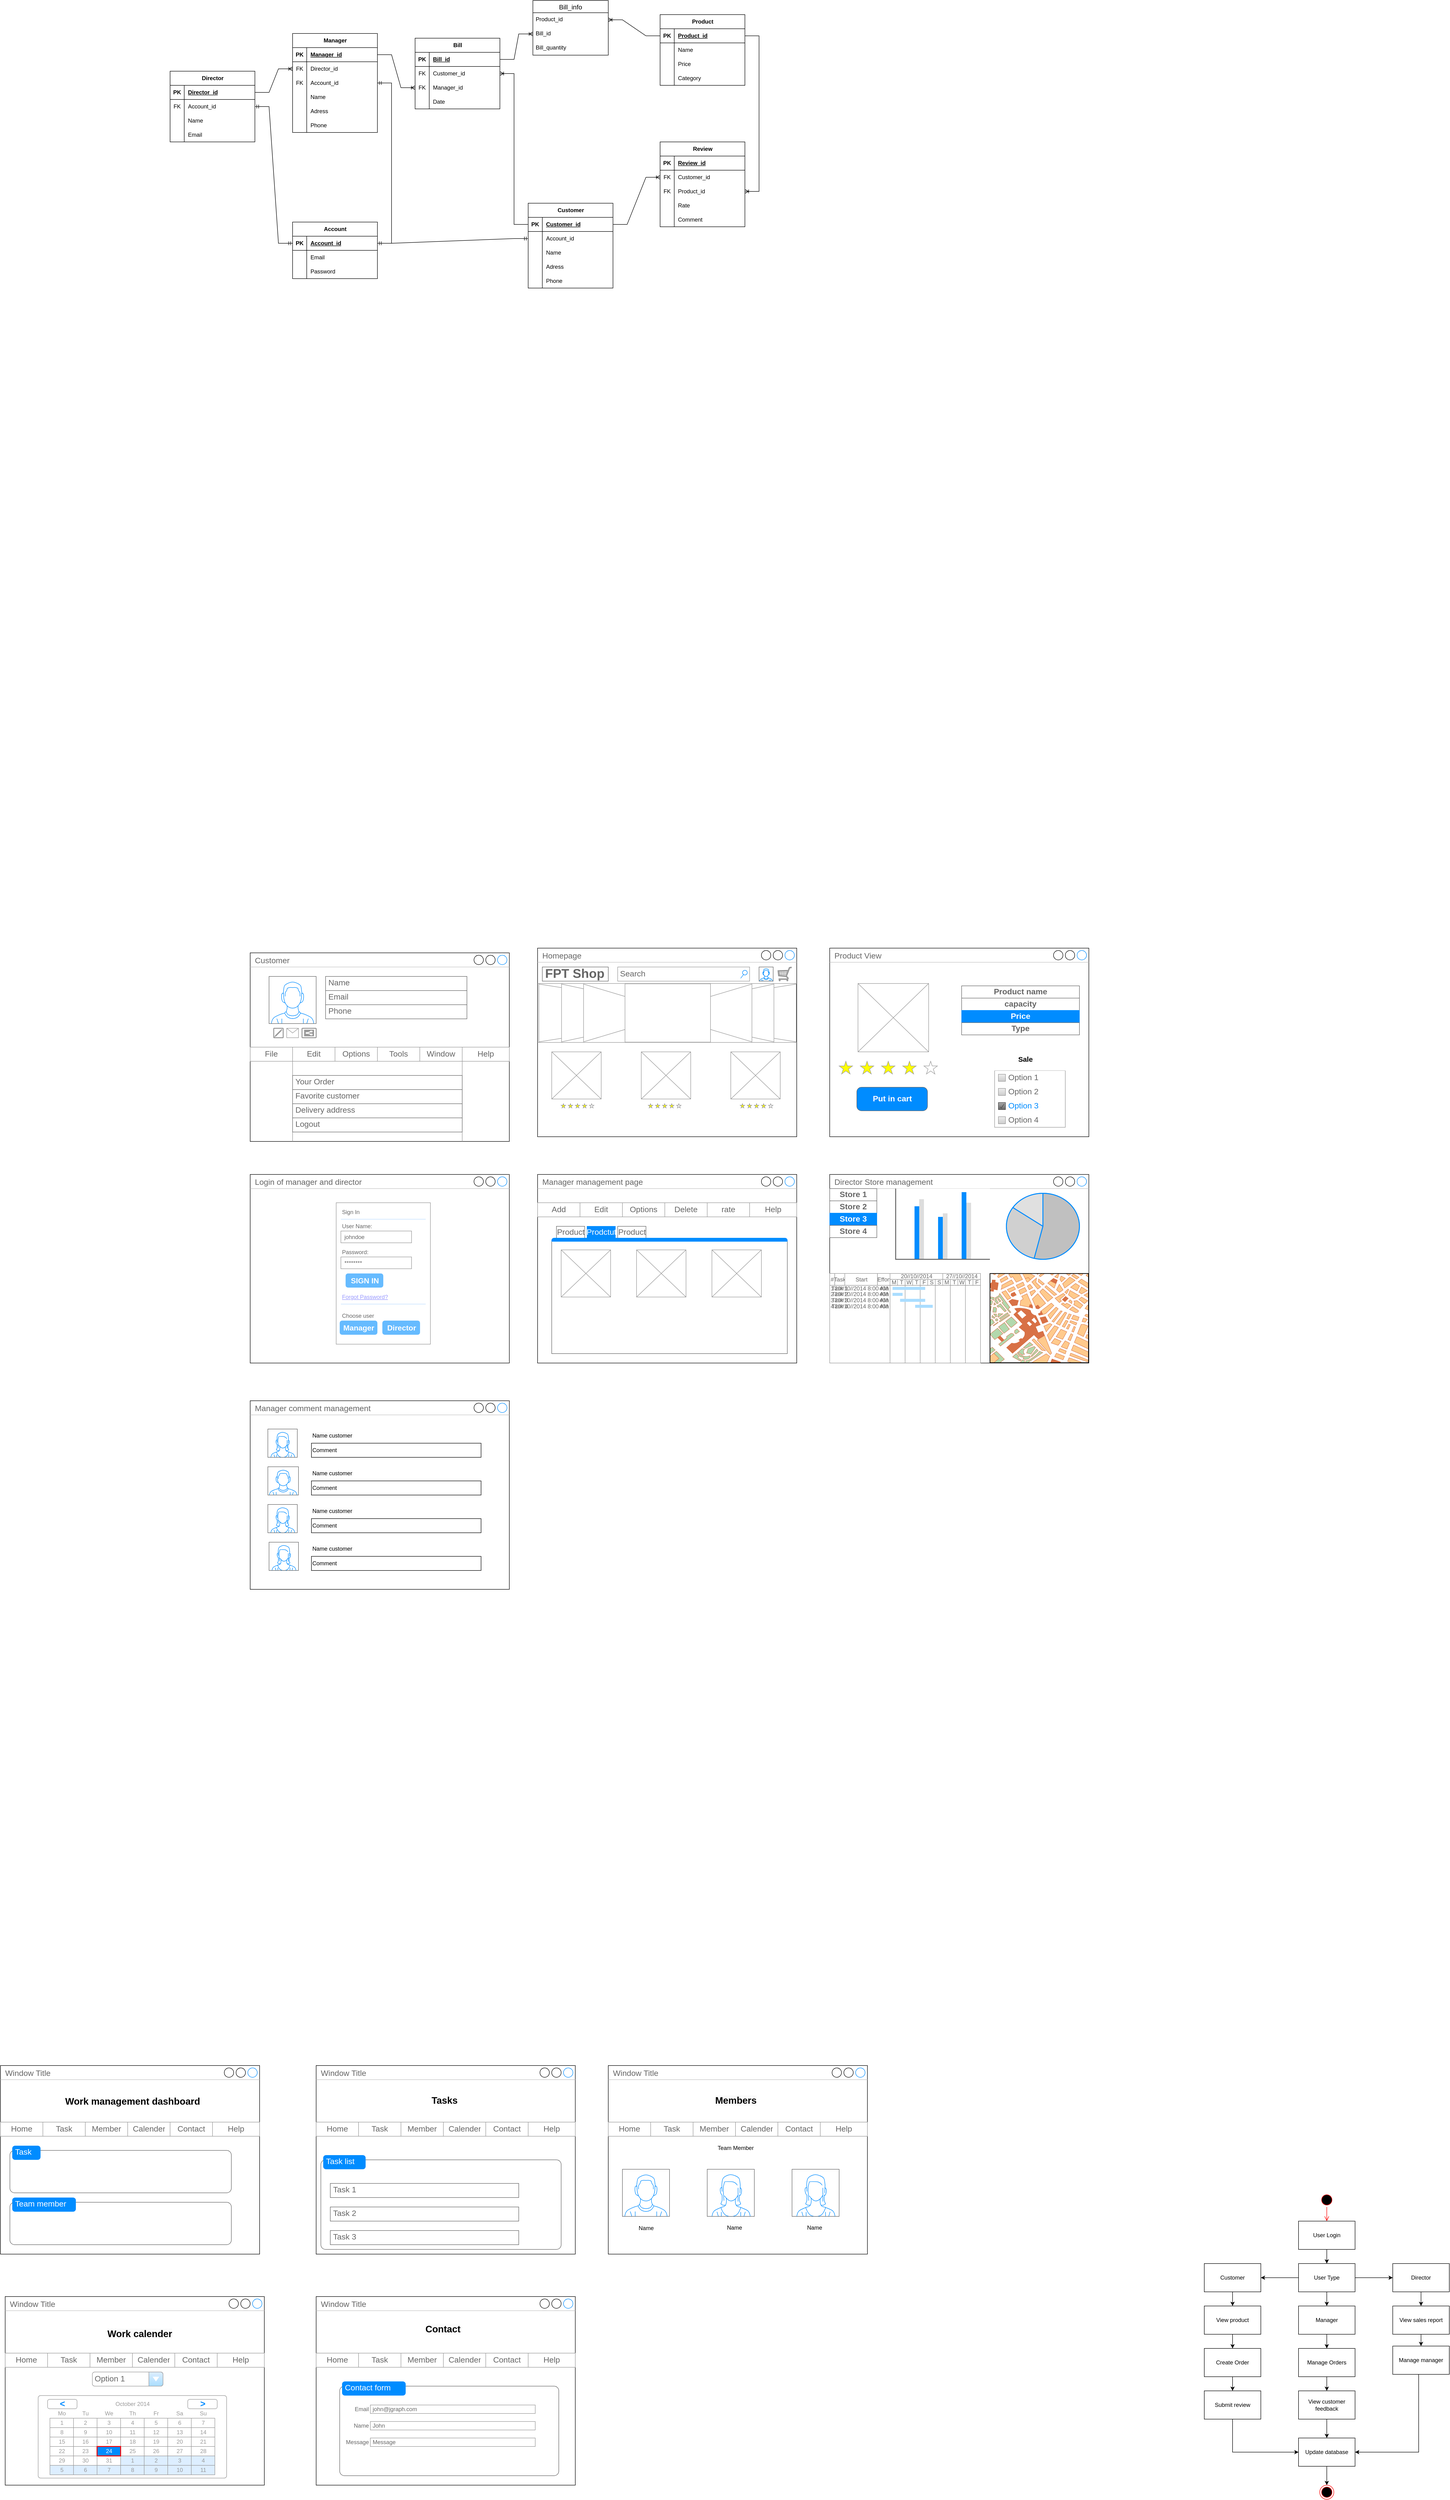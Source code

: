 <mxfile version="24.8.1">
  <diagram name="Trang-1" id="PBIOsYFet45l6f-4Elba">
    <mxGraphModel dx="1143" dy="654" grid="1" gridSize="10" guides="1" tooltips="1" connect="1" arrows="1" fold="1" page="1" pageScale="1" pageWidth="3300" pageHeight="4681" math="0" shadow="0">
      <root>
        <mxCell id="0" />
        <mxCell id="1" parent="0" />
        <mxCell id="UqoNh7DnLopFCvRH75gL-11" value="Customer" style="shape=table;startSize=30;container=1;collapsible=1;childLayout=tableLayout;fixedRows=1;rowLines=0;fontStyle=1;align=center;resizeLast=1;html=1;" parent="1" vertex="1">
          <mxGeometry x="1270" y="900" width="180" height="180" as="geometry" />
        </mxCell>
        <mxCell id="UqoNh7DnLopFCvRH75gL-12" value="" style="shape=tableRow;horizontal=0;startSize=0;swimlaneHead=0;swimlaneBody=0;fillColor=none;collapsible=0;dropTarget=0;points=[[0,0.5],[1,0.5]];portConstraint=eastwest;top=0;left=0;right=0;bottom=1;" parent="UqoNh7DnLopFCvRH75gL-11" vertex="1">
          <mxGeometry y="30" width="180" height="30" as="geometry" />
        </mxCell>
        <mxCell id="UqoNh7DnLopFCvRH75gL-13" value="PK" style="shape=partialRectangle;connectable=0;fillColor=none;top=0;left=0;bottom=0;right=0;fontStyle=1;overflow=hidden;whiteSpace=wrap;html=1;" parent="UqoNh7DnLopFCvRH75gL-12" vertex="1">
          <mxGeometry width="30" height="30" as="geometry">
            <mxRectangle width="30" height="30" as="alternateBounds" />
          </mxGeometry>
        </mxCell>
        <mxCell id="UqoNh7DnLopFCvRH75gL-14" value="Customer_id" style="shape=partialRectangle;connectable=0;fillColor=none;top=0;left=0;bottom=0;right=0;align=left;spacingLeft=6;fontStyle=5;overflow=hidden;whiteSpace=wrap;html=1;" parent="UqoNh7DnLopFCvRH75gL-12" vertex="1">
          <mxGeometry x="30" width="150" height="30" as="geometry">
            <mxRectangle width="150" height="30" as="alternateBounds" />
          </mxGeometry>
        </mxCell>
        <mxCell id="UqoNh7DnLopFCvRH75gL-164" style="shape=tableRow;horizontal=0;startSize=0;swimlaneHead=0;swimlaneBody=0;fillColor=none;collapsible=0;dropTarget=0;points=[[0,0.5],[1,0.5]];portConstraint=eastwest;top=0;left=0;right=0;bottom=0;" parent="UqoNh7DnLopFCvRH75gL-11" vertex="1">
          <mxGeometry y="60" width="180" height="30" as="geometry" />
        </mxCell>
        <mxCell id="UqoNh7DnLopFCvRH75gL-165" style="shape=partialRectangle;connectable=0;fillColor=none;top=0;left=0;bottom=0;right=0;editable=1;overflow=hidden;whiteSpace=wrap;html=1;" parent="UqoNh7DnLopFCvRH75gL-164" vertex="1">
          <mxGeometry width="30" height="30" as="geometry">
            <mxRectangle width="30" height="30" as="alternateBounds" />
          </mxGeometry>
        </mxCell>
        <mxCell id="UqoNh7DnLopFCvRH75gL-166" value="Account_id" style="shape=partialRectangle;connectable=0;fillColor=none;top=0;left=0;bottom=0;right=0;align=left;spacingLeft=6;overflow=hidden;whiteSpace=wrap;html=1;" parent="UqoNh7DnLopFCvRH75gL-164" vertex="1">
          <mxGeometry x="30" width="150" height="30" as="geometry">
            <mxRectangle width="150" height="30" as="alternateBounds" />
          </mxGeometry>
        </mxCell>
        <mxCell id="UqoNh7DnLopFCvRH75gL-18" value="" style="shape=tableRow;horizontal=0;startSize=0;swimlaneHead=0;swimlaneBody=0;fillColor=none;collapsible=0;dropTarget=0;points=[[0,0.5],[1,0.5]];portConstraint=eastwest;top=0;left=0;right=0;bottom=0;" parent="UqoNh7DnLopFCvRH75gL-11" vertex="1">
          <mxGeometry y="90" width="180" height="30" as="geometry" />
        </mxCell>
        <mxCell id="UqoNh7DnLopFCvRH75gL-19" value="" style="shape=partialRectangle;connectable=0;fillColor=none;top=0;left=0;bottom=0;right=0;editable=1;overflow=hidden;whiteSpace=wrap;html=1;" parent="UqoNh7DnLopFCvRH75gL-18" vertex="1">
          <mxGeometry width="30" height="30" as="geometry">
            <mxRectangle width="30" height="30" as="alternateBounds" />
          </mxGeometry>
        </mxCell>
        <mxCell id="UqoNh7DnLopFCvRH75gL-20" value="Name" style="shape=partialRectangle;connectable=0;fillColor=none;top=0;left=0;bottom=0;right=0;align=left;spacingLeft=6;overflow=hidden;whiteSpace=wrap;html=1;" parent="UqoNh7DnLopFCvRH75gL-18" vertex="1">
          <mxGeometry x="30" width="150" height="30" as="geometry">
            <mxRectangle width="150" height="30" as="alternateBounds" />
          </mxGeometry>
        </mxCell>
        <mxCell id="UqoNh7DnLopFCvRH75gL-21" value="" style="shape=tableRow;horizontal=0;startSize=0;swimlaneHead=0;swimlaneBody=0;fillColor=none;collapsible=0;dropTarget=0;points=[[0,0.5],[1,0.5]];portConstraint=eastwest;top=0;left=0;right=0;bottom=0;" parent="UqoNh7DnLopFCvRH75gL-11" vertex="1">
          <mxGeometry y="120" width="180" height="30" as="geometry" />
        </mxCell>
        <mxCell id="UqoNh7DnLopFCvRH75gL-22" value="" style="shape=partialRectangle;connectable=0;fillColor=none;top=0;left=0;bottom=0;right=0;editable=1;overflow=hidden;whiteSpace=wrap;html=1;" parent="UqoNh7DnLopFCvRH75gL-21" vertex="1">
          <mxGeometry width="30" height="30" as="geometry">
            <mxRectangle width="30" height="30" as="alternateBounds" />
          </mxGeometry>
        </mxCell>
        <mxCell id="UqoNh7DnLopFCvRH75gL-23" value="Adress" style="shape=partialRectangle;connectable=0;fillColor=none;top=0;left=0;bottom=0;right=0;align=left;spacingLeft=6;overflow=hidden;whiteSpace=wrap;html=1;" parent="UqoNh7DnLopFCvRH75gL-21" vertex="1">
          <mxGeometry x="30" width="150" height="30" as="geometry">
            <mxRectangle width="150" height="30" as="alternateBounds" />
          </mxGeometry>
        </mxCell>
        <mxCell id="UqoNh7DnLopFCvRH75gL-115" style="shape=tableRow;horizontal=0;startSize=0;swimlaneHead=0;swimlaneBody=0;fillColor=none;collapsible=0;dropTarget=0;points=[[0,0.5],[1,0.5]];portConstraint=eastwest;top=0;left=0;right=0;bottom=0;" parent="UqoNh7DnLopFCvRH75gL-11" vertex="1">
          <mxGeometry y="150" width="180" height="30" as="geometry" />
        </mxCell>
        <mxCell id="UqoNh7DnLopFCvRH75gL-116" style="shape=partialRectangle;connectable=0;fillColor=none;top=0;left=0;bottom=0;right=0;editable=1;overflow=hidden;whiteSpace=wrap;html=1;" parent="UqoNh7DnLopFCvRH75gL-115" vertex="1">
          <mxGeometry width="30" height="30" as="geometry">
            <mxRectangle width="30" height="30" as="alternateBounds" />
          </mxGeometry>
        </mxCell>
        <mxCell id="UqoNh7DnLopFCvRH75gL-117" value="Phone" style="shape=partialRectangle;connectable=0;fillColor=none;top=0;left=0;bottom=0;right=0;align=left;spacingLeft=6;overflow=hidden;whiteSpace=wrap;html=1;" parent="UqoNh7DnLopFCvRH75gL-115" vertex="1">
          <mxGeometry x="30" width="150" height="30" as="geometry">
            <mxRectangle width="150" height="30" as="alternateBounds" />
          </mxGeometry>
        </mxCell>
        <mxCell id="UqoNh7DnLopFCvRH75gL-24" value="Account" style="shape=table;startSize=30;container=1;collapsible=1;childLayout=tableLayout;fixedRows=1;rowLines=0;fontStyle=1;align=center;resizeLast=1;html=1;" parent="1" vertex="1">
          <mxGeometry x="770" y="940" width="180" height="120" as="geometry" />
        </mxCell>
        <mxCell id="UqoNh7DnLopFCvRH75gL-25" value="" style="shape=tableRow;horizontal=0;startSize=0;swimlaneHead=0;swimlaneBody=0;fillColor=none;collapsible=0;dropTarget=0;points=[[0,0.5],[1,0.5]];portConstraint=eastwest;top=0;left=0;right=0;bottom=1;" parent="UqoNh7DnLopFCvRH75gL-24" vertex="1">
          <mxGeometry y="30" width="180" height="30" as="geometry" />
        </mxCell>
        <mxCell id="UqoNh7DnLopFCvRH75gL-26" value="PK" style="shape=partialRectangle;connectable=0;fillColor=none;top=0;left=0;bottom=0;right=0;fontStyle=1;overflow=hidden;whiteSpace=wrap;html=1;" parent="UqoNh7DnLopFCvRH75gL-25" vertex="1">
          <mxGeometry width="30" height="30" as="geometry">
            <mxRectangle width="30" height="30" as="alternateBounds" />
          </mxGeometry>
        </mxCell>
        <mxCell id="UqoNh7DnLopFCvRH75gL-27" value="Account_id" style="shape=partialRectangle;connectable=0;fillColor=none;top=0;left=0;bottom=0;right=0;align=left;spacingLeft=6;fontStyle=5;overflow=hidden;whiteSpace=wrap;html=1;" parent="UqoNh7DnLopFCvRH75gL-25" vertex="1">
          <mxGeometry x="30" width="150" height="30" as="geometry">
            <mxRectangle width="150" height="30" as="alternateBounds" />
          </mxGeometry>
        </mxCell>
        <mxCell id="UqoNh7DnLopFCvRH75gL-28" value="" style="shape=tableRow;horizontal=0;startSize=0;swimlaneHead=0;swimlaneBody=0;fillColor=none;collapsible=0;dropTarget=0;points=[[0,0.5],[1,0.5]];portConstraint=eastwest;top=0;left=0;right=0;bottom=0;" parent="UqoNh7DnLopFCvRH75gL-24" vertex="1">
          <mxGeometry y="60" width="180" height="30" as="geometry" />
        </mxCell>
        <mxCell id="UqoNh7DnLopFCvRH75gL-29" value="" style="shape=partialRectangle;connectable=0;fillColor=none;top=0;left=0;bottom=0;right=0;editable=1;overflow=hidden;whiteSpace=wrap;html=1;" parent="UqoNh7DnLopFCvRH75gL-28" vertex="1">
          <mxGeometry width="30" height="30" as="geometry">
            <mxRectangle width="30" height="30" as="alternateBounds" />
          </mxGeometry>
        </mxCell>
        <mxCell id="UqoNh7DnLopFCvRH75gL-30" value="Email" style="shape=partialRectangle;connectable=0;fillColor=none;top=0;left=0;bottom=0;right=0;align=left;spacingLeft=6;overflow=hidden;whiteSpace=wrap;html=1;" parent="UqoNh7DnLopFCvRH75gL-28" vertex="1">
          <mxGeometry x="30" width="150" height="30" as="geometry">
            <mxRectangle width="150" height="30" as="alternateBounds" />
          </mxGeometry>
        </mxCell>
        <mxCell id="UqoNh7DnLopFCvRH75gL-31" value="" style="shape=tableRow;horizontal=0;startSize=0;swimlaneHead=0;swimlaneBody=0;fillColor=none;collapsible=0;dropTarget=0;points=[[0,0.5],[1,0.5]];portConstraint=eastwest;top=0;left=0;right=0;bottom=0;" parent="UqoNh7DnLopFCvRH75gL-24" vertex="1">
          <mxGeometry y="90" width="180" height="30" as="geometry" />
        </mxCell>
        <mxCell id="UqoNh7DnLopFCvRH75gL-32" value="" style="shape=partialRectangle;connectable=0;fillColor=none;top=0;left=0;bottom=0;right=0;editable=1;overflow=hidden;whiteSpace=wrap;html=1;" parent="UqoNh7DnLopFCvRH75gL-31" vertex="1">
          <mxGeometry width="30" height="30" as="geometry">
            <mxRectangle width="30" height="30" as="alternateBounds" />
          </mxGeometry>
        </mxCell>
        <mxCell id="UqoNh7DnLopFCvRH75gL-33" value="Password" style="shape=partialRectangle;connectable=0;fillColor=none;top=0;left=0;bottom=0;right=0;align=left;spacingLeft=6;overflow=hidden;whiteSpace=wrap;html=1;" parent="UqoNh7DnLopFCvRH75gL-31" vertex="1">
          <mxGeometry x="30" width="150" height="30" as="geometry">
            <mxRectangle width="150" height="30" as="alternateBounds" />
          </mxGeometry>
        </mxCell>
        <mxCell id="UqoNh7DnLopFCvRH75gL-37" value="Director" style="shape=table;startSize=30;container=1;collapsible=1;childLayout=tableLayout;fixedRows=1;rowLines=0;fontStyle=1;align=center;resizeLast=1;html=1;" parent="1" vertex="1">
          <mxGeometry x="510" y="620" width="180" height="150" as="geometry" />
        </mxCell>
        <mxCell id="UqoNh7DnLopFCvRH75gL-38" value="" style="shape=tableRow;horizontal=0;startSize=0;swimlaneHead=0;swimlaneBody=0;fillColor=none;collapsible=0;dropTarget=0;points=[[0,0.5],[1,0.5]];portConstraint=eastwest;top=0;left=0;right=0;bottom=1;" parent="UqoNh7DnLopFCvRH75gL-37" vertex="1">
          <mxGeometry y="30" width="180" height="30" as="geometry" />
        </mxCell>
        <mxCell id="UqoNh7DnLopFCvRH75gL-39" value="PK" style="shape=partialRectangle;connectable=0;fillColor=none;top=0;left=0;bottom=0;right=0;fontStyle=1;overflow=hidden;whiteSpace=wrap;html=1;" parent="UqoNh7DnLopFCvRH75gL-38" vertex="1">
          <mxGeometry width="30" height="30" as="geometry">
            <mxRectangle width="30" height="30" as="alternateBounds" />
          </mxGeometry>
        </mxCell>
        <mxCell id="UqoNh7DnLopFCvRH75gL-40" value="Director_id" style="shape=partialRectangle;connectable=0;fillColor=none;top=0;left=0;bottom=0;right=0;align=left;spacingLeft=6;fontStyle=5;overflow=hidden;whiteSpace=wrap;html=1;" parent="UqoNh7DnLopFCvRH75gL-38" vertex="1">
          <mxGeometry x="30" width="150" height="30" as="geometry">
            <mxRectangle width="150" height="30" as="alternateBounds" />
          </mxGeometry>
        </mxCell>
        <mxCell id="UqoNh7DnLopFCvRH75gL-160" style="shape=tableRow;horizontal=0;startSize=0;swimlaneHead=0;swimlaneBody=0;fillColor=none;collapsible=0;dropTarget=0;points=[[0,0.5],[1,0.5]];portConstraint=eastwest;top=0;left=0;right=0;bottom=0;" parent="UqoNh7DnLopFCvRH75gL-37" vertex="1">
          <mxGeometry y="60" width="180" height="30" as="geometry" />
        </mxCell>
        <mxCell id="UqoNh7DnLopFCvRH75gL-161" value="FK" style="shape=partialRectangle;connectable=0;fillColor=none;top=0;left=0;bottom=0;right=0;editable=1;overflow=hidden;whiteSpace=wrap;html=1;" parent="UqoNh7DnLopFCvRH75gL-160" vertex="1">
          <mxGeometry width="30" height="30" as="geometry">
            <mxRectangle width="30" height="30" as="alternateBounds" />
          </mxGeometry>
        </mxCell>
        <mxCell id="UqoNh7DnLopFCvRH75gL-162" value="Account_id" style="shape=partialRectangle;connectable=0;fillColor=none;top=0;left=0;bottom=0;right=0;align=left;spacingLeft=6;overflow=hidden;whiteSpace=wrap;html=1;" parent="UqoNh7DnLopFCvRH75gL-160" vertex="1">
          <mxGeometry x="30" width="150" height="30" as="geometry">
            <mxRectangle width="150" height="30" as="alternateBounds" />
          </mxGeometry>
        </mxCell>
        <mxCell id="UqoNh7DnLopFCvRH75gL-41" value="" style="shape=tableRow;horizontal=0;startSize=0;swimlaneHead=0;swimlaneBody=0;fillColor=none;collapsible=0;dropTarget=0;points=[[0,0.5],[1,0.5]];portConstraint=eastwest;top=0;left=0;right=0;bottom=0;" parent="UqoNh7DnLopFCvRH75gL-37" vertex="1">
          <mxGeometry y="90" width="180" height="30" as="geometry" />
        </mxCell>
        <mxCell id="UqoNh7DnLopFCvRH75gL-42" value="" style="shape=partialRectangle;connectable=0;fillColor=none;top=0;left=0;bottom=0;right=0;editable=1;overflow=hidden;whiteSpace=wrap;html=1;" parent="UqoNh7DnLopFCvRH75gL-41" vertex="1">
          <mxGeometry width="30" height="30" as="geometry">
            <mxRectangle width="30" height="30" as="alternateBounds" />
          </mxGeometry>
        </mxCell>
        <mxCell id="UqoNh7DnLopFCvRH75gL-43" value="Name" style="shape=partialRectangle;connectable=0;fillColor=none;top=0;left=0;bottom=0;right=0;align=left;spacingLeft=6;overflow=hidden;whiteSpace=wrap;html=1;" parent="UqoNh7DnLopFCvRH75gL-41" vertex="1">
          <mxGeometry x="30" width="150" height="30" as="geometry">
            <mxRectangle width="150" height="30" as="alternateBounds" />
          </mxGeometry>
        </mxCell>
        <mxCell id="UqoNh7DnLopFCvRH75gL-44" value="" style="shape=tableRow;horizontal=0;startSize=0;swimlaneHead=0;swimlaneBody=0;fillColor=none;collapsible=0;dropTarget=0;points=[[0,0.5],[1,0.5]];portConstraint=eastwest;top=0;left=0;right=0;bottom=0;" parent="UqoNh7DnLopFCvRH75gL-37" vertex="1">
          <mxGeometry y="120" width="180" height="30" as="geometry" />
        </mxCell>
        <mxCell id="UqoNh7DnLopFCvRH75gL-45" value="" style="shape=partialRectangle;connectable=0;fillColor=none;top=0;left=0;bottom=0;right=0;editable=1;overflow=hidden;whiteSpace=wrap;html=1;" parent="UqoNh7DnLopFCvRH75gL-44" vertex="1">
          <mxGeometry width="30" height="30" as="geometry">
            <mxRectangle width="30" height="30" as="alternateBounds" />
          </mxGeometry>
        </mxCell>
        <mxCell id="UqoNh7DnLopFCvRH75gL-46" value="Email" style="shape=partialRectangle;connectable=0;fillColor=none;top=0;left=0;bottom=0;right=0;align=left;spacingLeft=6;overflow=hidden;whiteSpace=wrap;html=1;" parent="UqoNh7DnLopFCvRH75gL-44" vertex="1">
          <mxGeometry x="30" width="150" height="30" as="geometry">
            <mxRectangle width="150" height="30" as="alternateBounds" />
          </mxGeometry>
        </mxCell>
        <mxCell id="UqoNh7DnLopFCvRH75gL-50" value="Manager" style="shape=table;startSize=30;container=1;collapsible=1;childLayout=tableLayout;fixedRows=1;rowLines=0;fontStyle=1;align=center;resizeLast=1;html=1;" parent="1" vertex="1">
          <mxGeometry x="770" y="540" width="180" height="210" as="geometry" />
        </mxCell>
        <mxCell id="UqoNh7DnLopFCvRH75gL-51" value="" style="shape=tableRow;horizontal=0;startSize=0;swimlaneHead=0;swimlaneBody=0;fillColor=none;collapsible=0;dropTarget=0;points=[[0,0.5],[1,0.5]];portConstraint=eastwest;top=0;left=0;right=0;bottom=1;" parent="UqoNh7DnLopFCvRH75gL-50" vertex="1">
          <mxGeometry y="30" width="180" height="30" as="geometry" />
        </mxCell>
        <mxCell id="UqoNh7DnLopFCvRH75gL-52" value="PK" style="shape=partialRectangle;connectable=0;fillColor=none;top=0;left=0;bottom=0;right=0;fontStyle=1;overflow=hidden;whiteSpace=wrap;html=1;" parent="UqoNh7DnLopFCvRH75gL-51" vertex="1">
          <mxGeometry width="30" height="30" as="geometry">
            <mxRectangle width="30" height="30" as="alternateBounds" />
          </mxGeometry>
        </mxCell>
        <mxCell id="UqoNh7DnLopFCvRH75gL-53" value="Manager_id" style="shape=partialRectangle;connectable=0;fillColor=none;top=0;left=0;bottom=0;right=0;align=left;spacingLeft=6;fontStyle=5;overflow=hidden;whiteSpace=wrap;html=1;" parent="UqoNh7DnLopFCvRH75gL-51" vertex="1">
          <mxGeometry x="30" width="150" height="30" as="geometry">
            <mxRectangle width="150" height="30" as="alternateBounds" />
          </mxGeometry>
        </mxCell>
        <mxCell id="UqoNh7DnLopFCvRH75gL-54" value="" style="shape=tableRow;horizontal=0;startSize=0;swimlaneHead=0;swimlaneBody=0;fillColor=none;collapsible=0;dropTarget=0;points=[[0,0.5],[1,0.5]];portConstraint=eastwest;top=0;left=0;right=0;bottom=0;" parent="UqoNh7DnLopFCvRH75gL-50" vertex="1">
          <mxGeometry y="60" width="180" height="30" as="geometry" />
        </mxCell>
        <mxCell id="UqoNh7DnLopFCvRH75gL-55" value="FK" style="shape=partialRectangle;connectable=0;fillColor=none;top=0;left=0;bottom=0;right=0;editable=1;overflow=hidden;whiteSpace=wrap;html=1;" parent="UqoNh7DnLopFCvRH75gL-54" vertex="1">
          <mxGeometry width="30" height="30" as="geometry">
            <mxRectangle width="30" height="30" as="alternateBounds" />
          </mxGeometry>
        </mxCell>
        <mxCell id="UqoNh7DnLopFCvRH75gL-56" value="Director_id" style="shape=partialRectangle;connectable=0;fillColor=none;top=0;left=0;bottom=0;right=0;align=left;spacingLeft=6;overflow=hidden;whiteSpace=wrap;html=1;" parent="UqoNh7DnLopFCvRH75gL-54" vertex="1">
          <mxGeometry x="30" width="150" height="30" as="geometry">
            <mxRectangle width="150" height="30" as="alternateBounds" />
          </mxGeometry>
        </mxCell>
        <mxCell id="UqoNh7DnLopFCvRH75gL-143" style="shape=tableRow;horizontal=0;startSize=0;swimlaneHead=0;swimlaneBody=0;fillColor=none;collapsible=0;dropTarget=0;points=[[0,0.5],[1,0.5]];portConstraint=eastwest;top=0;left=0;right=0;bottom=0;" parent="UqoNh7DnLopFCvRH75gL-50" vertex="1">
          <mxGeometry y="90" width="180" height="30" as="geometry" />
        </mxCell>
        <mxCell id="UqoNh7DnLopFCvRH75gL-144" value="FK" style="shape=partialRectangle;connectable=0;fillColor=none;top=0;left=0;bottom=0;right=0;editable=1;overflow=hidden;whiteSpace=wrap;html=1;" parent="UqoNh7DnLopFCvRH75gL-143" vertex="1">
          <mxGeometry width="30" height="30" as="geometry">
            <mxRectangle width="30" height="30" as="alternateBounds" />
          </mxGeometry>
        </mxCell>
        <mxCell id="UqoNh7DnLopFCvRH75gL-145" value="Account_id" style="shape=partialRectangle;connectable=0;fillColor=none;top=0;left=0;bottom=0;right=0;align=left;spacingLeft=6;overflow=hidden;whiteSpace=wrap;html=1;" parent="UqoNh7DnLopFCvRH75gL-143" vertex="1">
          <mxGeometry x="30" width="150" height="30" as="geometry">
            <mxRectangle width="150" height="30" as="alternateBounds" />
          </mxGeometry>
        </mxCell>
        <mxCell id="UqoNh7DnLopFCvRH75gL-57" value="" style="shape=tableRow;horizontal=0;startSize=0;swimlaneHead=0;swimlaneBody=0;fillColor=none;collapsible=0;dropTarget=0;points=[[0,0.5],[1,0.5]];portConstraint=eastwest;top=0;left=0;right=0;bottom=0;" parent="UqoNh7DnLopFCvRH75gL-50" vertex="1">
          <mxGeometry y="120" width="180" height="30" as="geometry" />
        </mxCell>
        <mxCell id="UqoNh7DnLopFCvRH75gL-58" value="" style="shape=partialRectangle;connectable=0;fillColor=none;top=0;left=0;bottom=0;right=0;editable=1;overflow=hidden;whiteSpace=wrap;html=1;" parent="UqoNh7DnLopFCvRH75gL-57" vertex="1">
          <mxGeometry width="30" height="30" as="geometry">
            <mxRectangle width="30" height="30" as="alternateBounds" />
          </mxGeometry>
        </mxCell>
        <mxCell id="UqoNh7DnLopFCvRH75gL-59" value="Name" style="shape=partialRectangle;connectable=0;fillColor=none;top=0;left=0;bottom=0;right=0;align=left;spacingLeft=6;overflow=hidden;whiteSpace=wrap;html=1;" parent="UqoNh7DnLopFCvRH75gL-57" vertex="1">
          <mxGeometry x="30" width="150" height="30" as="geometry">
            <mxRectangle width="150" height="30" as="alternateBounds" />
          </mxGeometry>
        </mxCell>
        <mxCell id="UqoNh7DnLopFCvRH75gL-60" value="" style="shape=tableRow;horizontal=0;startSize=0;swimlaneHead=0;swimlaneBody=0;fillColor=none;collapsible=0;dropTarget=0;points=[[0,0.5],[1,0.5]];portConstraint=eastwest;top=0;left=0;right=0;bottom=0;" parent="UqoNh7DnLopFCvRH75gL-50" vertex="1">
          <mxGeometry y="150" width="180" height="30" as="geometry" />
        </mxCell>
        <mxCell id="UqoNh7DnLopFCvRH75gL-61" value="" style="shape=partialRectangle;connectable=0;fillColor=none;top=0;left=0;bottom=0;right=0;editable=1;overflow=hidden;whiteSpace=wrap;html=1;" parent="UqoNh7DnLopFCvRH75gL-60" vertex="1">
          <mxGeometry width="30" height="30" as="geometry">
            <mxRectangle width="30" height="30" as="alternateBounds" />
          </mxGeometry>
        </mxCell>
        <mxCell id="UqoNh7DnLopFCvRH75gL-62" value="Adress" style="shape=partialRectangle;connectable=0;fillColor=none;top=0;left=0;bottom=0;right=0;align=left;spacingLeft=6;overflow=hidden;whiteSpace=wrap;html=1;" parent="UqoNh7DnLopFCvRH75gL-60" vertex="1">
          <mxGeometry x="30" width="150" height="30" as="geometry">
            <mxRectangle width="150" height="30" as="alternateBounds" />
          </mxGeometry>
        </mxCell>
        <mxCell id="UqoNh7DnLopFCvRH75gL-118" style="shape=tableRow;horizontal=0;startSize=0;swimlaneHead=0;swimlaneBody=0;fillColor=none;collapsible=0;dropTarget=0;points=[[0,0.5],[1,0.5]];portConstraint=eastwest;top=0;left=0;right=0;bottom=0;" parent="UqoNh7DnLopFCvRH75gL-50" vertex="1">
          <mxGeometry y="180" width="180" height="30" as="geometry" />
        </mxCell>
        <mxCell id="UqoNh7DnLopFCvRH75gL-119" style="shape=partialRectangle;connectable=0;fillColor=none;top=0;left=0;bottom=0;right=0;editable=1;overflow=hidden;whiteSpace=wrap;html=1;" parent="UqoNh7DnLopFCvRH75gL-118" vertex="1">
          <mxGeometry width="30" height="30" as="geometry">
            <mxRectangle width="30" height="30" as="alternateBounds" />
          </mxGeometry>
        </mxCell>
        <mxCell id="UqoNh7DnLopFCvRH75gL-120" value="Phone" style="shape=partialRectangle;connectable=0;fillColor=none;top=0;left=0;bottom=0;right=0;align=left;spacingLeft=6;overflow=hidden;whiteSpace=wrap;html=1;" parent="UqoNh7DnLopFCvRH75gL-118" vertex="1">
          <mxGeometry x="30" width="150" height="30" as="geometry">
            <mxRectangle width="150" height="30" as="alternateBounds" />
          </mxGeometry>
        </mxCell>
        <mxCell id="UqoNh7DnLopFCvRH75gL-63" value="Bill" style="shape=table;startSize=30;container=1;collapsible=1;childLayout=tableLayout;fixedRows=1;rowLines=0;fontStyle=1;align=center;resizeLast=1;html=1;" parent="1" vertex="1">
          <mxGeometry x="1030" y="550" width="180" height="150" as="geometry" />
        </mxCell>
        <mxCell id="UqoNh7DnLopFCvRH75gL-64" value="" style="shape=tableRow;horizontal=0;startSize=0;swimlaneHead=0;swimlaneBody=0;fillColor=none;collapsible=0;dropTarget=0;points=[[0,0.5],[1,0.5]];portConstraint=eastwest;top=0;left=0;right=0;bottom=1;" parent="UqoNh7DnLopFCvRH75gL-63" vertex="1">
          <mxGeometry y="30" width="180" height="30" as="geometry" />
        </mxCell>
        <mxCell id="UqoNh7DnLopFCvRH75gL-65" value="PK" style="shape=partialRectangle;connectable=0;fillColor=none;top=0;left=0;bottom=0;right=0;fontStyle=1;overflow=hidden;whiteSpace=wrap;html=1;" parent="UqoNh7DnLopFCvRH75gL-64" vertex="1">
          <mxGeometry width="30" height="30" as="geometry">
            <mxRectangle width="30" height="30" as="alternateBounds" />
          </mxGeometry>
        </mxCell>
        <mxCell id="UqoNh7DnLopFCvRH75gL-66" value="Bill_id" style="shape=partialRectangle;connectable=0;fillColor=none;top=0;left=0;bottom=0;right=0;align=left;spacingLeft=6;fontStyle=5;overflow=hidden;whiteSpace=wrap;html=1;" parent="UqoNh7DnLopFCvRH75gL-64" vertex="1">
          <mxGeometry x="30" width="150" height="30" as="geometry">
            <mxRectangle width="150" height="30" as="alternateBounds" />
          </mxGeometry>
        </mxCell>
        <mxCell id="UqoNh7DnLopFCvRH75gL-67" value="" style="shape=tableRow;horizontal=0;startSize=0;swimlaneHead=0;swimlaneBody=0;fillColor=none;collapsible=0;dropTarget=0;points=[[0,0.5],[1,0.5]];portConstraint=eastwest;top=0;left=0;right=0;bottom=0;" parent="UqoNh7DnLopFCvRH75gL-63" vertex="1">
          <mxGeometry y="60" width="180" height="30" as="geometry" />
        </mxCell>
        <mxCell id="UqoNh7DnLopFCvRH75gL-68" value="FK" style="shape=partialRectangle;connectable=0;fillColor=none;top=0;left=0;bottom=0;right=0;editable=1;overflow=hidden;whiteSpace=wrap;html=1;" parent="UqoNh7DnLopFCvRH75gL-67" vertex="1">
          <mxGeometry width="30" height="30" as="geometry">
            <mxRectangle width="30" height="30" as="alternateBounds" />
          </mxGeometry>
        </mxCell>
        <mxCell id="UqoNh7DnLopFCvRH75gL-69" value="Customer_id" style="shape=partialRectangle;connectable=0;fillColor=none;top=0;left=0;bottom=0;right=0;align=left;spacingLeft=6;overflow=hidden;whiteSpace=wrap;html=1;" parent="UqoNh7DnLopFCvRH75gL-67" vertex="1">
          <mxGeometry x="30" width="150" height="30" as="geometry">
            <mxRectangle width="150" height="30" as="alternateBounds" />
          </mxGeometry>
        </mxCell>
        <mxCell id="UqoNh7DnLopFCvRH75gL-70" value="" style="shape=tableRow;horizontal=0;startSize=0;swimlaneHead=0;swimlaneBody=0;fillColor=none;collapsible=0;dropTarget=0;points=[[0,0.5],[1,0.5]];portConstraint=eastwest;top=0;left=0;right=0;bottom=0;" parent="UqoNh7DnLopFCvRH75gL-63" vertex="1">
          <mxGeometry y="90" width="180" height="30" as="geometry" />
        </mxCell>
        <mxCell id="UqoNh7DnLopFCvRH75gL-71" value="FK" style="shape=partialRectangle;connectable=0;fillColor=none;top=0;left=0;bottom=0;right=0;editable=1;overflow=hidden;whiteSpace=wrap;html=1;" parent="UqoNh7DnLopFCvRH75gL-70" vertex="1">
          <mxGeometry width="30" height="30" as="geometry">
            <mxRectangle width="30" height="30" as="alternateBounds" />
          </mxGeometry>
        </mxCell>
        <mxCell id="UqoNh7DnLopFCvRH75gL-72" value="Manager_id" style="shape=partialRectangle;connectable=0;fillColor=none;top=0;left=0;bottom=0;right=0;align=left;spacingLeft=6;overflow=hidden;whiteSpace=wrap;html=1;" parent="UqoNh7DnLopFCvRH75gL-70" vertex="1">
          <mxGeometry x="30" width="150" height="30" as="geometry">
            <mxRectangle width="150" height="30" as="alternateBounds" />
          </mxGeometry>
        </mxCell>
        <mxCell id="UqoNh7DnLopFCvRH75gL-73" value="" style="shape=tableRow;horizontal=0;startSize=0;swimlaneHead=0;swimlaneBody=0;fillColor=none;collapsible=0;dropTarget=0;points=[[0,0.5],[1,0.5]];portConstraint=eastwest;top=0;left=0;right=0;bottom=0;" parent="UqoNh7DnLopFCvRH75gL-63" vertex="1">
          <mxGeometry y="120" width="180" height="30" as="geometry" />
        </mxCell>
        <mxCell id="UqoNh7DnLopFCvRH75gL-74" value="" style="shape=partialRectangle;connectable=0;fillColor=none;top=0;left=0;bottom=0;right=0;editable=1;overflow=hidden;whiteSpace=wrap;html=1;" parent="UqoNh7DnLopFCvRH75gL-73" vertex="1">
          <mxGeometry width="30" height="30" as="geometry">
            <mxRectangle width="30" height="30" as="alternateBounds" />
          </mxGeometry>
        </mxCell>
        <mxCell id="UqoNh7DnLopFCvRH75gL-75" value="Date" style="shape=partialRectangle;connectable=0;fillColor=none;top=0;left=0;bottom=0;right=0;align=left;spacingLeft=6;overflow=hidden;whiteSpace=wrap;html=1;" parent="UqoNh7DnLopFCvRH75gL-73" vertex="1">
          <mxGeometry x="30" width="150" height="30" as="geometry">
            <mxRectangle width="150" height="30" as="alternateBounds" />
          </mxGeometry>
        </mxCell>
        <mxCell id="UqoNh7DnLopFCvRH75gL-89" value="Product" style="shape=table;startSize=30;container=1;collapsible=1;childLayout=tableLayout;fixedRows=1;rowLines=0;fontStyle=1;align=center;resizeLast=1;html=1;" parent="1" vertex="1">
          <mxGeometry x="1550" y="500" width="180" height="150" as="geometry" />
        </mxCell>
        <mxCell id="UqoNh7DnLopFCvRH75gL-90" value="" style="shape=tableRow;horizontal=0;startSize=0;swimlaneHead=0;swimlaneBody=0;fillColor=none;collapsible=0;dropTarget=0;points=[[0,0.5],[1,0.5]];portConstraint=eastwest;top=0;left=0;right=0;bottom=1;" parent="UqoNh7DnLopFCvRH75gL-89" vertex="1">
          <mxGeometry y="30" width="180" height="30" as="geometry" />
        </mxCell>
        <mxCell id="UqoNh7DnLopFCvRH75gL-91" value="PK" style="shape=partialRectangle;connectable=0;fillColor=none;top=0;left=0;bottom=0;right=0;fontStyle=1;overflow=hidden;whiteSpace=wrap;html=1;" parent="UqoNh7DnLopFCvRH75gL-90" vertex="1">
          <mxGeometry width="30" height="30" as="geometry">
            <mxRectangle width="30" height="30" as="alternateBounds" />
          </mxGeometry>
        </mxCell>
        <mxCell id="UqoNh7DnLopFCvRH75gL-92" value="Product_id" style="shape=partialRectangle;connectable=0;fillColor=none;top=0;left=0;bottom=0;right=0;align=left;spacingLeft=6;fontStyle=5;overflow=hidden;whiteSpace=wrap;html=1;" parent="UqoNh7DnLopFCvRH75gL-90" vertex="1">
          <mxGeometry x="30" width="150" height="30" as="geometry">
            <mxRectangle width="150" height="30" as="alternateBounds" />
          </mxGeometry>
        </mxCell>
        <mxCell id="UqoNh7DnLopFCvRH75gL-93" value="" style="shape=tableRow;horizontal=0;startSize=0;swimlaneHead=0;swimlaneBody=0;fillColor=none;collapsible=0;dropTarget=0;points=[[0,0.5],[1,0.5]];portConstraint=eastwest;top=0;left=0;right=0;bottom=0;" parent="UqoNh7DnLopFCvRH75gL-89" vertex="1">
          <mxGeometry y="60" width="180" height="30" as="geometry" />
        </mxCell>
        <mxCell id="UqoNh7DnLopFCvRH75gL-94" value="" style="shape=partialRectangle;connectable=0;fillColor=none;top=0;left=0;bottom=0;right=0;editable=1;overflow=hidden;whiteSpace=wrap;html=1;" parent="UqoNh7DnLopFCvRH75gL-93" vertex="1">
          <mxGeometry width="30" height="30" as="geometry">
            <mxRectangle width="30" height="30" as="alternateBounds" />
          </mxGeometry>
        </mxCell>
        <mxCell id="UqoNh7DnLopFCvRH75gL-95" value="Name" style="shape=partialRectangle;connectable=0;fillColor=none;top=0;left=0;bottom=0;right=0;align=left;spacingLeft=6;overflow=hidden;whiteSpace=wrap;html=1;" parent="UqoNh7DnLopFCvRH75gL-93" vertex="1">
          <mxGeometry x="30" width="150" height="30" as="geometry">
            <mxRectangle width="150" height="30" as="alternateBounds" />
          </mxGeometry>
        </mxCell>
        <mxCell id="UqoNh7DnLopFCvRH75gL-96" value="" style="shape=tableRow;horizontal=0;startSize=0;swimlaneHead=0;swimlaneBody=0;fillColor=none;collapsible=0;dropTarget=0;points=[[0,0.5],[1,0.5]];portConstraint=eastwest;top=0;left=0;right=0;bottom=0;" parent="UqoNh7DnLopFCvRH75gL-89" vertex="1">
          <mxGeometry y="90" width="180" height="30" as="geometry" />
        </mxCell>
        <mxCell id="UqoNh7DnLopFCvRH75gL-97" value="" style="shape=partialRectangle;connectable=0;fillColor=none;top=0;left=0;bottom=0;right=0;editable=1;overflow=hidden;whiteSpace=wrap;html=1;" parent="UqoNh7DnLopFCvRH75gL-96" vertex="1">
          <mxGeometry width="30" height="30" as="geometry">
            <mxRectangle width="30" height="30" as="alternateBounds" />
          </mxGeometry>
        </mxCell>
        <mxCell id="UqoNh7DnLopFCvRH75gL-98" value="Price" style="shape=partialRectangle;connectable=0;fillColor=none;top=0;left=0;bottom=0;right=0;align=left;spacingLeft=6;overflow=hidden;whiteSpace=wrap;html=1;" parent="UqoNh7DnLopFCvRH75gL-96" vertex="1">
          <mxGeometry x="30" width="150" height="30" as="geometry">
            <mxRectangle width="150" height="30" as="alternateBounds" />
          </mxGeometry>
        </mxCell>
        <mxCell id="UqoNh7DnLopFCvRH75gL-99" value="" style="shape=tableRow;horizontal=0;startSize=0;swimlaneHead=0;swimlaneBody=0;fillColor=none;collapsible=0;dropTarget=0;points=[[0,0.5],[1,0.5]];portConstraint=eastwest;top=0;left=0;right=0;bottom=0;" parent="UqoNh7DnLopFCvRH75gL-89" vertex="1">
          <mxGeometry y="120" width="180" height="30" as="geometry" />
        </mxCell>
        <mxCell id="UqoNh7DnLopFCvRH75gL-100" value="" style="shape=partialRectangle;connectable=0;fillColor=none;top=0;left=0;bottom=0;right=0;editable=1;overflow=hidden;whiteSpace=wrap;html=1;" parent="UqoNh7DnLopFCvRH75gL-99" vertex="1">
          <mxGeometry width="30" height="30" as="geometry">
            <mxRectangle width="30" height="30" as="alternateBounds" />
          </mxGeometry>
        </mxCell>
        <mxCell id="UqoNh7DnLopFCvRH75gL-101" value="Category" style="shape=partialRectangle;connectable=0;fillColor=none;top=0;left=0;bottom=0;right=0;align=left;spacingLeft=6;overflow=hidden;whiteSpace=wrap;html=1;" parent="UqoNh7DnLopFCvRH75gL-99" vertex="1">
          <mxGeometry x="30" width="150" height="30" as="geometry">
            <mxRectangle width="150" height="30" as="alternateBounds" />
          </mxGeometry>
        </mxCell>
        <mxCell id="UqoNh7DnLopFCvRH75gL-102" value="Review" style="shape=table;startSize=30;container=1;collapsible=1;childLayout=tableLayout;fixedRows=1;rowLines=0;fontStyle=1;align=center;resizeLast=1;html=1;" parent="1" vertex="1">
          <mxGeometry x="1550" y="770" width="180" height="180" as="geometry" />
        </mxCell>
        <mxCell id="UqoNh7DnLopFCvRH75gL-103" value="" style="shape=tableRow;horizontal=0;startSize=0;swimlaneHead=0;swimlaneBody=0;fillColor=none;collapsible=0;dropTarget=0;points=[[0,0.5],[1,0.5]];portConstraint=eastwest;top=0;left=0;right=0;bottom=1;" parent="UqoNh7DnLopFCvRH75gL-102" vertex="1">
          <mxGeometry y="30" width="180" height="30" as="geometry" />
        </mxCell>
        <mxCell id="UqoNh7DnLopFCvRH75gL-104" value="PK" style="shape=partialRectangle;connectable=0;fillColor=none;top=0;left=0;bottom=0;right=0;fontStyle=1;overflow=hidden;whiteSpace=wrap;html=1;" parent="UqoNh7DnLopFCvRH75gL-103" vertex="1">
          <mxGeometry width="30" height="30" as="geometry">
            <mxRectangle width="30" height="30" as="alternateBounds" />
          </mxGeometry>
        </mxCell>
        <mxCell id="UqoNh7DnLopFCvRH75gL-105" value="Review_id" style="shape=partialRectangle;connectable=0;fillColor=none;top=0;left=0;bottom=0;right=0;align=left;spacingLeft=6;fontStyle=5;overflow=hidden;whiteSpace=wrap;html=1;" parent="UqoNh7DnLopFCvRH75gL-103" vertex="1">
          <mxGeometry x="30" width="150" height="30" as="geometry">
            <mxRectangle width="150" height="30" as="alternateBounds" />
          </mxGeometry>
        </mxCell>
        <mxCell id="UqoNh7DnLopFCvRH75gL-106" value="" style="shape=tableRow;horizontal=0;startSize=0;swimlaneHead=0;swimlaneBody=0;fillColor=none;collapsible=0;dropTarget=0;points=[[0,0.5],[1,0.5]];portConstraint=eastwest;top=0;left=0;right=0;bottom=0;" parent="UqoNh7DnLopFCvRH75gL-102" vertex="1">
          <mxGeometry y="60" width="180" height="30" as="geometry" />
        </mxCell>
        <mxCell id="UqoNh7DnLopFCvRH75gL-107" value="FK" style="shape=partialRectangle;connectable=0;fillColor=none;top=0;left=0;bottom=0;right=0;editable=1;overflow=hidden;whiteSpace=wrap;html=1;" parent="UqoNh7DnLopFCvRH75gL-106" vertex="1">
          <mxGeometry width="30" height="30" as="geometry">
            <mxRectangle width="30" height="30" as="alternateBounds" />
          </mxGeometry>
        </mxCell>
        <mxCell id="UqoNh7DnLopFCvRH75gL-108" value="Customer_id" style="shape=partialRectangle;connectable=0;fillColor=none;top=0;left=0;bottom=0;right=0;align=left;spacingLeft=6;overflow=hidden;whiteSpace=wrap;html=1;" parent="UqoNh7DnLopFCvRH75gL-106" vertex="1">
          <mxGeometry x="30" width="150" height="30" as="geometry">
            <mxRectangle width="150" height="30" as="alternateBounds" />
          </mxGeometry>
        </mxCell>
        <mxCell id="UqoNh7DnLopFCvRH75gL-109" value="" style="shape=tableRow;horizontal=0;startSize=0;swimlaneHead=0;swimlaneBody=0;fillColor=none;collapsible=0;dropTarget=0;points=[[0,0.5],[1,0.5]];portConstraint=eastwest;top=0;left=0;right=0;bottom=0;" parent="UqoNh7DnLopFCvRH75gL-102" vertex="1">
          <mxGeometry y="90" width="180" height="30" as="geometry" />
        </mxCell>
        <mxCell id="UqoNh7DnLopFCvRH75gL-110" value="FK" style="shape=partialRectangle;connectable=0;fillColor=none;top=0;left=0;bottom=0;right=0;editable=1;overflow=hidden;whiteSpace=wrap;html=1;" parent="UqoNh7DnLopFCvRH75gL-109" vertex="1">
          <mxGeometry width="30" height="30" as="geometry">
            <mxRectangle width="30" height="30" as="alternateBounds" />
          </mxGeometry>
        </mxCell>
        <mxCell id="UqoNh7DnLopFCvRH75gL-111" value="Product_id" style="shape=partialRectangle;connectable=0;fillColor=none;top=0;left=0;bottom=0;right=0;align=left;spacingLeft=6;overflow=hidden;whiteSpace=wrap;html=1;" parent="UqoNh7DnLopFCvRH75gL-109" vertex="1">
          <mxGeometry x="30" width="150" height="30" as="geometry">
            <mxRectangle width="150" height="30" as="alternateBounds" />
          </mxGeometry>
        </mxCell>
        <mxCell id="UqoNh7DnLopFCvRH75gL-112" value="" style="shape=tableRow;horizontal=0;startSize=0;swimlaneHead=0;swimlaneBody=0;fillColor=none;collapsible=0;dropTarget=0;points=[[0,0.5],[1,0.5]];portConstraint=eastwest;top=0;left=0;right=0;bottom=0;" parent="UqoNh7DnLopFCvRH75gL-102" vertex="1">
          <mxGeometry y="120" width="180" height="30" as="geometry" />
        </mxCell>
        <mxCell id="UqoNh7DnLopFCvRH75gL-113" value="" style="shape=partialRectangle;connectable=0;fillColor=none;top=0;left=0;bottom=0;right=0;editable=1;overflow=hidden;whiteSpace=wrap;html=1;" parent="UqoNh7DnLopFCvRH75gL-112" vertex="1">
          <mxGeometry width="30" height="30" as="geometry">
            <mxRectangle width="30" height="30" as="alternateBounds" />
          </mxGeometry>
        </mxCell>
        <mxCell id="UqoNh7DnLopFCvRH75gL-114" value="Rate" style="shape=partialRectangle;connectable=0;fillColor=none;top=0;left=0;bottom=0;right=0;align=left;spacingLeft=6;overflow=hidden;whiteSpace=wrap;html=1;" parent="UqoNh7DnLopFCvRH75gL-112" vertex="1">
          <mxGeometry x="30" width="150" height="30" as="geometry">
            <mxRectangle width="150" height="30" as="alternateBounds" />
          </mxGeometry>
        </mxCell>
        <mxCell id="UqoNh7DnLopFCvRH75gL-121" style="shape=tableRow;horizontal=0;startSize=0;swimlaneHead=0;swimlaneBody=0;fillColor=none;collapsible=0;dropTarget=0;points=[[0,0.5],[1,0.5]];portConstraint=eastwest;top=0;left=0;right=0;bottom=0;" parent="UqoNh7DnLopFCvRH75gL-102" vertex="1">
          <mxGeometry y="150" width="180" height="30" as="geometry" />
        </mxCell>
        <mxCell id="UqoNh7DnLopFCvRH75gL-122" style="shape=partialRectangle;connectable=0;fillColor=none;top=0;left=0;bottom=0;right=0;editable=1;overflow=hidden;whiteSpace=wrap;html=1;" parent="UqoNh7DnLopFCvRH75gL-121" vertex="1">
          <mxGeometry width="30" height="30" as="geometry">
            <mxRectangle width="30" height="30" as="alternateBounds" />
          </mxGeometry>
        </mxCell>
        <mxCell id="UqoNh7DnLopFCvRH75gL-123" value="Comment" style="shape=partialRectangle;connectable=0;fillColor=none;top=0;left=0;bottom=0;right=0;align=left;spacingLeft=6;overflow=hidden;whiteSpace=wrap;html=1;" parent="UqoNh7DnLopFCvRH75gL-121" vertex="1">
          <mxGeometry x="30" width="150" height="30" as="geometry">
            <mxRectangle width="150" height="30" as="alternateBounds" />
          </mxGeometry>
        </mxCell>
        <mxCell id="UqoNh7DnLopFCvRH75gL-128" value="Bill_info" style="swimlane;fontStyle=0;childLayout=stackLayout;horizontal=1;startSize=26;horizontalStack=0;resizeParent=1;resizeParentMax=0;resizeLast=0;collapsible=1;marginBottom=0;align=center;fontSize=14;" parent="1" vertex="1">
          <mxGeometry x="1280" y="470" width="160" height="116" as="geometry" />
        </mxCell>
        <mxCell id="UqoNh7DnLopFCvRH75gL-129" value="Product_id" style="text;strokeColor=none;fillColor=none;spacingLeft=4;spacingRight=4;overflow=hidden;rotatable=0;points=[[0,0.5],[1,0.5]];portConstraint=eastwest;fontSize=12;whiteSpace=wrap;html=1;" parent="UqoNh7DnLopFCvRH75gL-128" vertex="1">
          <mxGeometry y="26" width="160" height="30" as="geometry" />
        </mxCell>
        <mxCell id="UqoNh7DnLopFCvRH75gL-130" value="Bill_id" style="text;strokeColor=none;fillColor=none;spacingLeft=4;spacingRight=4;overflow=hidden;rotatable=0;points=[[0,0.5],[1,0.5]];portConstraint=eastwest;fontSize=12;whiteSpace=wrap;html=1;" parent="UqoNh7DnLopFCvRH75gL-128" vertex="1">
          <mxGeometry y="56" width="160" height="30" as="geometry" />
        </mxCell>
        <mxCell id="UqoNh7DnLopFCvRH75gL-131" value="Bill_quantity" style="text;strokeColor=none;fillColor=none;spacingLeft=4;spacingRight=4;overflow=hidden;rotatable=0;points=[[0,0.5],[1,0.5]];portConstraint=eastwest;fontSize=12;whiteSpace=wrap;html=1;" parent="UqoNh7DnLopFCvRH75gL-128" vertex="1">
          <mxGeometry y="86" width="160" height="30" as="geometry" />
        </mxCell>
        <mxCell id="UqoNh7DnLopFCvRH75gL-133" value="" style="edgeStyle=entityRelationEdgeStyle;fontSize=12;html=1;endArrow=ERoneToMany;rounded=0;exitX=1;exitY=0.5;exitDx=0;exitDy=0;entryX=0;entryY=0.5;entryDx=0;entryDy=0;" parent="1" source="UqoNh7DnLopFCvRH75gL-38" target="UqoNh7DnLopFCvRH75gL-54" edge="1">
          <mxGeometry width="100" height="100" relative="1" as="geometry">
            <mxPoint x="1120" y="700" as="sourcePoint" />
            <mxPoint x="1220" y="600" as="targetPoint" />
            <Array as="points">
              <mxPoint x="610" y="450" />
            </Array>
          </mxGeometry>
        </mxCell>
        <mxCell id="UqoNh7DnLopFCvRH75gL-138" value="" style="edgeStyle=entityRelationEdgeStyle;fontSize=12;html=1;endArrow=ERoneToMany;rounded=0;entryX=0;entryY=0.5;entryDx=0;entryDy=0;exitX=1;exitY=0.5;exitDx=0;exitDy=0;" parent="1" source="UqoNh7DnLopFCvRH75gL-64" target="UqoNh7DnLopFCvRH75gL-130" edge="1">
          <mxGeometry width="100" height="100" relative="1" as="geometry">
            <mxPoint x="1120" y="700" as="sourcePoint" />
            <mxPoint x="1220" y="600" as="targetPoint" />
          </mxGeometry>
        </mxCell>
        <mxCell id="UqoNh7DnLopFCvRH75gL-149" value="" style="edgeStyle=entityRelationEdgeStyle;fontSize=12;html=1;endArrow=ERoneToMany;rounded=0;entryX=1;entryY=0.5;entryDx=0;entryDy=0;exitX=0;exitY=0.5;exitDx=0;exitDy=0;" parent="1" source="UqoNh7DnLopFCvRH75gL-12" target="UqoNh7DnLopFCvRH75gL-67" edge="1">
          <mxGeometry width="100" height="100" relative="1" as="geometry">
            <mxPoint x="1120" y="830" as="sourcePoint" />
            <mxPoint x="1220" y="730" as="targetPoint" />
          </mxGeometry>
        </mxCell>
        <mxCell id="UqoNh7DnLopFCvRH75gL-151" value="" style="edgeStyle=entityRelationEdgeStyle;fontSize=12;html=1;endArrow=ERoneToMany;rounded=0;exitX=1;exitY=0.5;exitDx=0;exitDy=0;entryX=0;entryY=0.5;entryDx=0;entryDy=0;" parent="1" source="UqoNh7DnLopFCvRH75gL-51" target="UqoNh7DnLopFCvRH75gL-70" edge="1">
          <mxGeometry width="100" height="100" relative="1" as="geometry">
            <mxPoint x="1120" y="830" as="sourcePoint" />
            <mxPoint x="1220" y="730" as="targetPoint" />
          </mxGeometry>
        </mxCell>
        <mxCell id="UqoNh7DnLopFCvRH75gL-152" value="" style="edgeStyle=entityRelationEdgeStyle;fontSize=12;html=1;endArrow=ERoneToMany;rounded=0;entryX=1;entryY=0.5;entryDx=0;entryDy=0;exitX=0;exitY=0.5;exitDx=0;exitDy=0;" parent="1" source="UqoNh7DnLopFCvRH75gL-90" target="UqoNh7DnLopFCvRH75gL-129" edge="1">
          <mxGeometry width="100" height="100" relative="1" as="geometry">
            <mxPoint x="1120" y="830" as="sourcePoint" />
            <mxPoint x="1220" y="730" as="targetPoint" />
          </mxGeometry>
        </mxCell>
        <mxCell id="UqoNh7DnLopFCvRH75gL-153" value="" style="edgeStyle=entityRelationEdgeStyle;fontSize=12;html=1;endArrow=ERoneToMany;rounded=0;entryX=0;entryY=0.5;entryDx=0;entryDy=0;exitX=1;exitY=0.5;exitDx=0;exitDy=0;" parent="1" source="UqoNh7DnLopFCvRH75gL-12" target="UqoNh7DnLopFCvRH75gL-106" edge="1">
          <mxGeometry width="100" height="100" relative="1" as="geometry">
            <mxPoint x="1120" y="830" as="sourcePoint" />
            <mxPoint x="1220" y="730" as="targetPoint" />
          </mxGeometry>
        </mxCell>
        <mxCell id="UqoNh7DnLopFCvRH75gL-155" value="" style="edgeStyle=entityRelationEdgeStyle;fontSize=12;html=1;endArrow=ERoneToMany;rounded=0;entryX=1;entryY=0.5;entryDx=0;entryDy=0;exitX=1;exitY=0.5;exitDx=0;exitDy=0;" parent="1" source="UqoNh7DnLopFCvRH75gL-90" target="UqoNh7DnLopFCvRH75gL-109" edge="1">
          <mxGeometry width="100" height="100" relative="1" as="geometry">
            <mxPoint x="1120" y="830" as="sourcePoint" />
            <mxPoint x="1220" y="730" as="targetPoint" />
          </mxGeometry>
        </mxCell>
        <mxCell id="UqoNh7DnLopFCvRH75gL-156" value="" style="edgeStyle=entityRelationEdgeStyle;fontSize=12;html=1;endArrow=ERmandOne;startArrow=ERmandOne;rounded=0;entryX=1;entryY=0.5;entryDx=0;entryDy=0;exitX=1;exitY=0.5;exitDx=0;exitDy=0;movable=0;resizable=0;rotatable=0;deletable=0;editable=0;locked=1;connectable=0;" parent="1" source="UqoNh7DnLopFCvRH75gL-25" target="UqoNh7DnLopFCvRH75gL-143" edge="1">
          <mxGeometry width="100" height="100" relative="1" as="geometry">
            <mxPoint x="1120" y="830" as="sourcePoint" />
            <mxPoint x="1220" y="730" as="targetPoint" />
            <Array as="points">
              <mxPoint x="1050" y="820" />
            </Array>
          </mxGeometry>
        </mxCell>
        <mxCell id="UqoNh7DnLopFCvRH75gL-163" value="" style="edgeStyle=entityRelationEdgeStyle;fontSize=12;html=1;endArrow=ERmandOne;startArrow=ERmandOne;rounded=0;exitX=1;exitY=0.5;exitDx=0;exitDy=0;entryX=0;entryY=0.5;entryDx=0;entryDy=0;" parent="1" source="UqoNh7DnLopFCvRH75gL-25" target="UqoNh7DnLopFCvRH75gL-164" edge="1">
          <mxGeometry width="100" height="100" relative="1" as="geometry">
            <mxPoint x="1120" y="850" as="sourcePoint" />
            <mxPoint x="1220" y="750" as="targetPoint" />
          </mxGeometry>
        </mxCell>
        <mxCell id="UqoNh7DnLopFCvRH75gL-168" value="" style="edgeStyle=entityRelationEdgeStyle;fontSize=12;html=1;endArrow=ERmandOne;startArrow=ERmandOne;rounded=0;entryX=0;entryY=0.5;entryDx=0;entryDy=0;" parent="1" source="UqoNh7DnLopFCvRH75gL-160" target="UqoNh7DnLopFCvRH75gL-25" edge="1">
          <mxGeometry width="100" height="100" relative="1" as="geometry">
            <mxPoint x="1040" y="850" as="sourcePoint" />
            <mxPoint x="1140" y="750" as="targetPoint" />
          </mxGeometry>
        </mxCell>
        <mxCell id="2QtdsLyl2MqQ77FxfbDx-6" value="Customer" style="strokeWidth=1;shadow=0;dashed=0;align=center;html=1;shape=mxgraph.mockup.containers.window;align=left;verticalAlign=top;spacingLeft=8;strokeColor2=#008cff;strokeColor3=#c4c4c4;fontColor=#666666;mainText=;fontSize=17;labelBackgroundColor=none;whiteSpace=wrap;" parent="1" vertex="1">
          <mxGeometry x="680" y="2490" width="550" height="400" as="geometry" />
        </mxCell>
        <mxCell id="2QtdsLyl2MqQ77FxfbDx-7" value="" style="verticalLabelPosition=bottom;shadow=0;dashed=0;align=center;html=1;verticalAlign=top;strokeWidth=1;shape=mxgraph.mockup.containers.userMale;strokeColor=#666666;strokeColor2=#008cff;" parent="1" vertex="1">
          <mxGeometry x="720" y="2540" width="100" height="100" as="geometry" />
        </mxCell>
        <mxCell id="2QtdsLyl2MqQ77FxfbDx-9" value="Name" style="strokeWidth=1;shadow=0;dashed=0;align=center;html=1;shape=mxgraph.mockup.text.textBox;fontColor=#666666;align=left;fontSize=17;spacingLeft=4;spacingTop=-3;whiteSpace=wrap;strokeColor=#666666;mainText=" parent="1" vertex="1">
          <mxGeometry x="840" y="2540" width="300" height="30" as="geometry" />
        </mxCell>
        <mxCell id="2QtdsLyl2MqQ77FxfbDx-10" value="Email" style="strokeWidth=1;shadow=0;dashed=0;align=center;html=1;shape=mxgraph.mockup.text.textBox;fontColor=#666666;align=left;fontSize=17;spacingLeft=4;spacingTop=-3;whiteSpace=wrap;strokeColor=#666666;mainText=" parent="1" vertex="1">
          <mxGeometry x="840" y="2570" width="300" height="30" as="geometry" />
        </mxCell>
        <mxCell id="2QtdsLyl2MqQ77FxfbDx-11" value="Phone" style="strokeWidth=1;shadow=0;dashed=0;align=center;html=1;shape=mxgraph.mockup.text.textBox;fontColor=#666666;align=left;fontSize=17;spacingLeft=4;spacingTop=-3;whiteSpace=wrap;strokeColor=#666666;mainText=" parent="1" vertex="1">
          <mxGeometry x="840" y="2600" width="300" height="30" as="geometry" />
        </mxCell>
        <mxCell id="2QtdsLyl2MqQ77FxfbDx-13" value="" style="strokeColor=#999999;verticalLabelPosition=bottom;shadow=0;dashed=0;verticalAlign=top;strokeWidth=2;html=1;shape=mxgraph.mockup.misc.editIcon;" parent="1" vertex="1">
          <mxGeometry x="730" y="2650" width="20" height="20" as="geometry" />
        </mxCell>
        <mxCell id="2QtdsLyl2MqQ77FxfbDx-14" value="" style="verticalLabelPosition=bottom;shadow=0;dashed=0;align=center;html=1;verticalAlign=top;strokeWidth=1;shape=mxgraph.mockup.misc.mail2;strokeColor=#999999;" parent="1" vertex="1">
          <mxGeometry x="757.5" y="2650" width="25" height="20" as="geometry" />
        </mxCell>
        <mxCell id="2QtdsLyl2MqQ77FxfbDx-15" value="" style="strokeColor=#999999;verticalLabelPosition=bottom;shadow=0;dashed=0;verticalAlign=top;strokeWidth=2;html=1;shape=mxgraph.mockup.misc.shareIcon;" parent="1" vertex="1">
          <mxGeometry x="790" y="2650" width="30" height="20" as="geometry" />
        </mxCell>
        <mxCell id="2QtdsLyl2MqQ77FxfbDx-16" value="" style="verticalLabelPosition=bottom;shadow=0;dashed=0;align=center;html=1;verticalAlign=top;strokeWidth=1;shape=mxgraph.mockup.markup.line;strokeColor=#999999;direction=north;rotation=90;" parent="1" vertex="1">
          <mxGeometry x="945" y="2415" width="20" height="550" as="geometry" />
        </mxCell>
        <mxCell id="2QtdsLyl2MqQ77FxfbDx-17" value="" style="swimlane;shape=mxgraph.bootstrap.anchor;strokeColor=#999999;fillColor=#ffffff;fontColor=#666666;childLayout=stackLayout;horizontal=0;startSize=0;horizontalStack=1;resizeParent=1;resizeParentMax=0;resizeLast=0;collapsible=0;marginBottom=0;whiteSpace=wrap;html=1;" parent="1" vertex="1">
          <mxGeometry x="680" y="2690" width="550" height="30" as="geometry" />
        </mxCell>
        <mxCell id="2QtdsLyl2MqQ77FxfbDx-18" value="File" style="text;strokeColor=inherit;align=center;verticalAlign=middle;spacingLeft=10;spacingRight=10;overflow=hidden;points=[[0,0.5],[1,0.5]];portConstraint=eastwest;rotatable=0;whiteSpace=wrap;html=1;fillColor=inherit;fontColor=inherit;fontSize=17;" parent="2QtdsLyl2MqQ77FxfbDx-17" vertex="1">
          <mxGeometry width="90" height="30" as="geometry" />
        </mxCell>
        <mxCell id="2QtdsLyl2MqQ77FxfbDx-19" value="Edit" style="text;strokeColor=inherit;align=center;verticalAlign=middle;spacingLeft=10;spacingRight=10;overflow=hidden;points=[[0,0.5],[1,0.5]];portConstraint=eastwest;rotatable=0;whiteSpace=wrap;html=1;fillColor=inherit;fontColor=inherit;fontSize=17;" parent="2QtdsLyl2MqQ77FxfbDx-17" vertex="1">
          <mxGeometry x="90" width="90" height="30" as="geometry" />
        </mxCell>
        <mxCell id="2QtdsLyl2MqQ77FxfbDx-20" value="Options" style="text;strokeColor=inherit;align=center;verticalAlign=middle;spacingLeft=10;spacingRight=10;overflow=hidden;points=[[0,0.5],[1,0.5]];portConstraint=eastwest;rotatable=0;whiteSpace=wrap;html=1;fillColor=inherit;fontColor=inherit;fontSize=17;" parent="2QtdsLyl2MqQ77FxfbDx-17" vertex="1">
          <mxGeometry x="180" width="90" height="30" as="geometry" />
        </mxCell>
        <mxCell id="2QtdsLyl2MqQ77FxfbDx-21" value="Tools" style="text;strokeColor=inherit;align=center;verticalAlign=middle;spacingLeft=10;spacingRight=10;overflow=hidden;points=[[0,0.5],[1,0.5]];portConstraint=eastwest;rotatable=0;whiteSpace=wrap;html=1;fillColor=inherit;fontColor=inherit;fontSize=17;" parent="2QtdsLyl2MqQ77FxfbDx-17" vertex="1">
          <mxGeometry x="270" width="90" height="30" as="geometry" />
        </mxCell>
        <mxCell id="2QtdsLyl2MqQ77FxfbDx-22" value="Window" style="text;strokeColor=inherit;align=center;verticalAlign=middle;spacingLeft=10;spacingRight=10;overflow=hidden;points=[[0,0.5],[1,0.5]];portConstraint=eastwest;rotatable=0;whiteSpace=wrap;html=1;fillColor=inherit;fontColor=inherit;fontSize=17;" parent="2QtdsLyl2MqQ77FxfbDx-17" vertex="1">
          <mxGeometry x="360" width="90" height="30" as="geometry" />
        </mxCell>
        <mxCell id="2QtdsLyl2MqQ77FxfbDx-23" value="Help" style="text;strokeColor=inherit;align=center;verticalAlign=middle;spacingLeft=10;spacingRight=10;overflow=hidden;points=[[0,0.5],[1,0.5]];portConstraint=eastwest;rotatable=0;whiteSpace=wrap;html=1;fillColor=inherit;fontColor=inherit;fontSize=17;" parent="2QtdsLyl2MqQ77FxfbDx-17" vertex="1">
          <mxGeometry x="450" width="100" height="30" as="geometry" />
        </mxCell>
        <mxCell id="2QtdsLyl2MqQ77FxfbDx-24" value="" style="verticalLabelPosition=bottom;shadow=0;dashed=0;align=center;html=1;verticalAlign=top;strokeWidth=1;shape=mxgraph.mockup.markup.line;strokeColor=#999999;direction=north;" parent="1" vertex="1">
          <mxGeometry x="760" y="2720" width="20" height="170" as="geometry" />
        </mxCell>
        <mxCell id="2QtdsLyl2MqQ77FxfbDx-25" value="" style="verticalLabelPosition=bottom;shadow=0;dashed=0;align=center;html=1;verticalAlign=top;strokeWidth=1;shape=mxgraph.mockup.markup.line;strokeColor=#999999;direction=north;" parent="1" vertex="1">
          <mxGeometry x="1120" y="2720" width="20" height="170" as="geometry" />
        </mxCell>
        <mxCell id="2QtdsLyl2MqQ77FxfbDx-26" value="Your Order" style="strokeWidth=1;shadow=0;dashed=0;align=center;html=1;shape=mxgraph.mockup.text.textBox;fontColor=#666666;align=left;fontSize=17;spacingLeft=4;spacingTop=-3;whiteSpace=wrap;strokeColor=#666666;mainText=" parent="1" vertex="1">
          <mxGeometry x="770" y="2750" width="360" height="30" as="geometry" />
        </mxCell>
        <mxCell id="2QtdsLyl2MqQ77FxfbDx-27" value="Favorite customer" style="strokeWidth=1;shadow=0;dashed=0;align=center;html=1;shape=mxgraph.mockup.text.textBox;fontColor=#666666;align=left;fontSize=17;spacingLeft=4;spacingTop=-3;whiteSpace=wrap;strokeColor=#666666;mainText=" parent="1" vertex="1">
          <mxGeometry x="770" y="2780" width="360" height="30" as="geometry" />
        </mxCell>
        <mxCell id="2QtdsLyl2MqQ77FxfbDx-28" value="Delivery address" style="strokeWidth=1;shadow=0;dashed=0;align=center;html=1;shape=mxgraph.mockup.text.textBox;fontColor=#666666;align=left;fontSize=17;spacingLeft=4;spacingTop=-3;whiteSpace=wrap;strokeColor=#666666;mainText=" parent="1" vertex="1">
          <mxGeometry x="770" y="2810" width="360" height="30" as="geometry" />
        </mxCell>
        <mxCell id="2QtdsLyl2MqQ77FxfbDx-29" value="Logout" style="strokeWidth=1;shadow=0;dashed=0;align=center;html=1;shape=mxgraph.mockup.text.textBox;fontColor=#666666;align=left;fontSize=17;spacingLeft=4;spacingTop=-3;whiteSpace=wrap;strokeColor=#666666;mainText=" parent="1" vertex="1">
          <mxGeometry x="770" y="2840" width="360" height="30" as="geometry" />
        </mxCell>
        <mxCell id="2QtdsLyl2MqQ77FxfbDx-30" value="Homepage" style="strokeWidth=1;shadow=0;dashed=0;align=center;html=1;shape=mxgraph.mockup.containers.window;align=left;verticalAlign=top;spacingLeft=8;strokeColor2=#008cff;strokeColor3=#c4c4c4;fontColor=#666666;mainText=;fontSize=17;labelBackgroundColor=none;whiteSpace=wrap;" parent="1" vertex="1">
          <mxGeometry x="1290" y="2480" width="550" height="400" as="geometry" />
        </mxCell>
        <mxCell id="2QtdsLyl2MqQ77FxfbDx-31" value="&lt;font size=&quot;1&quot; style=&quot;&quot;&gt;&lt;b style=&quot;font-size: 27px;&quot;&gt;FPT Shop&lt;/b&gt;&lt;/font&gt;" style="strokeWidth=1;shadow=0;dashed=0;align=center;html=1;shape=mxgraph.mockup.text.textBox;fontColor=#666666;align=left;fontSize=17;spacingLeft=4;spacingTop=-3;whiteSpace=wrap;strokeColor=#666666;mainText=" parent="1" vertex="1">
          <mxGeometry x="1300" y="2520" width="140" height="30" as="geometry" />
        </mxCell>
        <mxCell id="2QtdsLyl2MqQ77FxfbDx-32" value="Search" style="strokeWidth=1;shadow=0;dashed=0;align=center;html=1;shape=mxgraph.mockup.forms.searchBox;strokeColor=#999999;mainText=;strokeColor2=#008cff;fontColor=#666666;fontSize=17;align=left;spacingLeft=3;whiteSpace=wrap;" parent="1" vertex="1">
          <mxGeometry x="1460" y="2520" width="280" height="30" as="geometry" />
        </mxCell>
        <mxCell id="2QtdsLyl2MqQ77FxfbDx-33" value="" style="verticalLabelPosition=bottom;shadow=0;dashed=0;align=center;html=1;verticalAlign=top;strokeWidth=1;shape=mxgraph.mockup.misc.shoppingCart;strokeColor=#999999;" parent="1" vertex="1">
          <mxGeometry x="1800" y="2520" width="30" height="30" as="geometry" />
        </mxCell>
        <mxCell id="2QtdsLyl2MqQ77FxfbDx-34" value="" style="verticalLabelPosition=bottom;shadow=0;dashed=0;align=center;html=1;verticalAlign=top;strokeWidth=1;shape=mxgraph.mockup.containers.userMale;strokeColor=#666666;strokeColor2=#008cff;" parent="1" vertex="1">
          <mxGeometry x="1760" y="2520" width="30" height="30" as="geometry" />
        </mxCell>
        <mxCell id="2QtdsLyl2MqQ77FxfbDx-63" value="" style="verticalLabelPosition=bottom;shadow=0;dashed=0;align=center;html=1;verticalAlign=top;strokeWidth=1;shape=mxgraph.mockup.graphics.simpleIcon;strokeColor=#999999;fillColor=#ffffff;" parent="1" vertex="1">
          <mxGeometry x="1320" y="2700" width="105" height="100" as="geometry" />
        </mxCell>
        <mxCell id="2QtdsLyl2MqQ77FxfbDx-72" value="" style="verticalLabelPosition=bottom;shadow=0;dashed=0;align=center;html=1;verticalAlign=top;strokeWidth=1;shape=mxgraph.mockup.navigation.coverFlow;strokeColor=#999999;" parent="1" vertex="1">
          <mxGeometry x="1290" y="2555" width="550" height="125" as="geometry" />
        </mxCell>
        <mxCell id="2QtdsLyl2MqQ77FxfbDx-73" value="" style="verticalLabelPosition=bottom;shadow=0;dashed=0;align=center;html=1;verticalAlign=top;strokeWidth=1;shape=mxgraph.mockup.markup.line;strokeColor=#999999;" parent="1" vertex="1">
          <mxGeometry x="1290" y="2545" width="550" height="20" as="geometry" />
        </mxCell>
        <mxCell id="2QtdsLyl2MqQ77FxfbDx-74" value="" style="verticalLabelPosition=bottom;shadow=0;dashed=0;align=center;html=1;verticalAlign=top;strokeWidth=1;shape=mxgraph.mockup.markup.line;strokeColor=#999999;" parent="1" vertex="1">
          <mxGeometry x="1290" y="2670" width="550" height="20" as="geometry" />
        </mxCell>
        <mxCell id="2QtdsLyl2MqQ77FxfbDx-75" value="&lt;span style=&quot;color: rgba(0, 0, 0, 0); font-family: monospace; font-size: 0px; text-align: start;&quot;&gt;%3CmxGraphModel%3E%3Croot%3E%3CmxCell%20id%3D%220%22%2F%3E%3CmxCell%20id%3D%221%22%20parent%3D%220%22%2F%3E%3CmxCell%20id%3D%222%22%20value%3D%22%22%20style%3D%22verticalLabelPosition%3Dbottom%3Bshadow%3D0%3Bdashed%3D0%3Balign%3Dcenter%3Bhtml%3D1%3BverticalAlign%3Dtop%3BstrokeWidth%3D1%3Bshape%3Dmxgraph.mockup.graphics.simpleIcon%3BstrokeColor%3D%23999999%3BfillColor%3D%23ffffff%3B%22%20vertex%3D%221%22%20parent%3D%221%22%3E%3CmxGeometry%20x%3D%221320%22%20y%3D%222700%22%20width%3D%22105%22%20height%3D%22100%22%20as%3D%22geometry%22%2F%3E%3C%2FmxCell%3E%3C%2Froot%3E%3C%2FmxGraphModel%3E&lt;/span&gt;" style="verticalLabelPosition=bottom;shadow=0;dashed=0;align=center;html=1;verticalAlign=top;strokeWidth=1;shape=mxgraph.mockup.misc.rating;strokeColor=#999999;fillColor=#ffff00;emptyFillColor=#ffffff;grade=4;ratingScale=5;ratingStyle=star;" parent="1" vertex="1">
          <mxGeometry x="1340" y="2810" width="170" height="10" as="geometry" />
        </mxCell>
        <mxCell id="2QtdsLyl2MqQ77FxfbDx-76" value="" style="verticalLabelPosition=bottom;shadow=0;dashed=0;align=center;html=1;verticalAlign=top;strokeWidth=1;shape=mxgraph.mockup.graphics.simpleIcon;strokeColor=#999999;fillColor=#ffffff;" parent="1" vertex="1">
          <mxGeometry x="1510" y="2700" width="105" height="100" as="geometry" />
        </mxCell>
        <mxCell id="2QtdsLyl2MqQ77FxfbDx-77" value="" style="verticalLabelPosition=bottom;shadow=0;dashed=0;align=center;html=1;verticalAlign=top;strokeWidth=1;shape=mxgraph.mockup.graphics.simpleIcon;strokeColor=#999999;fillColor=#ffffff;" parent="1" vertex="1">
          <mxGeometry x="1700" y="2700" width="105" height="100" as="geometry" />
        </mxCell>
        <mxCell id="2QtdsLyl2MqQ77FxfbDx-80" value="" style="verticalLabelPosition=bottom;shadow=0;dashed=0;align=center;html=1;verticalAlign=top;strokeWidth=1;shape=mxgraph.mockup.misc.rating;strokeColor=#999999;fillColor=#ffff00;emptyFillColor=#ffffff;grade=4;ratingScale=5;ratingStyle=star;" parent="1" vertex="1">
          <mxGeometry x="1525" y="2810" width="150" height="10" as="geometry" />
        </mxCell>
        <mxCell id="2QtdsLyl2MqQ77FxfbDx-81" value="" style="verticalLabelPosition=bottom;shadow=0;dashed=0;align=center;html=1;verticalAlign=top;strokeWidth=1;shape=mxgraph.mockup.misc.rating;strokeColor=#999999;fillColor=#ffff00;emptyFillColor=#ffffff;grade=4;ratingScale=5;ratingStyle=star;" parent="1" vertex="1">
          <mxGeometry x="1720" y="2810" width="160" height="10" as="geometry" />
        </mxCell>
        <mxCell id="2QtdsLyl2MqQ77FxfbDx-82" value="Product View" style="strokeWidth=1;shadow=0;dashed=0;align=center;html=1;shape=mxgraph.mockup.containers.window;align=left;verticalAlign=top;spacingLeft=8;strokeColor2=#008cff;strokeColor3=#c4c4c4;fontColor=#666666;mainText=;fontSize=17;labelBackgroundColor=none;whiteSpace=wrap;" parent="1" vertex="1">
          <mxGeometry x="1910" y="2480" width="550" height="400" as="geometry" />
        </mxCell>
        <mxCell id="zdM2T2j0kcRmk919pWyc-3" value="Window Title" style="strokeWidth=1;shadow=0;dashed=0;align=center;html=1;shape=mxgraph.mockup.containers.window;align=left;verticalAlign=top;spacingLeft=8;strokeColor2=#008cff;strokeColor3=#c4c4c4;fontColor=#666666;mainText=;fontSize=17;labelBackgroundColor=none;whiteSpace=wrap;" vertex="1" parent="1">
          <mxGeometry x="150" y="4850" width="550" height="400" as="geometry" />
        </mxCell>
        <mxCell id="zdM2T2j0kcRmk919pWyc-4" value="Window Title" style="strokeWidth=1;shadow=0;dashed=0;align=center;html=1;shape=mxgraph.mockup.containers.window;align=left;verticalAlign=top;spacingLeft=8;strokeColor2=#008cff;strokeColor3=#c4c4c4;fontColor=#666666;mainText=;fontSize=17;labelBackgroundColor=none;whiteSpace=wrap;" vertex="1" parent="1">
          <mxGeometry x="820" y="4850" width="550" height="400" as="geometry" />
        </mxCell>
        <mxCell id="zdM2T2j0kcRmk919pWyc-23" value="Window Title" style="strokeWidth=1;shadow=0;dashed=0;align=center;html=1;shape=mxgraph.mockup.containers.window;align=left;verticalAlign=top;spacingLeft=8;strokeColor2=#008cff;strokeColor3=#c4c4c4;fontColor=#666666;mainText=;fontSize=17;labelBackgroundColor=none;whiteSpace=wrap;" vertex="1" parent="1">
          <mxGeometry x="1440" y="4850" width="550" height="400" as="geometry" />
        </mxCell>
        <mxCell id="zdM2T2j0kcRmk919pWyc-31" value="Window Title" style="strokeWidth=1;shadow=0;dashed=0;align=center;html=1;shape=mxgraph.mockup.containers.window;align=left;verticalAlign=top;spacingLeft=8;strokeColor2=#008cff;strokeColor3=#c4c4c4;fontColor=#666666;mainText=;fontSize=17;labelBackgroundColor=none;whiteSpace=wrap;" vertex="1" parent="1">
          <mxGeometry x="160" y="5340" width="550" height="400" as="geometry" />
        </mxCell>
        <mxCell id="zdM2T2j0kcRmk919pWyc-32" value="" style="swimlane;shape=mxgraph.bootstrap.anchor;strokeColor=#999999;fillColor=#ffffff;fontColor=#666666;childLayout=stackLayout;horizontal=0;startSize=0;horizontalStack=1;resizeParent=1;resizeParentMax=0;resizeLast=0;collapsible=0;marginBottom=0;whiteSpace=wrap;html=1;" vertex="1" parent="1">
          <mxGeometry x="160" y="5460" width="550" height="30" as="geometry" />
        </mxCell>
        <mxCell id="zdM2T2j0kcRmk919pWyc-33" value="Home" style="text;strokeColor=inherit;align=center;verticalAlign=middle;spacingLeft=10;spacingRight=10;overflow=hidden;points=[[0,0.5],[1,0.5]];portConstraint=eastwest;rotatable=0;whiteSpace=wrap;html=1;fillColor=inherit;fontColor=inherit;fontSize=17;" vertex="1" parent="zdM2T2j0kcRmk919pWyc-32">
          <mxGeometry width="90" height="30" as="geometry" />
        </mxCell>
        <mxCell id="zdM2T2j0kcRmk919pWyc-34" value="Task" style="text;strokeColor=inherit;align=center;verticalAlign=middle;spacingLeft=10;spacingRight=10;overflow=hidden;points=[[0,0.5],[1,0.5]];portConstraint=eastwest;rotatable=0;whiteSpace=wrap;html=1;fillColor=inherit;fontColor=inherit;fontSize=17;" vertex="1" parent="zdM2T2j0kcRmk919pWyc-32">
          <mxGeometry x="90" width="90" height="30" as="geometry" />
        </mxCell>
        <mxCell id="zdM2T2j0kcRmk919pWyc-35" value="Member" style="text;strokeColor=inherit;align=center;verticalAlign=middle;spacingLeft=10;spacingRight=10;overflow=hidden;points=[[0,0.5],[1,0.5]];portConstraint=eastwest;rotatable=0;whiteSpace=wrap;html=1;fillColor=inherit;fontColor=inherit;fontSize=17;" vertex="1" parent="zdM2T2j0kcRmk919pWyc-32">
          <mxGeometry x="180" width="90" height="30" as="geometry" />
        </mxCell>
        <mxCell id="zdM2T2j0kcRmk919pWyc-36" value="Calender" style="text;strokeColor=inherit;align=center;verticalAlign=middle;spacingLeft=10;spacingRight=10;overflow=hidden;points=[[0,0.5],[1,0.5]];portConstraint=eastwest;rotatable=0;whiteSpace=wrap;html=1;fillColor=inherit;fontColor=inherit;fontSize=17;" vertex="1" parent="zdM2T2j0kcRmk919pWyc-32">
          <mxGeometry x="270" width="90" height="30" as="geometry" />
        </mxCell>
        <mxCell id="zdM2T2j0kcRmk919pWyc-37" value="Contact" style="text;strokeColor=inherit;align=center;verticalAlign=middle;spacingLeft=10;spacingRight=10;overflow=hidden;points=[[0,0.5],[1,0.5]];portConstraint=eastwest;rotatable=0;whiteSpace=wrap;html=1;fillColor=inherit;fontColor=inherit;fontSize=17;" vertex="1" parent="zdM2T2j0kcRmk919pWyc-32">
          <mxGeometry x="360" width="90" height="30" as="geometry" />
        </mxCell>
        <mxCell id="zdM2T2j0kcRmk919pWyc-38" value="Help" style="text;strokeColor=inherit;align=center;verticalAlign=middle;spacingLeft=10;spacingRight=10;overflow=hidden;points=[[0,0.5],[1,0.5]];portConstraint=eastwest;rotatable=0;whiteSpace=wrap;html=1;fillColor=inherit;fontColor=inherit;fontSize=17;" vertex="1" parent="zdM2T2j0kcRmk919pWyc-32">
          <mxGeometry x="450" width="100" height="30" as="geometry" />
        </mxCell>
        <mxCell id="zdM2T2j0kcRmk919pWyc-39" value="Window Title" style="strokeWidth=1;shadow=0;dashed=0;align=center;html=1;shape=mxgraph.mockup.containers.window;align=left;verticalAlign=top;spacingLeft=8;strokeColor2=#008cff;strokeColor3=#c4c4c4;fontColor=#666666;mainText=;fontSize=17;labelBackgroundColor=none;whiteSpace=wrap;" vertex="1" parent="1">
          <mxGeometry x="820" y="5340" width="550" height="400" as="geometry" />
        </mxCell>
        <mxCell id="zdM2T2j0kcRmk919pWyc-55" value="" style="shape=mxgraph.mockup.containers.marginRect;rectMarginTop=10;strokeColor=#666666;strokeWidth=1;dashed=0;rounded=1;arcSize=5;recursiveResize=0;html=1;whiteSpace=wrap;" vertex="1" parent="1">
          <mxGeometry x="170" y="5130" width="470" height="100" as="geometry" />
        </mxCell>
        <mxCell id="zdM2T2j0kcRmk919pWyc-56" value="Team member" style="shape=rect;strokeColor=none;fillColor=#008cff;strokeWidth=1;dashed=0;rounded=1;arcSize=20;fontColor=#ffffff;fontSize=17;spacing=2;spacingTop=-2;align=left;autosize=1;spacingLeft=4;resizeWidth=0;resizeHeight=0;perimeter=none;html=1;whiteSpace=wrap;" vertex="1" parent="zdM2T2j0kcRmk919pWyc-55">
          <mxGeometry x="5" width="135" height="30" as="geometry" />
        </mxCell>
        <mxCell id="zdM2T2j0kcRmk919pWyc-57" value="" style="shape=mxgraph.mockup.containers.marginRect;rectMarginTop=10;strokeColor=#666666;strokeWidth=1;dashed=0;rounded=1;arcSize=5;recursiveResize=0;html=1;whiteSpace=wrap;" vertex="1" parent="1">
          <mxGeometry x="170" y="5020" width="470" height="100" as="geometry" />
        </mxCell>
        <mxCell id="zdM2T2j0kcRmk919pWyc-58" value="Task" style="shape=rect;strokeColor=none;fillColor=#008cff;strokeWidth=1;dashed=0;rounded=1;arcSize=20;fontColor=#ffffff;fontSize=17;spacing=2;spacingTop=-2;align=left;autosize=1;spacingLeft=4;resizeWidth=0;resizeHeight=0;perimeter=none;html=1;whiteSpace=wrap;" vertex="1" parent="zdM2T2j0kcRmk919pWyc-57">
          <mxGeometry x="5" width="60" height="30" as="geometry" />
        </mxCell>
        <mxCell id="zdM2T2j0kcRmk919pWyc-59" value="" style="shape=mxgraph.mockup.containers.marginRect;rectMarginTop=10;strokeColor=#666666;strokeWidth=1;dashed=0;rounded=1;arcSize=5;recursiveResize=0;html=1;whiteSpace=wrap;" vertex="1" parent="1">
          <mxGeometry x="830" y="5040" width="510" height="200" as="geometry" />
        </mxCell>
        <mxCell id="zdM2T2j0kcRmk919pWyc-60" value="Task list" style="shape=rect;strokeColor=none;fillColor=#008cff;strokeWidth=1;dashed=0;rounded=1;arcSize=20;fontColor=#ffffff;fontSize=17;spacing=2;spacingTop=-2;align=left;autosize=1;spacingLeft=4;resizeWidth=0;resizeHeight=0;perimeter=none;html=1;whiteSpace=wrap;" vertex="1" parent="zdM2T2j0kcRmk919pWyc-59">
          <mxGeometry x="5" width="90" height="30" as="geometry" />
        </mxCell>
        <mxCell id="zdM2T2j0kcRmk919pWyc-61" value="Task 1" style="strokeWidth=1;shadow=0;dashed=0;align=center;html=1;shape=mxgraph.mockup.text.textBox;fontColor=#666666;align=left;fontSize=17;spacingLeft=4;spacingTop=-3;whiteSpace=wrap;strokeColor=#666666;mainText=" vertex="1" parent="zdM2T2j0kcRmk919pWyc-59">
          <mxGeometry x="20" y="60" width="400" height="30" as="geometry" />
        </mxCell>
        <mxCell id="zdM2T2j0kcRmk919pWyc-62" value="Task 2" style="strokeWidth=1;shadow=0;dashed=0;align=center;html=1;shape=mxgraph.mockup.text.textBox;fontColor=#666666;align=left;fontSize=17;spacingLeft=4;spacingTop=-3;whiteSpace=wrap;strokeColor=#666666;mainText=" vertex="1" parent="zdM2T2j0kcRmk919pWyc-59">
          <mxGeometry x="20" y="110" width="400" height="30" as="geometry" />
        </mxCell>
        <mxCell id="zdM2T2j0kcRmk919pWyc-63" value="Task 3" style="strokeWidth=1;shadow=0;dashed=0;align=center;html=1;shape=mxgraph.mockup.text.textBox;fontColor=#666666;align=left;fontSize=17;spacingLeft=4;spacingTop=-3;whiteSpace=wrap;strokeColor=#666666;mainText=" vertex="1" parent="zdM2T2j0kcRmk919pWyc-59">
          <mxGeometry x="20" y="160" width="400" height="30" as="geometry" />
        </mxCell>
        <mxCell id="zdM2T2j0kcRmk919pWyc-64" value="" style="verticalLabelPosition=bottom;shadow=0;dashed=0;align=center;html=1;verticalAlign=top;strokeWidth=1;shape=mxgraph.mockup.containers.userMale;strokeColor=#666666;strokeColor2=#008cff;" vertex="1" parent="1">
          <mxGeometry x="1470" y="5070" width="100" height="100" as="geometry" />
        </mxCell>
        <mxCell id="zdM2T2j0kcRmk919pWyc-65" value="" style="verticalLabelPosition=bottom;shadow=0;dashed=0;align=center;html=1;verticalAlign=top;strokeWidth=1;shape=mxgraph.mockup.containers.userFemale;strokeColor=#666666;strokeColor2=#008cff;" vertex="1" parent="1">
          <mxGeometry x="1830" y="5070" width="100" height="100" as="geometry" />
        </mxCell>
        <mxCell id="zdM2T2j0kcRmk919pWyc-66" value="" style="verticalLabelPosition=bottom;shadow=0;dashed=0;align=center;html=1;verticalAlign=top;strokeWidth=1;shape=mxgraph.mockup.containers.userFemale;strokeColor=#666666;strokeColor2=#008cff;" vertex="1" parent="1">
          <mxGeometry x="1650" y="5070" width="100" height="100" as="geometry" />
        </mxCell>
        <mxCell id="zdM2T2j0kcRmk919pWyc-67" value="Name" style="text;html=1;align=center;verticalAlign=middle;resizable=0;points=[];autosize=1;strokeColor=none;fillColor=none;" vertex="1" parent="1">
          <mxGeometry x="1490" y="5180" width="60" height="30" as="geometry" />
        </mxCell>
        <mxCell id="zdM2T2j0kcRmk919pWyc-68" value="&lt;span style=&quot;color: rgb(0, 0, 0); font-family: Helvetica; font-size: 12px; font-style: normal; font-variant-ligatures: normal; font-variant-caps: normal; font-weight: 400; letter-spacing: normal; orphans: 2; text-align: center; text-indent: 0px; text-transform: none; widows: 2; word-spacing: 0px; -webkit-text-stroke-width: 0px; white-space: nowrap; background-color: rgb(251, 251, 251); text-decoration-thickness: initial; text-decoration-style: initial; text-decoration-color: initial; display: inline !important; float: none;&quot;&gt;Name&lt;/span&gt;" style="text;whiteSpace=wrap;html=1;" vertex="1" parent="1">
          <mxGeometry x="1690" y="5180" width="70" height="40" as="geometry" />
        </mxCell>
        <mxCell id="zdM2T2j0kcRmk919pWyc-69" value="&lt;span style=&quot;color: rgb(0, 0, 0); font-family: Helvetica; font-size: 12px; font-style: normal; font-variant-ligatures: normal; font-variant-caps: normal; font-weight: 400; letter-spacing: normal; orphans: 2; text-align: center; text-indent: 0px; text-transform: none; widows: 2; word-spacing: 0px; -webkit-text-stroke-width: 0px; white-space: nowrap; background-color: rgb(251, 251, 251); text-decoration-thickness: initial; text-decoration-style: initial; text-decoration-color: initial; display: inline !important; float: none;&quot;&gt;Name&lt;/span&gt;" style="text;whiteSpace=wrap;html=1;" vertex="1" parent="1">
          <mxGeometry x="1860" y="5180" width="70" height="40" as="geometry" />
        </mxCell>
        <mxCell id="zdM2T2j0kcRmk919pWyc-70" value="Team Member" style="text;html=1;align=center;verticalAlign=middle;resizable=0;points=[];autosize=1;strokeColor=none;fillColor=none;" vertex="1" parent="1">
          <mxGeometry x="1660" y="5010" width="100" height="30" as="geometry" />
        </mxCell>
        <mxCell id="zdM2T2j0kcRmk919pWyc-71" value="" style="strokeWidth=1;shadow=0;dashed=0;align=center;html=1;shape=mxgraph.mockup.forms.rrect;rSize=5;strokeColor=#999999;fillColor=#ffffff;" vertex="1" parent="1">
          <mxGeometry x="230" y="5550" width="400" height="175" as="geometry" />
        </mxCell>
        <mxCell id="zdM2T2j0kcRmk919pWyc-72" value="October 2014" style="strokeWidth=1;shadow=0;dashed=0;align=center;html=1;shape=mxgraph.mockup.forms.anchor;fontColor=#999999;" vertex="1" parent="zdM2T2j0kcRmk919pWyc-71">
          <mxGeometry x="75" y="8" width="250" height="20" as="geometry" />
        </mxCell>
        <mxCell id="zdM2T2j0kcRmk919pWyc-73" value="&lt;" style="strokeWidth=1;shadow=0;dashed=0;align=center;html=1;shape=mxgraph.mockup.forms.rrect;rSize=4;strokeColor=#999999;fontColor=#008cff;fontSize=19;fontStyle=1;" vertex="1" parent="zdM2T2j0kcRmk919pWyc-71">
          <mxGeometry x="20" y="8" width="62.5" height="20" as="geometry" />
        </mxCell>
        <mxCell id="zdM2T2j0kcRmk919pWyc-74" value="&gt;" style="strokeWidth=1;shadow=0;dashed=0;align=center;html=1;shape=mxgraph.mockup.forms.rrect;rSize=4;strokeColor=#999999;fontColor=#008cff;fontSize=19;fontStyle=1;" vertex="1" parent="zdM2T2j0kcRmk919pWyc-71">
          <mxGeometry x="317.5" y="8" width="62.5" height="20" as="geometry" />
        </mxCell>
        <mxCell id="zdM2T2j0kcRmk919pWyc-75" value="Mo" style="strokeWidth=1;shadow=0;dashed=0;align=center;html=1;shape=mxgraph.mockup.forms.anchor;fontColor=#999999;" vertex="1" parent="zdM2T2j0kcRmk919pWyc-71">
          <mxGeometry x="25" y="28" width="50" height="20" as="geometry" />
        </mxCell>
        <mxCell id="zdM2T2j0kcRmk919pWyc-76" value="Tu" style="strokeWidth=1;shadow=0;dashed=0;align=center;html=1;shape=mxgraph.mockup.forms.anchor;fontColor=#999999;" vertex="1" parent="zdM2T2j0kcRmk919pWyc-71">
          <mxGeometry x="75" y="28" width="50" height="20" as="geometry" />
        </mxCell>
        <mxCell id="zdM2T2j0kcRmk919pWyc-77" value="We" style="strokeWidth=1;shadow=0;dashed=0;align=center;html=1;shape=mxgraph.mockup.forms.anchor;fontColor=#999999;" vertex="1" parent="zdM2T2j0kcRmk919pWyc-71">
          <mxGeometry x="125" y="28" width="50" height="20" as="geometry" />
        </mxCell>
        <mxCell id="zdM2T2j0kcRmk919pWyc-78" value="Th" style="strokeWidth=1;shadow=0;dashed=0;align=center;html=1;shape=mxgraph.mockup.forms.anchor;fontColor=#999999;" vertex="1" parent="zdM2T2j0kcRmk919pWyc-71">
          <mxGeometry x="175" y="28" width="50" height="20" as="geometry" />
        </mxCell>
        <mxCell id="zdM2T2j0kcRmk919pWyc-79" value="Fr" style="strokeWidth=1;shadow=0;dashed=0;align=center;html=1;shape=mxgraph.mockup.forms.anchor;fontColor=#999999;" vertex="1" parent="zdM2T2j0kcRmk919pWyc-71">
          <mxGeometry x="225" y="28" width="50" height="20" as="geometry" />
        </mxCell>
        <mxCell id="zdM2T2j0kcRmk919pWyc-80" value="Sa" style="strokeWidth=1;shadow=0;dashed=0;align=center;html=1;shape=mxgraph.mockup.forms.anchor;fontColor=#999999;" vertex="1" parent="zdM2T2j0kcRmk919pWyc-71">
          <mxGeometry x="275" y="28" width="50" height="20" as="geometry" />
        </mxCell>
        <mxCell id="zdM2T2j0kcRmk919pWyc-81" value="Su" style="strokeWidth=1;shadow=0;dashed=0;align=center;html=1;shape=mxgraph.mockup.forms.anchor;fontColor=#999999;" vertex="1" parent="zdM2T2j0kcRmk919pWyc-71">
          <mxGeometry x="325" y="28" width="50" height="20" as="geometry" />
        </mxCell>
        <mxCell id="zdM2T2j0kcRmk919pWyc-82" value="1" style="strokeWidth=1;shadow=0;dashed=0;align=center;html=1;shape=mxgraph.mockup.forms.rrect;rSize=0;strokeColor=#999999;fontColor=#999999;" vertex="1" parent="zdM2T2j0kcRmk919pWyc-71">
          <mxGeometry x="25" y="48" width="50" height="20" as="geometry" />
        </mxCell>
        <mxCell id="zdM2T2j0kcRmk919pWyc-83" value="2" style="strokeWidth=1;shadow=0;dashed=0;align=center;html=1;shape=mxgraph.mockup.forms.rrect;rSize=0;strokeColor=#999999;fontColor=#999999;" vertex="1" parent="zdM2T2j0kcRmk919pWyc-71">
          <mxGeometry x="75" y="48" width="50" height="20" as="geometry" />
        </mxCell>
        <mxCell id="zdM2T2j0kcRmk919pWyc-84" value="3" style="strokeWidth=1;shadow=0;dashed=0;align=center;html=1;shape=mxgraph.mockup.forms.rrect;rSize=0;strokeColor=#999999;fontColor=#999999;" vertex="1" parent="zdM2T2j0kcRmk919pWyc-71">
          <mxGeometry x="125" y="48" width="50" height="20" as="geometry" />
        </mxCell>
        <mxCell id="zdM2T2j0kcRmk919pWyc-85" value="4" style="strokeWidth=1;shadow=0;dashed=0;align=center;html=1;shape=mxgraph.mockup.forms.rrect;rSize=0;strokeColor=#999999;fontColor=#999999;" vertex="1" parent="zdM2T2j0kcRmk919pWyc-71">
          <mxGeometry x="175" y="48" width="50" height="20" as="geometry" />
        </mxCell>
        <mxCell id="zdM2T2j0kcRmk919pWyc-86" value="5" style="strokeWidth=1;shadow=0;dashed=0;align=center;html=1;shape=mxgraph.mockup.forms.rrect;rSize=0;strokeColor=#999999;fontColor=#999999;" vertex="1" parent="zdM2T2j0kcRmk919pWyc-71">
          <mxGeometry x="225" y="48" width="50" height="20" as="geometry" />
        </mxCell>
        <mxCell id="zdM2T2j0kcRmk919pWyc-87" value="6" style="strokeWidth=1;shadow=0;dashed=0;align=center;html=1;shape=mxgraph.mockup.forms.rrect;rSize=0;strokeColor=#999999;fontColor=#999999;" vertex="1" parent="zdM2T2j0kcRmk919pWyc-71">
          <mxGeometry x="275" y="48" width="50" height="20" as="geometry" />
        </mxCell>
        <mxCell id="zdM2T2j0kcRmk919pWyc-88" value="7" style="strokeWidth=1;shadow=0;dashed=0;align=center;html=1;shape=mxgraph.mockup.forms.rrect;rSize=0;strokeColor=#999999;fontColor=#999999;" vertex="1" parent="zdM2T2j0kcRmk919pWyc-71">
          <mxGeometry x="325" y="48" width="50" height="20" as="geometry" />
        </mxCell>
        <mxCell id="zdM2T2j0kcRmk919pWyc-89" value="8" style="strokeWidth=1;shadow=0;dashed=0;align=center;html=1;shape=mxgraph.mockup.forms.rrect;rSize=0;strokeColor=#999999;fontColor=#999999;" vertex="1" parent="zdM2T2j0kcRmk919pWyc-71">
          <mxGeometry x="25" y="68" width="50" height="20" as="geometry" />
        </mxCell>
        <mxCell id="zdM2T2j0kcRmk919pWyc-90" value="9" style="strokeWidth=1;shadow=0;dashed=0;align=center;html=1;shape=mxgraph.mockup.forms.rrect;rSize=0;strokeColor=#999999;fontColor=#999999;" vertex="1" parent="zdM2T2j0kcRmk919pWyc-71">
          <mxGeometry x="75" y="68" width="50" height="20" as="geometry" />
        </mxCell>
        <mxCell id="zdM2T2j0kcRmk919pWyc-91" value="10" style="strokeWidth=1;shadow=0;dashed=0;align=center;html=1;shape=mxgraph.mockup.forms.rrect;rSize=0;strokeColor=#999999;fontColor=#999999;" vertex="1" parent="zdM2T2j0kcRmk919pWyc-71">
          <mxGeometry x="125" y="68" width="50" height="20" as="geometry" />
        </mxCell>
        <mxCell id="zdM2T2j0kcRmk919pWyc-92" value="11" style="strokeWidth=1;shadow=0;dashed=0;align=center;html=1;shape=mxgraph.mockup.forms.rrect;rSize=0;strokeColor=#999999;fontColor=#999999;" vertex="1" parent="zdM2T2j0kcRmk919pWyc-71">
          <mxGeometry x="175" y="68" width="50" height="20" as="geometry" />
        </mxCell>
        <mxCell id="zdM2T2j0kcRmk919pWyc-93" value="12" style="strokeWidth=1;shadow=0;dashed=0;align=center;html=1;shape=mxgraph.mockup.forms.rrect;rSize=0;strokeColor=#999999;fontColor=#999999;" vertex="1" parent="zdM2T2j0kcRmk919pWyc-71">
          <mxGeometry x="225" y="68" width="50" height="20" as="geometry" />
        </mxCell>
        <mxCell id="zdM2T2j0kcRmk919pWyc-94" value="13" style="strokeWidth=1;shadow=0;dashed=0;align=center;html=1;shape=mxgraph.mockup.forms.rrect;rSize=0;strokeColor=#999999;fontColor=#999999;" vertex="1" parent="zdM2T2j0kcRmk919pWyc-71">
          <mxGeometry x="275" y="68" width="50" height="20" as="geometry" />
        </mxCell>
        <mxCell id="zdM2T2j0kcRmk919pWyc-95" value="14" style="strokeWidth=1;shadow=0;dashed=0;align=center;html=1;shape=mxgraph.mockup.forms.rrect;rSize=0;strokeColor=#999999;fontColor=#999999;" vertex="1" parent="zdM2T2j0kcRmk919pWyc-71">
          <mxGeometry x="325" y="68" width="50" height="20" as="geometry" />
        </mxCell>
        <mxCell id="zdM2T2j0kcRmk919pWyc-96" value="15" style="strokeWidth=1;shadow=0;dashed=0;align=center;html=1;shape=mxgraph.mockup.forms.rrect;rSize=0;strokeColor=#999999;fontColor=#999999;" vertex="1" parent="zdM2T2j0kcRmk919pWyc-71">
          <mxGeometry x="25" y="88" width="50" height="20" as="geometry" />
        </mxCell>
        <mxCell id="zdM2T2j0kcRmk919pWyc-97" value="16" style="strokeWidth=1;shadow=0;dashed=0;align=center;html=1;shape=mxgraph.mockup.forms.rrect;rSize=0;strokeColor=#999999;fontColor=#999999;" vertex="1" parent="zdM2T2j0kcRmk919pWyc-71">
          <mxGeometry x="75" y="88" width="50" height="20" as="geometry" />
        </mxCell>
        <mxCell id="zdM2T2j0kcRmk919pWyc-98" value="17" style="strokeWidth=1;shadow=0;dashed=0;align=center;html=1;shape=mxgraph.mockup.forms.rrect;rSize=0;strokeColor=#999999;fontColor=#999999;" vertex="1" parent="zdM2T2j0kcRmk919pWyc-71">
          <mxGeometry x="125" y="88" width="50" height="20" as="geometry" />
        </mxCell>
        <mxCell id="zdM2T2j0kcRmk919pWyc-99" value="18" style="strokeWidth=1;shadow=0;dashed=0;align=center;html=1;shape=mxgraph.mockup.forms.rrect;rSize=0;strokeColor=#999999;fontColor=#999999;" vertex="1" parent="zdM2T2j0kcRmk919pWyc-71">
          <mxGeometry x="175" y="88" width="50" height="20" as="geometry" />
        </mxCell>
        <mxCell id="zdM2T2j0kcRmk919pWyc-100" value="19" style="strokeWidth=1;shadow=0;dashed=0;align=center;html=1;shape=mxgraph.mockup.forms.rrect;rSize=0;strokeColor=#999999;fontColor=#999999;" vertex="1" parent="zdM2T2j0kcRmk919pWyc-71">
          <mxGeometry x="225" y="88" width="50" height="20" as="geometry" />
        </mxCell>
        <mxCell id="zdM2T2j0kcRmk919pWyc-101" value="20" style="strokeWidth=1;shadow=0;dashed=0;align=center;html=1;shape=mxgraph.mockup.forms.rrect;rSize=0;strokeColor=#999999;fontColor=#999999;" vertex="1" parent="zdM2T2j0kcRmk919pWyc-71">
          <mxGeometry x="275" y="88" width="50" height="20" as="geometry" />
        </mxCell>
        <mxCell id="zdM2T2j0kcRmk919pWyc-102" value="21" style="strokeWidth=1;shadow=0;dashed=0;align=center;html=1;shape=mxgraph.mockup.forms.rrect;rSize=0;strokeColor=#999999;fontColor=#999999;" vertex="1" parent="zdM2T2j0kcRmk919pWyc-71">
          <mxGeometry x="325" y="88" width="50" height="20" as="geometry" />
        </mxCell>
        <mxCell id="zdM2T2j0kcRmk919pWyc-103" value="22" style="strokeWidth=1;shadow=0;dashed=0;align=center;html=1;shape=mxgraph.mockup.forms.rrect;rSize=0;strokeColor=#999999;fontColor=#999999;" vertex="1" parent="zdM2T2j0kcRmk919pWyc-71">
          <mxGeometry x="25" y="108" width="50" height="20" as="geometry" />
        </mxCell>
        <mxCell id="zdM2T2j0kcRmk919pWyc-104" value="23" style="strokeWidth=1;shadow=0;dashed=0;align=center;html=1;shape=mxgraph.mockup.forms.rrect;rSize=0;strokeColor=#999999;fontColor=#999999;" vertex="1" parent="zdM2T2j0kcRmk919pWyc-71">
          <mxGeometry x="75" y="108" width="50" height="20" as="geometry" />
        </mxCell>
        <mxCell id="zdM2T2j0kcRmk919pWyc-105" value="25" style="strokeWidth=1;shadow=0;dashed=0;align=center;html=1;shape=mxgraph.mockup.forms.rrect;rSize=0;strokeColor=#999999;fontColor=#999999;" vertex="1" parent="zdM2T2j0kcRmk919pWyc-71">
          <mxGeometry x="175" y="108" width="50" height="20" as="geometry" />
        </mxCell>
        <mxCell id="zdM2T2j0kcRmk919pWyc-106" value="26" style="strokeWidth=1;shadow=0;dashed=0;align=center;html=1;shape=mxgraph.mockup.forms.rrect;rSize=0;strokeColor=#999999;fontColor=#999999;" vertex="1" parent="zdM2T2j0kcRmk919pWyc-71">
          <mxGeometry x="225" y="108" width="50" height="20" as="geometry" />
        </mxCell>
        <mxCell id="zdM2T2j0kcRmk919pWyc-107" value="27" style="strokeWidth=1;shadow=0;dashed=0;align=center;html=1;shape=mxgraph.mockup.forms.rrect;rSize=0;strokeColor=#999999;fontColor=#999999;" vertex="1" parent="zdM2T2j0kcRmk919pWyc-71">
          <mxGeometry x="275" y="108" width="50" height="20" as="geometry" />
        </mxCell>
        <mxCell id="zdM2T2j0kcRmk919pWyc-108" value="28" style="strokeWidth=1;shadow=0;dashed=0;align=center;html=1;shape=mxgraph.mockup.forms.rrect;rSize=0;strokeColor=#999999;fontColor=#999999;" vertex="1" parent="zdM2T2j0kcRmk919pWyc-71">
          <mxGeometry x="325" y="108" width="50" height="20" as="geometry" />
        </mxCell>
        <mxCell id="zdM2T2j0kcRmk919pWyc-109" value="29" style="strokeWidth=1;shadow=0;dashed=0;align=center;html=1;shape=mxgraph.mockup.forms.rrect;rSize=0;strokeColor=#999999;fontColor=#999999;" vertex="1" parent="zdM2T2j0kcRmk919pWyc-71">
          <mxGeometry x="25" y="128" width="50" height="20" as="geometry" />
        </mxCell>
        <mxCell id="zdM2T2j0kcRmk919pWyc-110" value="30" style="strokeWidth=1;shadow=0;dashed=0;align=center;html=1;shape=mxgraph.mockup.forms.rrect;rSize=0;strokeColor=#999999;fontColor=#999999;" vertex="1" parent="zdM2T2j0kcRmk919pWyc-71">
          <mxGeometry x="75" y="128" width="50" height="20" as="geometry" />
        </mxCell>
        <mxCell id="zdM2T2j0kcRmk919pWyc-111" value="31" style="strokeWidth=1;shadow=0;dashed=0;align=center;html=1;shape=mxgraph.mockup.forms.rrect;rSize=0;strokeColor=#999999;fontColor=#999999;" vertex="1" parent="zdM2T2j0kcRmk919pWyc-71">
          <mxGeometry x="125" y="128" width="50" height="20" as="geometry" />
        </mxCell>
        <mxCell id="zdM2T2j0kcRmk919pWyc-112" value="1" style="strokeWidth=1;shadow=0;dashed=0;align=center;html=1;shape=mxgraph.mockup.forms.rrect;rSize=0;strokeColor=#999999;fontColor=#999999;fillColor=#ddeeff;" vertex="1" parent="zdM2T2j0kcRmk919pWyc-71">
          <mxGeometry x="175" y="128" width="50" height="20" as="geometry" />
        </mxCell>
        <mxCell id="zdM2T2j0kcRmk919pWyc-113" value="2" style="strokeWidth=1;shadow=0;dashed=0;align=center;html=1;shape=mxgraph.mockup.forms.rrect;rSize=0;strokeColor=#999999;fontColor=#999999;fillColor=#ddeeff;" vertex="1" parent="zdM2T2j0kcRmk919pWyc-71">
          <mxGeometry x="225" y="128" width="50" height="20" as="geometry" />
        </mxCell>
        <mxCell id="zdM2T2j0kcRmk919pWyc-114" value="3" style="strokeWidth=1;shadow=0;dashed=0;align=center;html=1;shape=mxgraph.mockup.forms.rrect;rSize=0;strokeColor=#999999;fontColor=#999999;fillColor=#ddeeff;" vertex="1" parent="zdM2T2j0kcRmk919pWyc-71">
          <mxGeometry x="275" y="128" width="50" height="20" as="geometry" />
        </mxCell>
        <mxCell id="zdM2T2j0kcRmk919pWyc-115" value="4" style="strokeWidth=1;shadow=0;dashed=0;align=center;html=1;shape=mxgraph.mockup.forms.rrect;rSize=0;strokeColor=#999999;fontColor=#999999;fillColor=#ddeeff;" vertex="1" parent="zdM2T2j0kcRmk919pWyc-71">
          <mxGeometry x="325" y="128" width="50" height="20" as="geometry" />
        </mxCell>
        <mxCell id="zdM2T2j0kcRmk919pWyc-116" value="5" style="strokeWidth=1;shadow=0;dashed=0;align=center;html=1;shape=mxgraph.mockup.forms.rrect;rSize=0;strokeColor=#999999;fontColor=#999999;fillColor=#ddeeff;" vertex="1" parent="zdM2T2j0kcRmk919pWyc-71">
          <mxGeometry x="25" y="148" width="50" height="20" as="geometry" />
        </mxCell>
        <mxCell id="zdM2T2j0kcRmk919pWyc-117" value="6" style="strokeWidth=1;shadow=0;dashed=0;align=center;html=1;shape=mxgraph.mockup.forms.rrect;rSize=0;strokeColor=#999999;fontColor=#999999;fillColor=#ddeeff;" vertex="1" parent="zdM2T2j0kcRmk919pWyc-71">
          <mxGeometry x="75" y="148" width="50" height="20" as="geometry" />
        </mxCell>
        <mxCell id="zdM2T2j0kcRmk919pWyc-118" value="7" style="strokeWidth=1;shadow=0;dashed=0;align=center;html=1;shape=mxgraph.mockup.forms.rrect;rSize=0;strokeColor=#999999;fontColor=#999999;fillColor=#ddeeff;" vertex="1" parent="zdM2T2j0kcRmk919pWyc-71">
          <mxGeometry x="125" y="148" width="50" height="20" as="geometry" />
        </mxCell>
        <mxCell id="zdM2T2j0kcRmk919pWyc-119" value="8" style="strokeWidth=1;shadow=0;dashed=0;align=center;html=1;shape=mxgraph.mockup.forms.rrect;rSize=0;strokeColor=#999999;fontColor=#999999;fillColor=#ddeeff;" vertex="1" parent="zdM2T2j0kcRmk919pWyc-71">
          <mxGeometry x="175" y="148" width="50" height="20" as="geometry" />
        </mxCell>
        <mxCell id="zdM2T2j0kcRmk919pWyc-120" value="9" style="strokeWidth=1;shadow=0;dashed=0;align=center;html=1;shape=mxgraph.mockup.forms.rrect;rSize=0;strokeColor=#999999;fontColor=#999999;fillColor=#ddeeff;" vertex="1" parent="zdM2T2j0kcRmk919pWyc-71">
          <mxGeometry x="225" y="148" width="50" height="20" as="geometry" />
        </mxCell>
        <mxCell id="zdM2T2j0kcRmk919pWyc-121" value="10" style="strokeWidth=1;shadow=0;dashed=0;align=center;html=1;shape=mxgraph.mockup.forms.rrect;rSize=0;strokeColor=#999999;fontColor=#999999;fillColor=#ddeeff;" vertex="1" parent="zdM2T2j0kcRmk919pWyc-71">
          <mxGeometry x="275" y="148" width="50" height="20" as="geometry" />
        </mxCell>
        <mxCell id="zdM2T2j0kcRmk919pWyc-122" value="11" style="strokeWidth=1;shadow=0;dashed=0;align=center;html=1;shape=mxgraph.mockup.forms.rrect;rSize=0;strokeColor=#999999;fontColor=#999999;fillColor=#ddeeff;" vertex="1" parent="zdM2T2j0kcRmk919pWyc-71">
          <mxGeometry x="325" y="148" width="50" height="20" as="geometry" />
        </mxCell>
        <mxCell id="zdM2T2j0kcRmk919pWyc-123" value="24" style="strokeWidth=1;shadow=0;dashed=0;align=center;html=1;shape=mxgraph.mockup.forms.rrect;rSize=0;strokeColor=#ff0000;fontColor=#ffffff;strokeWidth=2;fillColor=#008cff;" vertex="1" parent="zdM2T2j0kcRmk919pWyc-71">
          <mxGeometry x="125" y="108" width="50" height="20" as="geometry" />
        </mxCell>
        <mxCell id="zdM2T2j0kcRmk919pWyc-124" value="Option 1" style="strokeWidth=1;shadow=0;dashed=0;align=center;html=1;shape=mxgraph.mockup.forms.comboBox;strokeColor=#999999;fillColor=#ddeeff;align=left;fillColor2=#aaddff;mainText=;fontColor=#666666;fontSize=17;spacingLeft=3;" vertex="1" parent="1">
          <mxGeometry x="345" y="5500" width="150" height="30" as="geometry" />
        </mxCell>
        <mxCell id="zdM2T2j0kcRmk919pWyc-136" value="" style="swimlane;shape=mxgraph.bootstrap.anchor;strokeColor=#999999;fillColor=#ffffff;fontColor=#666666;childLayout=stackLayout;horizontal=0;startSize=0;horizontalStack=1;resizeParent=1;resizeParentMax=0;resizeLast=0;collapsible=0;marginBottom=0;whiteSpace=wrap;html=1;" vertex="1" parent="1">
          <mxGeometry x="820" y="5460" width="550" height="30" as="geometry" />
        </mxCell>
        <mxCell id="zdM2T2j0kcRmk919pWyc-137" value="Home" style="text;strokeColor=inherit;align=center;verticalAlign=middle;spacingLeft=10;spacingRight=10;overflow=hidden;points=[[0,0.5],[1,0.5]];portConstraint=eastwest;rotatable=0;whiteSpace=wrap;html=1;fillColor=inherit;fontColor=inherit;fontSize=17;" vertex="1" parent="zdM2T2j0kcRmk919pWyc-136">
          <mxGeometry width="90" height="30" as="geometry" />
        </mxCell>
        <mxCell id="zdM2T2j0kcRmk919pWyc-138" value="Task" style="text;strokeColor=inherit;align=center;verticalAlign=middle;spacingLeft=10;spacingRight=10;overflow=hidden;points=[[0,0.5],[1,0.5]];portConstraint=eastwest;rotatable=0;whiteSpace=wrap;html=1;fillColor=inherit;fontColor=inherit;fontSize=17;" vertex="1" parent="zdM2T2j0kcRmk919pWyc-136">
          <mxGeometry x="90" width="90" height="30" as="geometry" />
        </mxCell>
        <mxCell id="zdM2T2j0kcRmk919pWyc-139" value="Member" style="text;strokeColor=inherit;align=center;verticalAlign=middle;spacingLeft=10;spacingRight=10;overflow=hidden;points=[[0,0.5],[1,0.5]];portConstraint=eastwest;rotatable=0;whiteSpace=wrap;html=1;fillColor=inherit;fontColor=inherit;fontSize=17;" vertex="1" parent="zdM2T2j0kcRmk919pWyc-136">
          <mxGeometry x="180" width="90" height="30" as="geometry" />
        </mxCell>
        <mxCell id="zdM2T2j0kcRmk919pWyc-140" value="Calender" style="text;strokeColor=inherit;align=center;verticalAlign=middle;spacingLeft=10;spacingRight=10;overflow=hidden;points=[[0,0.5],[1,0.5]];portConstraint=eastwest;rotatable=0;whiteSpace=wrap;html=1;fillColor=inherit;fontColor=inherit;fontSize=17;" vertex="1" parent="zdM2T2j0kcRmk919pWyc-136">
          <mxGeometry x="270" width="90" height="30" as="geometry" />
        </mxCell>
        <mxCell id="zdM2T2j0kcRmk919pWyc-141" value="Contact" style="text;strokeColor=inherit;align=center;verticalAlign=middle;spacingLeft=10;spacingRight=10;overflow=hidden;points=[[0,0.5],[1,0.5]];portConstraint=eastwest;rotatable=0;whiteSpace=wrap;html=1;fillColor=inherit;fontColor=inherit;fontSize=17;" vertex="1" parent="zdM2T2j0kcRmk919pWyc-136">
          <mxGeometry x="360" width="90" height="30" as="geometry" />
        </mxCell>
        <mxCell id="zdM2T2j0kcRmk919pWyc-142" value="Help" style="text;strokeColor=inherit;align=center;verticalAlign=middle;spacingLeft=10;spacingRight=10;overflow=hidden;points=[[0,0.5],[1,0.5]];portConstraint=eastwest;rotatable=0;whiteSpace=wrap;html=1;fillColor=inherit;fontColor=inherit;fontSize=17;" vertex="1" parent="zdM2T2j0kcRmk919pWyc-136">
          <mxGeometry x="450" width="100" height="30" as="geometry" />
        </mxCell>
        <mxCell id="zdM2T2j0kcRmk919pWyc-143" value="" style="swimlane;shape=mxgraph.bootstrap.anchor;strokeColor=#999999;fillColor=#ffffff;fontColor=#666666;childLayout=stackLayout;horizontal=0;startSize=0;horizontalStack=1;resizeParent=1;resizeParentMax=0;resizeLast=0;collapsible=0;marginBottom=0;whiteSpace=wrap;html=1;" vertex="1" parent="1">
          <mxGeometry x="150" y="4970" width="550" height="30" as="geometry" />
        </mxCell>
        <mxCell id="zdM2T2j0kcRmk919pWyc-144" value="Home" style="text;strokeColor=inherit;align=center;verticalAlign=middle;spacingLeft=10;spacingRight=10;overflow=hidden;points=[[0,0.5],[1,0.5]];portConstraint=eastwest;rotatable=0;whiteSpace=wrap;html=1;fillColor=inherit;fontColor=inherit;fontSize=17;" vertex="1" parent="zdM2T2j0kcRmk919pWyc-143">
          <mxGeometry width="90" height="30" as="geometry" />
        </mxCell>
        <mxCell id="zdM2T2j0kcRmk919pWyc-145" value="Task" style="text;strokeColor=inherit;align=center;verticalAlign=middle;spacingLeft=10;spacingRight=10;overflow=hidden;points=[[0,0.5],[1,0.5]];portConstraint=eastwest;rotatable=0;whiteSpace=wrap;html=1;fillColor=inherit;fontColor=inherit;fontSize=17;" vertex="1" parent="zdM2T2j0kcRmk919pWyc-143">
          <mxGeometry x="90" width="90" height="30" as="geometry" />
        </mxCell>
        <mxCell id="zdM2T2j0kcRmk919pWyc-146" value="Member" style="text;strokeColor=inherit;align=center;verticalAlign=middle;spacingLeft=10;spacingRight=10;overflow=hidden;points=[[0,0.5],[1,0.5]];portConstraint=eastwest;rotatable=0;whiteSpace=wrap;html=1;fillColor=inherit;fontColor=inherit;fontSize=17;" vertex="1" parent="zdM2T2j0kcRmk919pWyc-143">
          <mxGeometry x="180" width="90" height="30" as="geometry" />
        </mxCell>
        <mxCell id="zdM2T2j0kcRmk919pWyc-147" value="Calender" style="text;strokeColor=inherit;align=center;verticalAlign=middle;spacingLeft=10;spacingRight=10;overflow=hidden;points=[[0,0.5],[1,0.5]];portConstraint=eastwest;rotatable=0;whiteSpace=wrap;html=1;fillColor=inherit;fontColor=inherit;fontSize=17;" vertex="1" parent="zdM2T2j0kcRmk919pWyc-143">
          <mxGeometry x="270" width="90" height="30" as="geometry" />
        </mxCell>
        <mxCell id="zdM2T2j0kcRmk919pWyc-148" value="Contact" style="text;strokeColor=inherit;align=center;verticalAlign=middle;spacingLeft=10;spacingRight=10;overflow=hidden;points=[[0,0.5],[1,0.5]];portConstraint=eastwest;rotatable=0;whiteSpace=wrap;html=1;fillColor=inherit;fontColor=inherit;fontSize=17;" vertex="1" parent="zdM2T2j0kcRmk919pWyc-143">
          <mxGeometry x="360" width="90" height="30" as="geometry" />
        </mxCell>
        <mxCell id="zdM2T2j0kcRmk919pWyc-149" value="Help" style="text;strokeColor=inherit;align=center;verticalAlign=middle;spacingLeft=10;spacingRight=10;overflow=hidden;points=[[0,0.5],[1,0.5]];portConstraint=eastwest;rotatable=0;whiteSpace=wrap;html=1;fillColor=inherit;fontColor=inherit;fontSize=17;" vertex="1" parent="zdM2T2j0kcRmk919pWyc-143">
          <mxGeometry x="450" width="100" height="30" as="geometry" />
        </mxCell>
        <mxCell id="zdM2T2j0kcRmk919pWyc-157" value="" style="swimlane;shape=mxgraph.bootstrap.anchor;strokeColor=#999999;fillColor=#ffffff;fontColor=#666666;childLayout=stackLayout;horizontal=0;startSize=0;horizontalStack=1;resizeParent=1;resizeParentMax=0;resizeLast=0;collapsible=0;marginBottom=0;whiteSpace=wrap;html=1;" vertex="1" parent="1">
          <mxGeometry x="820" y="4970" width="550" height="30" as="geometry" />
        </mxCell>
        <mxCell id="zdM2T2j0kcRmk919pWyc-158" value="Home" style="text;strokeColor=inherit;align=center;verticalAlign=middle;spacingLeft=10;spacingRight=10;overflow=hidden;points=[[0,0.5],[1,0.5]];portConstraint=eastwest;rotatable=0;whiteSpace=wrap;html=1;fillColor=inherit;fontColor=inherit;fontSize=17;" vertex="1" parent="zdM2T2j0kcRmk919pWyc-157">
          <mxGeometry width="90" height="30" as="geometry" />
        </mxCell>
        <mxCell id="zdM2T2j0kcRmk919pWyc-159" value="Task" style="text;strokeColor=inherit;align=center;verticalAlign=middle;spacingLeft=10;spacingRight=10;overflow=hidden;points=[[0,0.5],[1,0.5]];portConstraint=eastwest;rotatable=0;whiteSpace=wrap;html=1;fillColor=inherit;fontColor=inherit;fontSize=17;" vertex="1" parent="zdM2T2j0kcRmk919pWyc-157">
          <mxGeometry x="90" width="90" height="30" as="geometry" />
        </mxCell>
        <mxCell id="zdM2T2j0kcRmk919pWyc-160" value="Member" style="text;strokeColor=inherit;align=center;verticalAlign=middle;spacingLeft=10;spacingRight=10;overflow=hidden;points=[[0,0.5],[1,0.5]];portConstraint=eastwest;rotatable=0;whiteSpace=wrap;html=1;fillColor=inherit;fontColor=inherit;fontSize=17;" vertex="1" parent="zdM2T2j0kcRmk919pWyc-157">
          <mxGeometry x="180" width="90" height="30" as="geometry" />
        </mxCell>
        <mxCell id="zdM2T2j0kcRmk919pWyc-161" value="Calender" style="text;strokeColor=inherit;align=center;verticalAlign=middle;spacingLeft=10;spacingRight=10;overflow=hidden;points=[[0,0.5],[1,0.5]];portConstraint=eastwest;rotatable=0;whiteSpace=wrap;html=1;fillColor=inherit;fontColor=inherit;fontSize=17;" vertex="1" parent="zdM2T2j0kcRmk919pWyc-157">
          <mxGeometry x="270" width="90" height="30" as="geometry" />
        </mxCell>
        <mxCell id="zdM2T2j0kcRmk919pWyc-162" value="Contact" style="text;strokeColor=inherit;align=center;verticalAlign=middle;spacingLeft=10;spacingRight=10;overflow=hidden;points=[[0,0.5],[1,0.5]];portConstraint=eastwest;rotatable=0;whiteSpace=wrap;html=1;fillColor=inherit;fontColor=inherit;fontSize=17;" vertex="1" parent="zdM2T2j0kcRmk919pWyc-157">
          <mxGeometry x="360" width="90" height="30" as="geometry" />
        </mxCell>
        <mxCell id="zdM2T2j0kcRmk919pWyc-163" value="Help" style="text;strokeColor=inherit;align=center;verticalAlign=middle;spacingLeft=10;spacingRight=10;overflow=hidden;points=[[0,0.5],[1,0.5]];portConstraint=eastwest;rotatable=0;whiteSpace=wrap;html=1;fillColor=inherit;fontColor=inherit;fontSize=17;" vertex="1" parent="zdM2T2j0kcRmk919pWyc-157">
          <mxGeometry x="450" width="100" height="30" as="geometry" />
        </mxCell>
        <mxCell id="zdM2T2j0kcRmk919pWyc-171" value="" style="swimlane;shape=mxgraph.bootstrap.anchor;strokeColor=#999999;fillColor=#ffffff;fontColor=#666666;childLayout=stackLayout;horizontal=0;startSize=0;horizontalStack=1;resizeParent=1;resizeParentMax=0;resizeLast=0;collapsible=0;marginBottom=0;whiteSpace=wrap;html=1;" vertex="1" parent="1">
          <mxGeometry x="1440" y="4970" width="550" height="30" as="geometry" />
        </mxCell>
        <mxCell id="zdM2T2j0kcRmk919pWyc-172" value="Home" style="text;strokeColor=inherit;align=center;verticalAlign=middle;spacingLeft=10;spacingRight=10;overflow=hidden;points=[[0,0.5],[1,0.5]];portConstraint=eastwest;rotatable=0;whiteSpace=wrap;html=1;fillColor=inherit;fontColor=inherit;fontSize=17;" vertex="1" parent="zdM2T2j0kcRmk919pWyc-171">
          <mxGeometry width="90" height="30" as="geometry" />
        </mxCell>
        <mxCell id="zdM2T2j0kcRmk919pWyc-173" value="Task" style="text;strokeColor=inherit;align=center;verticalAlign=middle;spacingLeft=10;spacingRight=10;overflow=hidden;points=[[0,0.5],[1,0.5]];portConstraint=eastwest;rotatable=0;whiteSpace=wrap;html=1;fillColor=inherit;fontColor=inherit;fontSize=17;" vertex="1" parent="zdM2T2j0kcRmk919pWyc-171">
          <mxGeometry x="90" width="90" height="30" as="geometry" />
        </mxCell>
        <mxCell id="zdM2T2j0kcRmk919pWyc-174" value="Member" style="text;strokeColor=inherit;align=center;verticalAlign=middle;spacingLeft=10;spacingRight=10;overflow=hidden;points=[[0,0.5],[1,0.5]];portConstraint=eastwest;rotatable=0;whiteSpace=wrap;html=1;fillColor=inherit;fontColor=inherit;fontSize=17;" vertex="1" parent="zdM2T2j0kcRmk919pWyc-171">
          <mxGeometry x="180" width="90" height="30" as="geometry" />
        </mxCell>
        <mxCell id="zdM2T2j0kcRmk919pWyc-175" value="Calender" style="text;strokeColor=inherit;align=center;verticalAlign=middle;spacingLeft=10;spacingRight=10;overflow=hidden;points=[[0,0.5],[1,0.5]];portConstraint=eastwest;rotatable=0;whiteSpace=wrap;html=1;fillColor=inherit;fontColor=inherit;fontSize=17;" vertex="1" parent="zdM2T2j0kcRmk919pWyc-171">
          <mxGeometry x="270" width="90" height="30" as="geometry" />
        </mxCell>
        <mxCell id="zdM2T2j0kcRmk919pWyc-176" value="Contact" style="text;strokeColor=inherit;align=center;verticalAlign=middle;spacingLeft=10;spacingRight=10;overflow=hidden;points=[[0,0.5],[1,0.5]];portConstraint=eastwest;rotatable=0;whiteSpace=wrap;html=1;fillColor=inherit;fontColor=inherit;fontSize=17;" vertex="1" parent="zdM2T2j0kcRmk919pWyc-171">
          <mxGeometry x="360" width="90" height="30" as="geometry" />
        </mxCell>
        <mxCell id="zdM2T2j0kcRmk919pWyc-177" value="Help" style="text;strokeColor=inherit;align=center;verticalAlign=middle;spacingLeft=10;spacingRight=10;overflow=hidden;points=[[0,0.5],[1,0.5]];portConstraint=eastwest;rotatable=0;whiteSpace=wrap;html=1;fillColor=inherit;fontColor=inherit;fontSize=17;" vertex="1" parent="zdM2T2j0kcRmk919pWyc-171">
          <mxGeometry x="450" width="100" height="30" as="geometry" />
        </mxCell>
        <mxCell id="zdM2T2j0kcRmk919pWyc-178" value="" style="shape=mxgraph.mockup.containers.marginRect;rectMarginTop=10;strokeColor=#666666;strokeWidth=1;dashed=0;rounded=1;arcSize=5;recursiveResize=0;html=1;whiteSpace=wrap;" vertex="1" parent="1">
          <mxGeometry x="870" y="5520" width="465" height="200" as="geometry" />
        </mxCell>
        <mxCell id="zdM2T2j0kcRmk919pWyc-179" value="Contact form" style="shape=rect;strokeColor=none;fillColor=#008cff;strokeWidth=1;dashed=0;rounded=1;arcSize=20;fontColor=#ffffff;fontSize=17;spacing=2;spacingTop=-2;align=left;autosize=1;spacingLeft=4;resizeWidth=0;resizeHeight=0;perimeter=none;html=1;whiteSpace=wrap;" vertex="1" parent="zdM2T2j0kcRmk919pWyc-178">
          <mxGeometry x="5" width="135" height="30" as="geometry" />
        </mxCell>
        <mxCell id="zdM2T2j0kcRmk919pWyc-125" value="Email" style="strokeWidth=1;shadow=0;dashed=0;align=center;html=1;shape=mxgraph.mockup.forms.anchor;align=right;spacingRight=2;fontColor=#666666;" vertex="1" parent="zdM2T2j0kcRmk919pWyc-178">
          <mxGeometry x="15" y="50" width="50" height="18" as="geometry" />
        </mxCell>
        <mxCell id="zdM2T2j0kcRmk919pWyc-126" value="john@jgraph.com" style="strokeWidth=1;shadow=0;dashed=0;align=center;html=1;shape=mxgraph.mockup.forms.rrect;fillColor=#ffffff;rSize=0;fontColor=#666666;align=left;spacingLeft=3;strokeColor=#999999;" vertex="1" parent="zdM2T2j0kcRmk919pWyc-178">
          <mxGeometry x="65" y="50" width="350" height="18" as="geometry" />
        </mxCell>
        <mxCell id="zdM2T2j0kcRmk919pWyc-127" value="Name" style="strokeWidth=1;shadow=0;dashed=0;align=center;html=1;shape=mxgraph.mockup.forms.anchor;align=right;spacingRight=2;fontColor=#666666;" vertex="1" parent="zdM2T2j0kcRmk919pWyc-178">
          <mxGeometry x="15" y="85" width="50" height="18" as="geometry" />
        </mxCell>
        <mxCell id="zdM2T2j0kcRmk919pWyc-128" value="John" style="strokeWidth=1;shadow=0;dashed=0;align=center;html=1;shape=mxgraph.mockup.forms.rrect;fillColor=#ffffff;rSize=0;fontColor=#666666;align=left;spacingLeft=3;strokeColor=#999999;" vertex="1" parent="zdM2T2j0kcRmk919pWyc-178">
          <mxGeometry x="65" y="85" width="350" height="18" as="geometry" />
        </mxCell>
        <mxCell id="zdM2T2j0kcRmk919pWyc-129" value="Message" style="strokeWidth=1;shadow=0;dashed=0;align=center;html=1;shape=mxgraph.mockup.forms.anchor;align=right;spacingRight=2;fontColor=#666666;" vertex="1" parent="zdM2T2j0kcRmk919pWyc-178">
          <mxGeometry x="15" y="120" width="50" height="18" as="geometry" />
        </mxCell>
        <mxCell id="zdM2T2j0kcRmk919pWyc-130" value="Message" style="strokeWidth=1;shadow=0;dashed=0;align=center;html=1;shape=mxgraph.mockup.forms.rrect;fillColor=#ffffff;rSize=0;fontColor=#666666;align=left;spacingLeft=3;strokeColor=#999999;" vertex="1" parent="zdM2T2j0kcRmk919pWyc-178">
          <mxGeometry x="65" y="120" width="350" height="18" as="geometry" />
        </mxCell>
        <mxCell id="zdM2T2j0kcRmk919pWyc-180" value="&lt;font size=&quot;1&quot; style=&quot;&quot;&gt;&lt;b style=&quot;font-size: 20px;&quot;&gt;Work management dashboard&lt;/b&gt;&lt;/font&gt;" style="text;html=1;align=center;verticalAlign=middle;resizable=0;points=[];autosize=1;strokeColor=none;fillColor=none;" vertex="1" parent="1">
          <mxGeometry x="275" y="4905" width="310" height="40" as="geometry" />
        </mxCell>
        <mxCell id="zdM2T2j0kcRmk919pWyc-181" value="&lt;div style=&quot;text-align: center;&quot;&gt;&lt;span style=&quot;background-color: initial; font-size: 20px; text-wrap-mode: nowrap;&quot;&gt;&lt;b&gt;Tasks&lt;/b&gt;&lt;/span&gt;&lt;/div&gt;" style="text;whiteSpace=wrap;html=1;" vertex="1" parent="1">
          <mxGeometry x="1062.5" y="4905" width="65" height="50" as="geometry" />
        </mxCell>
        <mxCell id="zdM2T2j0kcRmk919pWyc-182" value="&lt;b style=&quot;forced-color-adjust: none; color: rgb(0, 0, 0); font-family: Helvetica; font-size: 20px; font-style: normal; font-variant-ligatures: normal; font-variant-caps: normal; letter-spacing: normal; orphans: 2; text-align: center; text-indent: 0px; text-transform: none; widows: 2; word-spacing: 0px; -webkit-text-stroke-width: 0px; white-space: nowrap; background-color: rgb(251, 251, 251); text-decoration-thickness: initial; text-decoration-style: initial; text-decoration-color: initial;&quot;&gt;Members&lt;/b&gt;" style="text;whiteSpace=wrap;html=1;" vertex="1" parent="1">
          <mxGeometry x="1665" y="4905" width="90" height="50" as="geometry" />
        </mxCell>
        <mxCell id="zdM2T2j0kcRmk919pWyc-183" value="&lt;b style=&quot;forced-color-adjust: none; color: rgb(0, 0, 0); font-family: Helvetica; font-size: 20px; font-style: normal; font-variant-ligatures: normal; font-variant-caps: normal; letter-spacing: normal; orphans: 2; text-align: center; text-indent: 0px; text-transform: none; widows: 2; word-spacing: 0px; -webkit-text-stroke-width: 0px; white-space: nowrap; background-color: rgb(251, 251, 251); text-decoration-thickness: initial; text-decoration-style: initial; text-decoration-color: initial;&quot;&gt;Work calender&lt;/b&gt;" style="text;whiteSpace=wrap;html=1;" vertex="1" parent="1">
          <mxGeometry x="375" y="5400" width="90" height="50" as="geometry" />
        </mxCell>
        <mxCell id="zdM2T2j0kcRmk919pWyc-184" value="&lt;b style=&quot;forced-color-adjust: none; color: rgb(0, 0, 0); font-family: Helvetica; font-size: 20px; font-style: normal; font-variant-ligatures: normal; font-variant-caps: normal; letter-spacing: normal; orphans: 2; text-align: center; text-indent: 0px; text-transform: none; widows: 2; word-spacing: 0px; -webkit-text-stroke-width: 0px; white-space: nowrap; background-color: rgb(251, 251, 251); text-decoration-thickness: initial; text-decoration-style: initial; text-decoration-color: initial;&quot;&gt;Contact&lt;/b&gt;" style="text;whiteSpace=wrap;html=1;" vertex="1" parent="1">
          <mxGeometry x="1050" y="5390" width="90" height="50" as="geometry" />
        </mxCell>
        <mxCell id="zdM2T2j0kcRmk919pWyc-185" value="" style="verticalLabelPosition=bottom;shadow=0;dashed=0;align=center;html=1;verticalAlign=top;strokeWidth=1;shape=mxgraph.mockup.graphics.simpleIcon;strokeColor=#999999;fillColor=#ffffff;" vertex="1" parent="1">
          <mxGeometry x="1970" y="2555" width="150" height="145" as="geometry" />
        </mxCell>
        <mxCell id="zdM2T2j0kcRmk919pWyc-196" value="" style="verticalLabelPosition=bottom;shadow=0;dashed=0;align=center;html=1;verticalAlign=top;strokeWidth=1;shape=mxgraph.mockup.misc.rating;strokeColor=#999999;fillColor=#ffff00;emptyFillColor=#ffffff;grade=4;ratingScale=5;ratingStyle=star;" vertex="1" parent="1">
          <mxGeometry x="1930" y="2720" width="225" height="30" as="geometry" />
        </mxCell>
        <mxCell id="zdM2T2j0kcRmk919pWyc-197" value="" style="swimlane;strokeColor=#666666;swimlaneFillColor=#FFFFFF;fillColor=#ffffff;fontColor=#008CFF;fontStyle=0;childLayout=stackLayout;horizontal=1;startSize=0;horizontalStack=0;resizeParent=1;resizeParentMax=0;resizeLast=0;collapsible=0;marginBottom=0;whiteSpace=wrap;html=1;fontSize=17;" vertex="1" parent="1">
          <mxGeometry x="2190" y="2560" width="250" height="104" as="geometry" />
        </mxCell>
        <mxCell id="zdM2T2j0kcRmk919pWyc-198" value="Product name" style="text;spacing=0;strokeColor=inherit;align=center;verticalAlign=middle;overflow=hidden;points=[[0,0.5],[1,0.5]];portConstraint=eastwest;rotatable=0;whiteSpace=wrap;html=1;fillColor=inherit;fontColor=#666666;fontStyle=1;fontSize=17;" vertex="1" parent="zdM2T2j0kcRmk919pWyc-197">
          <mxGeometry width="250" height="26" as="geometry" />
        </mxCell>
        <mxCell id="zdM2T2j0kcRmk919pWyc-199" value="capacity" style="text;spacing=0;strokeColor=inherit;align=center;verticalAlign=middle;overflow=hidden;points=[[0,0.5],[1,0.5]];portConstraint=eastwest;rotatable=0;whiteSpace=wrap;html=1;rSize=5;fillColor=inherit;fontStyle=1;fontColor=#666666;fontSize=17;" vertex="1" parent="zdM2T2j0kcRmk919pWyc-197">
          <mxGeometry y="26" width="250" height="26" as="geometry" />
        </mxCell>
        <mxCell id="zdM2T2j0kcRmk919pWyc-200" value="Price" style="text;spacing=0;strokeColor=#008CFF;align=center;verticalAlign=middle;overflow=hidden;points=[[0,0.5],[1,0.5]];portConstraint=eastwest;rotatable=0;whiteSpace=wrap;html=1;rSize=5;fillColor=#008CFF;fontStyle=1;fontColor=#ffffff;fontSize=17;" vertex="1" parent="zdM2T2j0kcRmk919pWyc-197">
          <mxGeometry y="52" width="250" height="26" as="geometry" />
        </mxCell>
        <mxCell id="zdM2T2j0kcRmk919pWyc-202" value="Type" style="text;spacing=0;strokeColor=inherit;align=center;verticalAlign=middle;overflow=hidden;points=[[0,0.5],[1,0.5]];portConstraint=eastwest;rotatable=0;whiteSpace=wrap;html=1;fillColor=inherit;fontStyle=1;fontColor=#666666;fontSize=17;" vertex="1" parent="zdM2T2j0kcRmk919pWyc-197">
          <mxGeometry y="78" width="250" height="26" as="geometry" />
        </mxCell>
        <mxCell id="zdM2T2j0kcRmk919pWyc-203" value="" style="swimlane;strokeColor=#999999;swimlaneFillColor=#FFFFFF;fillColor=#ffffff;fontColor=#666666;fontStyle=0;childLayout=stackLayout;horizontal=1;startSize=0;horizontalStack=0;resizeParent=1;resizeParentMax=0;resizeLast=0;collapsible=0;marginBottom=0;whiteSpace=wrap;html=1;" vertex="1" parent="1">
          <mxGeometry x="2260" y="2740" width="150" height="120" as="geometry" />
        </mxCell>
        <mxCell id="zdM2T2j0kcRmk919pWyc-204" value="Option 1" style="text;strokeColor=none;align=left;verticalAlign=middle;spacingLeft=27;spacingRight=10;overflow=hidden;points=[[0,0.5],[1,0.5]];portConstraint=eastwest;rotatable=0;whiteSpace=wrap;html=1;fillColor=none;fontColor=inherit;fontSize=17;" vertex="1" parent="zdM2T2j0kcRmk919pWyc-203">
          <mxGeometry width="150" height="30" as="geometry" />
        </mxCell>
        <mxCell id="zdM2T2j0kcRmk919pWyc-205" value="" style="resizable=0;fillColor=#EEEEEE;strokeColor=#999999;gradientColor=#cccccc;html=1;" vertex="1" parent="zdM2T2j0kcRmk919pWyc-204">
          <mxGeometry y="0.5" width="15" height="15" relative="1" as="geometry">
            <mxPoint x="8" y="-7.5" as="offset" />
          </mxGeometry>
        </mxCell>
        <mxCell id="zdM2T2j0kcRmk919pWyc-206" value="Option 2" style="text;strokeColor=none;align=left;verticalAlign=middle;spacingLeft=27;spacingRight=10;overflow=hidden;points=[[0,0.5],[1,0.5]];portConstraint=eastwest;rotatable=0;whiteSpace=wrap;html=1;rSize=5;fillColor=none;fontColor=inherit;fontSize=17;" vertex="1" parent="zdM2T2j0kcRmk919pWyc-203">
          <mxGeometry y="30" width="150" height="30" as="geometry" />
        </mxCell>
        <mxCell id="zdM2T2j0kcRmk919pWyc-207" value="" style="resizable=0;fillColor=#EEEEEE;strokeColor=#999999;gradientColor=#cccccc;html=1;" vertex="1" parent="zdM2T2j0kcRmk919pWyc-206">
          <mxGeometry y="0.5" width="15" height="15" relative="1" as="geometry">
            <mxPoint x="8" y="-7.5" as="offset" />
          </mxGeometry>
        </mxCell>
        <mxCell id="zdM2T2j0kcRmk919pWyc-208" value="Option 3" style="text;strokeColor=none;align=left;verticalAlign=middle;spacingLeft=27;spacingRight=10;overflow=hidden;points=[[0,0.5],[1,0.5]];portConstraint=eastwest;rotatable=0;whiteSpace=wrap;html=1;rSize=5;fillColor=none;fontColor=#008CFF;fontSize=17;" vertex="1" parent="zdM2T2j0kcRmk919pWyc-203">
          <mxGeometry y="60" width="150" height="30" as="geometry" />
        </mxCell>
        <mxCell id="zdM2T2j0kcRmk919pWyc-209" value="" style="shape=mxgraph.mockup.forms.checkbox;resizable=0;fillColor=#AAAAAA;gradientColor=#666666;strokeColor=#444444;html=1;" vertex="1" parent="zdM2T2j0kcRmk919pWyc-208">
          <mxGeometry y="0.5" width="15" height="15" relative="1" as="geometry">
            <mxPoint x="8" y="-7.5" as="offset" />
          </mxGeometry>
        </mxCell>
        <mxCell id="zdM2T2j0kcRmk919pWyc-210" value="Option 4" style="text;strokeColor=none;align=left;verticalAlign=middle;spacingLeft=27;spacingRight=10;overflow=hidden;points=[[0,0.5],[1,0.5]];portConstraint=eastwest;rotatable=0;whiteSpace=wrap;html=1;fillColor=none;fontColor=inherit;fontSize=17;" vertex="1" parent="zdM2T2j0kcRmk919pWyc-203">
          <mxGeometry y="90" width="150" height="30" as="geometry" />
        </mxCell>
        <mxCell id="zdM2T2j0kcRmk919pWyc-211" value="" style="resizable=0;fillColor=#EEEEEE;strokeColor=#999999;gradientColor=#cccccc;html=1;" vertex="1" parent="zdM2T2j0kcRmk919pWyc-210">
          <mxGeometry y="0.5" width="15" height="15" relative="1" as="geometry">
            <mxPoint x="8" y="-7.5" as="offset" />
          </mxGeometry>
        </mxCell>
        <mxCell id="zdM2T2j0kcRmk919pWyc-213" value="&lt;b&gt;&lt;font style=&quot;font-size: 15px;&quot;&gt;Sale&lt;/font&gt;&lt;/b&gt;" style="text;html=1;align=center;verticalAlign=middle;resizable=0;points=[];autosize=1;strokeColor=none;fillColor=none;" vertex="1" parent="1">
          <mxGeometry x="2300" y="2700" width="50" height="30" as="geometry" />
        </mxCell>
        <mxCell id="zdM2T2j0kcRmk919pWyc-214" value="Put in cart" style="strokeWidth=1;shadow=0;dashed=0;align=center;html=1;shape=mxgraph.mockup.buttons.button;strokeColor=#666666;fontColor=#ffffff;mainText=;buttonStyle=round;fontSize=17;fontStyle=1;fillColor=#008cff;whiteSpace=wrap;" vertex="1" parent="1">
          <mxGeometry x="1967.5" y="2775" width="150" height="50" as="geometry" />
        </mxCell>
        <mxCell id="zdM2T2j0kcRmk919pWyc-216" value="Login of manager and director" style="strokeWidth=1;shadow=0;dashed=0;align=center;html=1;shape=mxgraph.mockup.containers.window;align=left;verticalAlign=top;spacingLeft=8;strokeColor2=#008cff;strokeColor3=#c4c4c4;fontColor=#666666;mainText=;fontSize=17;labelBackgroundColor=none;whiteSpace=wrap;" vertex="1" parent="1">
          <mxGeometry x="680" y="2960" width="550" height="400" as="geometry" />
        </mxCell>
        <mxCell id="zdM2T2j0kcRmk919pWyc-217" value="" style="strokeWidth=1;shadow=0;dashed=0;align=center;html=1;shape=mxgraph.mockup.forms.rrect;rSize=0;strokeColor=#999999;fillColor=#ffffff;" vertex="1" parent="1">
          <mxGeometry x="862.5" y="3020" width="200" height="300" as="geometry" />
        </mxCell>
        <mxCell id="zdM2T2j0kcRmk919pWyc-218" value="Sign In" style="strokeWidth=1;shadow=0;dashed=0;align=center;html=1;shape=mxgraph.mockup.forms.anchor;fontSize=12;fontColor=#666666;align=left;resizeWidth=1;spacingLeft=0;" vertex="1" parent="zdM2T2j0kcRmk919pWyc-217">
          <mxGeometry width="100" height="20" relative="1" as="geometry">
            <mxPoint x="10" y="10" as="offset" />
          </mxGeometry>
        </mxCell>
        <mxCell id="zdM2T2j0kcRmk919pWyc-219" value="" style="shape=line;strokeColor=#ddeeff;strokeWidth=2;html=1;resizeWidth=1;" vertex="1" parent="zdM2T2j0kcRmk919pWyc-217">
          <mxGeometry width="180" height="10" relative="1" as="geometry">
            <mxPoint x="10" y="30" as="offset" />
          </mxGeometry>
        </mxCell>
        <mxCell id="zdM2T2j0kcRmk919pWyc-220" value="User Name:" style="strokeWidth=1;shadow=0;dashed=0;align=center;html=1;shape=mxgraph.mockup.forms.anchor;fontSize=12;fontColor=#666666;align=left;resizeWidth=1;spacingLeft=0;" vertex="1" parent="zdM2T2j0kcRmk919pWyc-217">
          <mxGeometry width="100" height="20" relative="1" as="geometry">
            <mxPoint x="10" y="40" as="offset" />
          </mxGeometry>
        </mxCell>
        <mxCell id="zdM2T2j0kcRmk919pWyc-221" value="johndoe" style="strokeWidth=1;shadow=0;dashed=0;align=center;html=1;shape=mxgraph.mockup.forms.rrect;rSize=0;strokeColor=#999999;fontColor=#666666;align=left;spacingLeft=5;resizeWidth=1;" vertex="1" parent="zdM2T2j0kcRmk919pWyc-217">
          <mxGeometry width="150" height="25" relative="1" as="geometry">
            <mxPoint x="10" y="60" as="offset" />
          </mxGeometry>
        </mxCell>
        <mxCell id="zdM2T2j0kcRmk919pWyc-222" value="Password:" style="strokeWidth=1;shadow=0;dashed=0;align=center;html=1;shape=mxgraph.mockup.forms.anchor;fontSize=12;fontColor=#666666;align=left;resizeWidth=1;spacingLeft=0;" vertex="1" parent="zdM2T2j0kcRmk919pWyc-217">
          <mxGeometry width="100" height="20" relative="1" as="geometry">
            <mxPoint x="10" y="95" as="offset" />
          </mxGeometry>
        </mxCell>
        <mxCell id="zdM2T2j0kcRmk919pWyc-223" value="********" style="strokeWidth=1;shadow=0;dashed=0;align=center;html=1;shape=mxgraph.mockup.forms.rrect;rSize=0;strokeColor=#999999;fontColor=#666666;align=left;spacingLeft=5;resizeWidth=1;" vertex="1" parent="zdM2T2j0kcRmk919pWyc-217">
          <mxGeometry width="150" height="25" relative="1" as="geometry">
            <mxPoint x="10" y="115" as="offset" />
          </mxGeometry>
        </mxCell>
        <mxCell id="zdM2T2j0kcRmk919pWyc-224" value="SIGN IN" style="strokeWidth=1;shadow=0;dashed=0;align=center;html=1;shape=mxgraph.mockup.forms.rrect;rSize=5;strokeColor=none;fontColor=#ffffff;fillColor=#66bbff;fontSize=16;fontStyle=1;" vertex="1" parent="zdM2T2j0kcRmk919pWyc-217">
          <mxGeometry y="1" width="80" height="30" relative="1" as="geometry">
            <mxPoint x="20" y="-150" as="offset" />
          </mxGeometry>
        </mxCell>
        <mxCell id="zdM2T2j0kcRmk919pWyc-225" value="Forgot Password?" style="strokeWidth=1;shadow=0;dashed=0;align=center;html=1;shape=mxgraph.mockup.forms.anchor;fontSize=12;fontColor=#9999ff;align=left;spacingLeft=0;fontStyle=4;resizeWidth=1;" vertex="1" parent="zdM2T2j0kcRmk919pWyc-217">
          <mxGeometry y="1" width="150" height="20" relative="1" as="geometry">
            <mxPoint x="10" y="-110" as="offset" />
          </mxGeometry>
        </mxCell>
        <mxCell id="zdM2T2j0kcRmk919pWyc-226" value="" style="shape=line;strokeColor=#ddeeff;strokeWidth=2;html=1;resizeWidth=1;" vertex="1" parent="zdM2T2j0kcRmk919pWyc-217">
          <mxGeometry y="1" width="180" height="10" relative="1" as="geometry">
            <mxPoint x="10" y="-90" as="offset" />
          </mxGeometry>
        </mxCell>
        <mxCell id="zdM2T2j0kcRmk919pWyc-227" value="Choose user" style="strokeWidth=1;shadow=0;dashed=0;align=center;html=1;shape=mxgraph.mockup.forms.anchor;fontSize=12;fontColor=#666666;align=left;spacingLeft=0;resizeWidth=1;" vertex="1" parent="zdM2T2j0kcRmk919pWyc-217">
          <mxGeometry y="1" width="150" height="20" relative="1" as="geometry">
            <mxPoint x="10" y="-70" as="offset" />
          </mxGeometry>
        </mxCell>
        <mxCell id="zdM2T2j0kcRmk919pWyc-228" value="Director" style="strokeWidth=1;shadow=0;dashed=0;align=center;html=1;shape=mxgraph.mockup.forms.rrect;rSize=5;strokeColor=none;fontColor=#ffffff;fillColor=#66bbff;fontSize=16;fontStyle=1;" vertex="1" parent="zdM2T2j0kcRmk919pWyc-217">
          <mxGeometry y="1" width="80" height="30" relative="1" as="geometry">
            <mxPoint x="98" y="-50" as="offset" />
          </mxGeometry>
        </mxCell>
        <mxCell id="zdM2T2j0kcRmk919pWyc-232" value="Manager" style="strokeWidth=1;shadow=0;dashed=0;align=center;html=1;shape=mxgraph.mockup.forms.rrect;rSize=5;strokeColor=none;fontColor=#ffffff;fillColor=#66bbff;fontSize=16;fontStyle=1;" vertex="1" parent="zdM2T2j0kcRmk919pWyc-217">
          <mxGeometry x="7.5" y="250.0" width="80" height="30" as="geometry" />
        </mxCell>
        <mxCell id="zdM2T2j0kcRmk919pWyc-233" value="Manager management page" style="strokeWidth=1;shadow=0;dashed=0;align=center;html=1;shape=mxgraph.mockup.containers.window;align=left;verticalAlign=top;spacingLeft=8;strokeColor2=#008cff;strokeColor3=#c4c4c4;fontColor=#666666;mainText=;fontSize=17;labelBackgroundColor=none;whiteSpace=wrap;" vertex="1" parent="1">
          <mxGeometry x="1290" y="2960" width="550" height="400" as="geometry" />
        </mxCell>
        <mxCell id="zdM2T2j0kcRmk919pWyc-234" value="Director Store management" style="strokeWidth=1;shadow=0;dashed=0;align=center;html=1;shape=mxgraph.mockup.containers.window;align=left;verticalAlign=top;spacingLeft=8;strokeColor2=#008cff;strokeColor3=#c4c4c4;fontColor=#666666;mainText=;fontSize=17;labelBackgroundColor=none;whiteSpace=wrap;" vertex="1" parent="1">
          <mxGeometry x="1910" y="2960" width="550" height="400" as="geometry" />
        </mxCell>
        <mxCell id="zdM2T2j0kcRmk919pWyc-235" value="Manager comment management" style="strokeWidth=1;shadow=0;dashed=0;align=center;html=1;shape=mxgraph.mockup.containers.window;align=left;verticalAlign=top;spacingLeft=8;strokeColor2=#008cff;strokeColor3=#c4c4c4;fontColor=#666666;mainText=;fontSize=17;labelBackgroundColor=none;whiteSpace=wrap;" vertex="1" parent="1">
          <mxGeometry x="680" y="3440" width="550" height="400" as="geometry" />
        </mxCell>
        <mxCell id="zdM2T2j0kcRmk919pWyc-236" value="" style="strokeWidth=1;shadow=0;dashed=0;align=center;html=1;shape=mxgraph.mockup.containers.marginRect2;rectMarginTop=32;strokeColor=#666666;gradientColor=none;whiteSpace=wrap;" vertex="1" parent="1">
          <mxGeometry x="1320" y="3070" width="500" height="270" as="geometry" />
        </mxCell>
        <mxCell id="zdM2T2j0kcRmk919pWyc-237" value="Product" style="strokeColor=inherit;fillColor=inherit;gradientColor=inherit;strokeWidth=1;shadow=0;dashed=0;align=center;html=1;shape=mxgraph.mockup.containers.rrect;rSize=0;fontSize=17;fontColor=#666666;gradientColor=none;" vertex="1" parent="zdM2T2j0kcRmk919pWyc-236">
          <mxGeometry width="60" height="25" relative="1" as="geometry">
            <mxPoint x="10" as="offset" />
          </mxGeometry>
        </mxCell>
        <mxCell id="zdM2T2j0kcRmk919pWyc-238" value="Prodctut" style="strokeWidth=1;shadow=0;dashed=0;align=center;html=1;shape=mxgraph.mockup.containers.rrect;rSize=0;fontSize=17;fontColor=#ffffff;strokeColor=#008cff;fillColor=#008cff;" vertex="1" parent="zdM2T2j0kcRmk919pWyc-236">
          <mxGeometry width="60" height="25" relative="1" as="geometry">
            <mxPoint x="75" as="offset" />
          </mxGeometry>
        </mxCell>
        <mxCell id="zdM2T2j0kcRmk919pWyc-239" value="Product" style="strokeColor=inherit;fillColor=inherit;gradientColor=inherit;strokeWidth=1;shadow=0;dashed=0;align=center;html=1;shape=mxgraph.mockup.containers.rrect;rSize=0;fontSize=17;fontColor=#666666;gradientColor=none;" vertex="1" parent="zdM2T2j0kcRmk919pWyc-236">
          <mxGeometry width="60" height="25" relative="1" as="geometry">
            <mxPoint x="140" as="offset" />
          </mxGeometry>
        </mxCell>
        <mxCell id="zdM2T2j0kcRmk919pWyc-240" value="" style="strokeWidth=1;shadow=0;dashed=0;align=center;html=1;shape=mxgraph.mockup.containers.topButton;rSize=5;strokeColor=#008cff;fillColor=#008cff;gradientColor=none;resizeWidth=1;movable=0;deletable=1;" vertex="1" parent="zdM2T2j0kcRmk919pWyc-236">
          <mxGeometry width="500" height="7" relative="1" as="geometry">
            <mxPoint y="25" as="offset" />
          </mxGeometry>
        </mxCell>
        <mxCell id="zdM2T2j0kcRmk919pWyc-320" value="" style="verticalLabelPosition=bottom;shadow=0;dashed=0;align=center;html=1;verticalAlign=top;strokeWidth=1;shape=mxgraph.mockup.graphics.simpleIcon;strokeColor=#999999;fillColor=#ffffff;" vertex="1" parent="zdM2T2j0kcRmk919pWyc-236">
          <mxGeometry x="20" y="50" width="105" height="100" as="geometry" />
        </mxCell>
        <mxCell id="zdM2T2j0kcRmk919pWyc-321" value="" style="verticalLabelPosition=bottom;shadow=0;dashed=0;align=center;html=1;verticalAlign=top;strokeWidth=1;shape=mxgraph.mockup.graphics.simpleIcon;strokeColor=#999999;fillColor=#ffffff;" vertex="1" parent="zdM2T2j0kcRmk919pWyc-236">
          <mxGeometry x="180" y="50" width="105" height="100" as="geometry" />
        </mxCell>
        <mxCell id="zdM2T2j0kcRmk919pWyc-322" value="" style="verticalLabelPosition=bottom;shadow=0;dashed=0;align=center;html=1;verticalAlign=top;strokeWidth=1;shape=mxgraph.mockup.graphics.simpleIcon;strokeColor=#999999;fillColor=#ffffff;" vertex="1" parent="zdM2T2j0kcRmk919pWyc-236">
          <mxGeometry x="340" y="50" width="105" height="100" as="geometry" />
        </mxCell>
        <mxCell id="zdM2T2j0kcRmk919pWyc-241" value="" style="swimlane;shape=mxgraph.bootstrap.anchor;strokeColor=#999999;fillColor=#ffffff;fontColor=#666666;childLayout=stackLayout;horizontal=0;startSize=0;horizontalStack=1;resizeParent=1;resizeParentMax=0;resizeLast=0;collapsible=0;marginBottom=0;whiteSpace=wrap;html=1;" vertex="1" parent="1">
          <mxGeometry x="1290" y="3020" width="550" height="30" as="geometry" />
        </mxCell>
        <mxCell id="zdM2T2j0kcRmk919pWyc-242" value="Add" style="text;strokeColor=inherit;align=center;verticalAlign=middle;spacingLeft=10;spacingRight=10;overflow=hidden;points=[[0,0.5],[1,0.5]];portConstraint=eastwest;rotatable=0;whiteSpace=wrap;html=1;fillColor=inherit;fontColor=inherit;fontSize=17;" vertex="1" parent="zdM2T2j0kcRmk919pWyc-241">
          <mxGeometry width="90" height="30" as="geometry" />
        </mxCell>
        <mxCell id="zdM2T2j0kcRmk919pWyc-243" value="Edit" style="text;strokeColor=inherit;align=center;verticalAlign=middle;spacingLeft=10;spacingRight=10;overflow=hidden;points=[[0,0.5],[1,0.5]];portConstraint=eastwest;rotatable=0;whiteSpace=wrap;html=1;fillColor=inherit;fontColor=inherit;fontSize=17;" vertex="1" parent="zdM2T2j0kcRmk919pWyc-241">
          <mxGeometry x="90" width="90" height="30" as="geometry" />
        </mxCell>
        <mxCell id="zdM2T2j0kcRmk919pWyc-244" value="Options" style="text;strokeColor=inherit;align=center;verticalAlign=middle;spacingLeft=10;spacingRight=10;overflow=hidden;points=[[0,0.5],[1,0.5]];portConstraint=eastwest;rotatable=0;whiteSpace=wrap;html=1;fillColor=inherit;fontColor=inherit;fontSize=17;" vertex="1" parent="zdM2T2j0kcRmk919pWyc-241">
          <mxGeometry x="180" width="90" height="30" as="geometry" />
        </mxCell>
        <mxCell id="zdM2T2j0kcRmk919pWyc-245" value="Delete" style="text;strokeColor=inherit;align=center;verticalAlign=middle;spacingLeft=10;spacingRight=10;overflow=hidden;points=[[0,0.5],[1,0.5]];portConstraint=eastwest;rotatable=0;whiteSpace=wrap;html=1;fillColor=inherit;fontColor=inherit;fontSize=17;" vertex="1" parent="zdM2T2j0kcRmk919pWyc-241">
          <mxGeometry x="270" width="90" height="30" as="geometry" />
        </mxCell>
        <mxCell id="zdM2T2j0kcRmk919pWyc-246" value="rate" style="text;strokeColor=inherit;align=center;verticalAlign=middle;spacingLeft=10;spacingRight=10;overflow=hidden;points=[[0,0.5],[1,0.5]];portConstraint=eastwest;rotatable=0;whiteSpace=wrap;html=1;fillColor=inherit;fontColor=inherit;fontSize=17;" vertex="1" parent="zdM2T2j0kcRmk919pWyc-241">
          <mxGeometry x="360" width="90" height="30" as="geometry" />
        </mxCell>
        <mxCell id="zdM2T2j0kcRmk919pWyc-247" value="Help" style="text;strokeColor=inherit;align=center;verticalAlign=middle;spacingLeft=10;spacingRight=10;overflow=hidden;points=[[0,0.5],[1,0.5]];portConstraint=eastwest;rotatable=0;whiteSpace=wrap;html=1;fillColor=inherit;fontColor=inherit;fontSize=17;" vertex="1" parent="zdM2T2j0kcRmk919pWyc-241">
          <mxGeometry x="450" width="100" height="30" as="geometry" />
        </mxCell>
        <mxCell id="zdM2T2j0kcRmk919pWyc-248" value="" style="swimlane;strokeColor=#666666;swimlaneFillColor=#FFFFFF;fillColor=#ffffff;fontColor=#008CFF;fontStyle=0;childLayout=stackLayout;horizontal=1;startSize=0;horizontalStack=0;resizeParent=1;resizeParentMax=0;resizeLast=0;collapsible=0;marginBottom=0;whiteSpace=wrap;html=1;fontSize=17;" vertex="1" parent="1">
          <mxGeometry x="1910" y="2990" width="100" height="104" as="geometry" />
        </mxCell>
        <mxCell id="zdM2T2j0kcRmk919pWyc-249" value="Store 1" style="text;spacing=0;strokeColor=inherit;align=center;verticalAlign=middle;overflow=hidden;points=[[0,0.5],[1,0.5]];portConstraint=eastwest;rotatable=0;whiteSpace=wrap;html=1;fillColor=inherit;fontColor=#666666;fontStyle=1;fontSize=17;" vertex="1" parent="zdM2T2j0kcRmk919pWyc-248">
          <mxGeometry width="100" height="26" as="geometry" />
        </mxCell>
        <mxCell id="zdM2T2j0kcRmk919pWyc-250" value="Store&amp;nbsp;2" style="text;spacing=0;strokeColor=inherit;align=center;verticalAlign=middle;overflow=hidden;points=[[0,0.5],[1,0.5]];portConstraint=eastwest;rotatable=0;whiteSpace=wrap;html=1;rSize=5;fillColor=inherit;fontStyle=1;fontColor=#666666;fontSize=17;" vertex="1" parent="zdM2T2j0kcRmk919pWyc-248">
          <mxGeometry y="26" width="100" height="26" as="geometry" />
        </mxCell>
        <mxCell id="zdM2T2j0kcRmk919pWyc-251" value="Store 3" style="text;spacing=0;strokeColor=#008CFF;align=center;verticalAlign=middle;overflow=hidden;points=[[0,0.5],[1,0.5]];portConstraint=eastwest;rotatable=0;whiteSpace=wrap;html=1;rSize=5;fillColor=#008CFF;fontStyle=1;fontColor=#ffffff;fontSize=17;" vertex="1" parent="zdM2T2j0kcRmk919pWyc-248">
          <mxGeometry y="52" width="100" height="26" as="geometry" />
        </mxCell>
        <mxCell id="zdM2T2j0kcRmk919pWyc-253" value="Store 4" style="text;spacing=0;strokeColor=inherit;align=center;verticalAlign=middle;overflow=hidden;points=[[0,0.5],[1,0.5]];portConstraint=eastwest;rotatable=0;whiteSpace=wrap;html=1;fillColor=inherit;fontStyle=1;fontColor=#666666;fontSize=17;" vertex="1" parent="zdM2T2j0kcRmk919pWyc-248">
          <mxGeometry y="78" width="100" height="26" as="geometry" />
        </mxCell>
        <mxCell id="zdM2T2j0kcRmk919pWyc-254" value="" style="verticalLabelPosition=bottom;shadow=0;dashed=0;align=center;html=1;verticalAlign=top;strokeWidth=1;shape=mxgraph.mockup.graphics.pieChart;strokeColor=#008cff;parts=10,20,35;partColors=#e0e0e0,#d0d0d0,#c0c0c0,#b0b0b0,#a0a0a0;strokeWidth=2;" vertex="1" parent="1">
          <mxGeometry x="2285" y="3000" width="155" height="140" as="geometry" />
        </mxCell>
        <mxCell id="zdM2T2j0kcRmk919pWyc-255" value="" style="verticalLabelPosition=bottom;shadow=0;dashed=0;align=center;html=1;verticalAlign=top;strokeWidth=1;shape=mxgraph.mockup.graphics.columnChart;strokeColor=none;strokeColor2=none;strokeColor3=#666666;fillColor2=#008cff;fillColor3=#dddddd;" vertex="1" parent="1">
          <mxGeometry x="2050" y="2990" width="200" height="150" as="geometry" />
        </mxCell>
        <mxCell id="zdM2T2j0kcRmk919pWyc-256" value="" style="verticalLabelPosition=bottom;shadow=0;dashed=0;align=center;html=1;verticalAlign=top;strokeWidth=1;shape=mxgraph.mockup.misc.map;" vertex="1" parent="1">
          <mxGeometry x="2250" y="3170" width="210" height="190" as="geometry" />
        </mxCell>
        <mxCell id="zdM2T2j0kcRmk919pWyc-257" value="" style="strokeWidth=1;shadow=0;dashed=0;align=center;html=1;shape=mxgraph.mockup.graphics.rrect;rSize=0;strokeColor=#999999;" vertex="1" parent="1">
          <mxGeometry x="1910" y="3170" width="320" height="190" as="geometry" />
        </mxCell>
        <mxCell id="zdM2T2j0kcRmk919pWyc-258" value="#" style="strokeColor=inherit;fillColor=inherit;gradientColor=inherit;strokeWidth=1;shadow=0;dashed=0;align=center;html=1;shape=mxgraph.mockup.graphics.rrect;rSize=0;fontColor=#666666;" vertex="1" parent="zdM2T2j0kcRmk919pWyc-257">
          <mxGeometry width="10.667" height="25.333" as="geometry" />
        </mxCell>
        <mxCell id="zdM2T2j0kcRmk919pWyc-259" value="Task" style="strokeColor=inherit;fillColor=inherit;gradientColor=inherit;strokeWidth=1;shadow=0;dashed=0;align=center;html=1;shape=mxgraph.mockup.graphics.rrect;rSize=0;fontColor=#666666;" vertex="1" parent="zdM2T2j0kcRmk919pWyc-257">
          <mxGeometry x="10.667" width="21.333" height="25.333" as="geometry" />
        </mxCell>
        <mxCell id="zdM2T2j0kcRmk919pWyc-260" value="Start" style="strokeColor=inherit;fillColor=inherit;gradientColor=inherit;strokeWidth=1;shadow=0;dashed=0;align=center;html=1;shape=mxgraph.mockup.graphics.rrect;rSize=0;fontColor=#666666;" vertex="1" parent="zdM2T2j0kcRmk919pWyc-257">
          <mxGeometry x="32" width="69.333" height="25.333" as="geometry" />
        </mxCell>
        <mxCell id="zdM2T2j0kcRmk919pWyc-261" value="Effort" style="strokeColor=inherit;fillColor=inherit;gradientColor=inherit;strokeWidth=1;shadow=0;dashed=0;align=center;html=1;shape=mxgraph.mockup.graphics.rrect;rSize=0;fontColor=#666666;" vertex="1" parent="zdM2T2j0kcRmk919pWyc-257">
          <mxGeometry x="101.333" width="26.667" height="25.333" as="geometry" />
        </mxCell>
        <mxCell id="zdM2T2j0kcRmk919pWyc-262" value="20//10//2014" style="strokeColor=inherit;fillColor=inherit;gradientColor=inherit;strokeWidth=1;shadow=0;dashed=0;align=center;html=1;shape=mxgraph.mockup.graphics.rrect;rSize=0;fontColor=#666666;" vertex="1" parent="zdM2T2j0kcRmk919pWyc-257">
          <mxGeometry x="128" width="112.0" height="12.667" as="geometry" />
        </mxCell>
        <mxCell id="zdM2T2j0kcRmk919pWyc-263" value="27//10//2014" style="strokeColor=inherit;fillColor=inherit;gradientColor=inherit;strokeWidth=1;shadow=0;dashed=0;align=center;html=1;shape=mxgraph.mockup.graphics.rrect;rSize=0;fontColor=#666666;" vertex="1" parent="zdM2T2j0kcRmk919pWyc-257">
          <mxGeometry x="240.0" width="80" height="12.667" as="geometry" />
        </mxCell>
        <mxCell id="zdM2T2j0kcRmk919pWyc-264" value="M" style="strokeColor=inherit;fillColor=inherit;gradientColor=inherit;strokeWidth=1;shadow=0;dashed=0;align=center;html=1;shape=mxgraph.mockup.graphics.rrect;rSize=0;;fontColor=#666666;" vertex="1" parent="zdM2T2j0kcRmk919pWyc-257">
          <mxGeometry x="128" y="12.667" width="16" height="12.667" as="geometry" />
        </mxCell>
        <mxCell id="zdM2T2j0kcRmk919pWyc-265" value="T" style="strokeColor=inherit;fillColor=inherit;gradientColor=inherit;strokeWidth=1;shadow=0;dashed=0;align=center;html=1;shape=mxgraph.mockup.graphics.rrect;rSize=0;fontColor=#666666;" vertex="1" parent="zdM2T2j0kcRmk919pWyc-257">
          <mxGeometry x="144" y="12.667" width="16" height="12.667" as="geometry" />
        </mxCell>
        <mxCell id="zdM2T2j0kcRmk919pWyc-266" value="W" style="strokeColor=inherit;fillColor=inherit;gradientColor=inherit;strokeWidth=1;shadow=0;dashed=0;align=center;html=1;shape=mxgraph.mockup.graphics.rrect;rSize=0;fontColor=#666666;" vertex="1" parent="zdM2T2j0kcRmk919pWyc-257">
          <mxGeometry x="160" y="12.667" width="16" height="12.667" as="geometry" />
        </mxCell>
        <mxCell id="zdM2T2j0kcRmk919pWyc-267" value="T" style="strokeColor=inherit;fillColor=inherit;gradientColor=inherit;strokeWidth=1;shadow=0;dashed=0;align=center;html=1;shape=mxgraph.mockup.graphics.rrect;rSize=0;fontColor=#666666;" vertex="1" parent="zdM2T2j0kcRmk919pWyc-257">
          <mxGeometry x="176.0" y="12.667" width="16" height="12.667" as="geometry" />
        </mxCell>
        <mxCell id="zdM2T2j0kcRmk919pWyc-268" value="F" style="strokeColor=inherit;fillColor=inherit;gradientColor=inherit;strokeWidth=1;shadow=0;dashed=0;align=center;html=1;shape=mxgraph.mockup.graphics.rrect;rSize=0;fontColor=#666666;" vertex="1" parent="zdM2T2j0kcRmk919pWyc-257">
          <mxGeometry x="192.0" y="12.667" width="16" height="12.667" as="geometry" />
        </mxCell>
        <mxCell id="zdM2T2j0kcRmk919pWyc-269" value="S" style="strokeColor=inherit;fillColor=inherit;gradientColor=inherit;strokeWidth=1;shadow=0;dashed=0;align=center;html=1;shape=mxgraph.mockup.graphics.rrect;rSize=0;fontColor=#666666;" vertex="1" parent="zdM2T2j0kcRmk919pWyc-257">
          <mxGeometry x="208.0" y="12.667" width="16" height="12.667" as="geometry" />
        </mxCell>
        <mxCell id="zdM2T2j0kcRmk919pWyc-270" value="S" style="strokeColor=inherit;fillColor=inherit;gradientColor=inherit;strokeWidth=1;shadow=0;dashed=0;align=center;html=1;shape=mxgraph.mockup.graphics.rrect;rSize=0;fontColor=#666666;" vertex="1" parent="zdM2T2j0kcRmk919pWyc-257">
          <mxGeometry x="224.0" y="12.667" width="16" height="12.667" as="geometry" />
        </mxCell>
        <mxCell id="zdM2T2j0kcRmk919pWyc-271" value="M" style="strokeColor=inherit;fillColor=inherit;gradientColor=inherit;strokeWidth=1;shadow=0;dashed=0;align=center;html=1;shape=mxgraph.mockup.graphics.rrect;rSize=0;fontColor=#666666;" vertex="1" parent="zdM2T2j0kcRmk919pWyc-257">
          <mxGeometry x="240.0" y="12.667" width="16" height="12.667" as="geometry" />
        </mxCell>
        <mxCell id="zdM2T2j0kcRmk919pWyc-272" value="T" style="strokeColor=inherit;fillColor=inherit;gradientColor=inherit;strokeWidth=1;shadow=0;dashed=0;align=center;html=1;shape=mxgraph.mockup.graphics.rrect;rSize=0;fontColor=#666666;" vertex="1" parent="zdM2T2j0kcRmk919pWyc-257">
          <mxGeometry x="256" y="12.667" width="16" height="12.667" as="geometry" />
        </mxCell>
        <mxCell id="zdM2T2j0kcRmk919pWyc-273" value="W" style="strokeColor=inherit;fillColor=inherit;gradientColor=inherit;strokeWidth=1;shadow=0;dashed=0;align=center;html=1;shape=mxgraph.mockup.graphics.rrect;rSize=0;fontColor=#666666;" vertex="1" parent="zdM2T2j0kcRmk919pWyc-257">
          <mxGeometry x="272" y="12.667" width="16" height="12.667" as="geometry" />
        </mxCell>
        <mxCell id="zdM2T2j0kcRmk919pWyc-274" value="T" style="strokeColor=inherit;fillColor=inherit;gradientColor=inherit;strokeWidth=1;shadow=0;dashed=0;align=center;html=1;shape=mxgraph.mockup.graphics.rrect;rSize=0;fontColor=#666666;" vertex="1" parent="zdM2T2j0kcRmk919pWyc-257">
          <mxGeometry x="288" y="12.667" width="16" height="12.667" as="geometry" />
        </mxCell>
        <mxCell id="zdM2T2j0kcRmk919pWyc-275" value="F" style="strokeColor=inherit;fillColor=inherit;gradientColor=inherit;strokeWidth=1;shadow=0;dashed=0;align=center;html=1;shape=mxgraph.mockup.graphics.rrect;rSize=0;fontColor=#666666;" vertex="1" parent="zdM2T2j0kcRmk919pWyc-257">
          <mxGeometry x="304" y="12.667" width="16" height="12.667" as="geometry" />
        </mxCell>
        <mxCell id="zdM2T2j0kcRmk919pWyc-276" value="" style="strokeColor=inherit;fillColor=inherit;gradientColor=inherit;strokeWidth=1;shadow=0;dashed=0;align=center;html=1;shape=mxgraph.mockup.graphics.rrect;rSize=0;fontColor=#666666;" vertex="1" parent="zdM2T2j0kcRmk919pWyc-257">
          <mxGeometry y="25.333" width="128" height="164.667" as="geometry" />
        </mxCell>
        <mxCell id="zdM2T2j0kcRmk919pWyc-277" value="" style="strokeColor=inherit;fillColor=inherit;gradientColor=inherit;strokeWidth=1;shadow=0;dashed=0;align=center;html=1;shape=mxgraph.mockup.graphics.rrect;rSize=0;fontColor=#666666;" vertex="1" parent="zdM2T2j0kcRmk919pWyc-257">
          <mxGeometry x="128" y="25.333" width="32" height="164.667" as="geometry" />
        </mxCell>
        <mxCell id="zdM2T2j0kcRmk919pWyc-278" value="" style="strokeColor=inherit;fillColor=inherit;gradientColor=inherit;strokeWidth=1;shadow=0;dashed=0;align=center;html=1;shape=mxgraph.mockup.graphics.rrect;rSize=0;fontColor=#666666;" vertex="1" parent="zdM2T2j0kcRmk919pWyc-257">
          <mxGeometry x="160" y="25.333" width="32" height="164.667" as="geometry" />
        </mxCell>
        <mxCell id="zdM2T2j0kcRmk919pWyc-279" value="" style="strokeColor=inherit;fillColor=inherit;gradientColor=inherit;strokeWidth=1;shadow=0;dashed=0;align=center;html=1;shape=mxgraph.mockup.graphics.rrect;rSize=0;fontColor=#666666;" vertex="1" parent="zdM2T2j0kcRmk919pWyc-257">
          <mxGeometry x="192.0" y="25.333" width="32" height="164.667" as="geometry" />
        </mxCell>
        <mxCell id="zdM2T2j0kcRmk919pWyc-280" value="" style="strokeColor=inherit;fillColor=inherit;gradientColor=inherit;strokeWidth=1;shadow=0;dashed=0;align=center;html=1;shape=mxgraph.mockup.graphics.rrect;rSize=0;fontColor=#666666;" vertex="1" parent="zdM2T2j0kcRmk919pWyc-257">
          <mxGeometry x="224.0" y="25.333" width="32" height="164.667" as="geometry" />
        </mxCell>
        <mxCell id="zdM2T2j0kcRmk919pWyc-281" value="" style="strokeColor=inherit;fillColor=inherit;gradientColor=inherit;strokeWidth=1;shadow=0;dashed=0;align=center;html=1;shape=mxgraph.mockup.graphics.rrect;rSize=0;fontColor=#666666;" vertex="1" parent="zdM2T2j0kcRmk919pWyc-257">
          <mxGeometry x="256" y="25.333" width="32" height="164.667" as="geometry" />
        </mxCell>
        <mxCell id="zdM2T2j0kcRmk919pWyc-282" value="" style="strokeColor=inherit;fillColor=inherit;gradientColor=inherit;strokeWidth=1;shadow=0;dashed=0;align=center;html=1;shape=mxgraph.mockup.graphics.rrect;rSize=0;fontColor=#666666;" vertex="1" parent="zdM2T2j0kcRmk919pWyc-257">
          <mxGeometry x="288" y="25.333" width="32" height="164.667" as="geometry" />
        </mxCell>
        <mxCell id="zdM2T2j0kcRmk919pWyc-283" value="1" style="strokeWidth=1;shadow=0;dashed=0;align=center;html=1;shape=mxgraph.mockup.graphics.anchor;fontColor=#666666;" vertex="1" parent="zdM2T2j0kcRmk919pWyc-257">
          <mxGeometry y="25.333" width="10.667" height="12.667" as="geometry" />
        </mxCell>
        <mxCell id="zdM2T2j0kcRmk919pWyc-284" value="Task 1" style="strokeWidth=1;shadow=0;dashed=0;align=center;html=1;shape=mxgraph.mockup.graphics.anchor;fontColor=#666666;" vertex="1" parent="zdM2T2j0kcRmk919pWyc-257">
          <mxGeometry x="10.667" y="25.333" width="21.333" height="12.667" as="geometry" />
        </mxCell>
        <mxCell id="zdM2T2j0kcRmk919pWyc-285" value="20//10//2014 8:00 AM" style="strokeWidth=1;shadow=0;dashed=0;align=center;html=1;shape=mxgraph.mockup.graphics.anchor;fontColor=#666666;" vertex="1" parent="zdM2T2j0kcRmk919pWyc-257">
          <mxGeometry x="32" y="25.333" width="69.333" height="12.667" as="geometry" />
        </mxCell>
        <mxCell id="zdM2T2j0kcRmk919pWyc-286" value="40h" style="strokeWidth=1;shadow=0;dashed=0;align=center;html=1;shape=mxgraph.mockup.graphics.anchor;fontColor=#666666;" vertex="1" parent="zdM2T2j0kcRmk919pWyc-257">
          <mxGeometry x="101.333" y="25.333" width="26.667" height="12.667" as="geometry" />
        </mxCell>
        <mxCell id="zdM2T2j0kcRmk919pWyc-287" value="2" style="strokeWidth=1;shadow=0;dashed=0;align=center;html=1;shape=mxgraph.mockup.graphics.anchor;fontColor=#666666;" vertex="1" parent="zdM2T2j0kcRmk919pWyc-257">
          <mxGeometry y="38" width="10.667" height="12.667" as="geometry" />
        </mxCell>
        <mxCell id="zdM2T2j0kcRmk919pWyc-288" value="Task 2" style="strokeWidth=1;shadow=0;dashed=0;align=center;html=1;shape=mxgraph.mockup.graphics.anchor;fontColor=#666666;" vertex="1" parent="zdM2T2j0kcRmk919pWyc-257">
          <mxGeometry x="10.667" y="38" width="21.333" height="12.667" as="geometry" />
        </mxCell>
        <mxCell id="zdM2T2j0kcRmk919pWyc-289" value="20//10//2014 8:00 AM" style="strokeWidth=1;shadow=0;dashed=0;align=center;html=1;shape=mxgraph.mockup.graphics.anchor;fontColor=#666666;" vertex="1" parent="zdM2T2j0kcRmk919pWyc-257">
          <mxGeometry x="32" y="38" width="69.333" height="12.667" as="geometry" />
        </mxCell>
        <mxCell id="zdM2T2j0kcRmk919pWyc-290" value="40h" style="strokeWidth=1;shadow=0;dashed=0;align=center;html=1;shape=mxgraph.mockup.graphics.anchor;fontColor=#666666;" vertex="1" parent="zdM2T2j0kcRmk919pWyc-257">
          <mxGeometry x="101.333" y="38" width="26.667" height="12.667" as="geometry" />
        </mxCell>
        <mxCell id="zdM2T2j0kcRmk919pWyc-291" value="3" style="strokeWidth=1;shadow=0;dashed=0;align=center;html=1;shape=mxgraph.mockup.graphics.anchor;fontColor=#666666;" vertex="1" parent="zdM2T2j0kcRmk919pWyc-257">
          <mxGeometry y="50.667" width="10.667" height="12.667" as="geometry" />
        </mxCell>
        <mxCell id="zdM2T2j0kcRmk919pWyc-292" value="Task 3" style="strokeWidth=1;shadow=0;dashed=0;align=center;html=1;shape=mxgraph.mockup.graphics.anchor;fontColor=#666666;" vertex="1" parent="zdM2T2j0kcRmk919pWyc-257">
          <mxGeometry x="10.667" y="50.667" width="21.333" height="12.667" as="geometry" />
        </mxCell>
        <mxCell id="zdM2T2j0kcRmk919pWyc-293" value="20//10//2014 8:00 AM" style="strokeWidth=1;shadow=0;dashed=0;align=center;html=1;shape=mxgraph.mockup.graphics.anchor;fontColor=#666666;" vertex="1" parent="zdM2T2j0kcRmk919pWyc-257">
          <mxGeometry x="32" y="50.667" width="69.333" height="12.667" as="geometry" />
        </mxCell>
        <mxCell id="zdM2T2j0kcRmk919pWyc-294" value="40h" style="strokeWidth=1;shadow=0;dashed=0;align=center;html=1;shape=mxgraph.mockup.graphics.anchor;fontColor=#666666;" vertex="1" parent="zdM2T2j0kcRmk919pWyc-257">
          <mxGeometry x="101.333" y="50.667" width="26.667" height="12.667" as="geometry" />
        </mxCell>
        <mxCell id="zdM2T2j0kcRmk919pWyc-295" value="4" style="strokeWidth=1;shadow=0;dashed=0;align=center;html=1;shape=mxgraph.mockup.graphics.anchor;fontColor=#666666;" vertex="1" parent="zdM2T2j0kcRmk919pWyc-257">
          <mxGeometry y="63.333" width="10.667" height="12.667" as="geometry" />
        </mxCell>
        <mxCell id="zdM2T2j0kcRmk919pWyc-296" value="Task 4" style="strokeWidth=1;shadow=0;dashed=0;align=center;html=1;shape=mxgraph.mockup.graphics.anchor;fontColor=#666666;" vertex="1" parent="zdM2T2j0kcRmk919pWyc-257">
          <mxGeometry x="10.667" y="63.333" width="21.333" height="12.667" as="geometry" />
        </mxCell>
        <mxCell id="zdM2T2j0kcRmk919pWyc-297" value="20//10//2014 8:00 AM" style="strokeWidth=1;shadow=0;dashed=0;align=center;html=1;shape=mxgraph.mockup.graphics.anchor;fontColor=#666666;" vertex="1" parent="zdM2T2j0kcRmk919pWyc-257">
          <mxGeometry x="32" y="63.333" width="69.333" height="12.667" as="geometry" />
        </mxCell>
        <mxCell id="zdM2T2j0kcRmk919pWyc-298" value="40h" style="strokeWidth=1;shadow=0;dashed=0;align=center;html=1;shape=mxgraph.mockup.graphics.anchor;fontColor=#666666;" vertex="1" parent="zdM2T2j0kcRmk919pWyc-257">
          <mxGeometry x="101.333" y="63.333" width="26.667" height="12.667" as="geometry" />
        </mxCell>
        <mxCell id="zdM2T2j0kcRmk919pWyc-299" value="" style="strokeWidth=1;shadow=0;dashed=0;align=center;html=1;shape=mxgraph.mockup.graphics.rrect;rSize=0;strokeColor=none;fillColor=#aaddff;" vertex="1" parent="zdM2T2j0kcRmk919pWyc-257">
          <mxGeometry x="133.333" y="28.5" width="69.333" height="6.333" as="geometry" />
        </mxCell>
        <mxCell id="zdM2T2j0kcRmk919pWyc-300" value="" style="strokeWidth=1;shadow=0;dashed=0;align=center;html=1;shape=mxgraph.mockup.graphics.rrect;rSize=0;strokeColor=none;fillColor=#aaddff;" vertex="1" parent="zdM2T2j0kcRmk919pWyc-257">
          <mxGeometry x="133.333" y="41.167" width="21.333" height="6.333" as="geometry" />
        </mxCell>
        <mxCell id="zdM2T2j0kcRmk919pWyc-301" value="" style="strokeWidth=1;shadow=0;dashed=0;align=center;html=1;shape=mxgraph.mockup.graphics.rrect;rSize=0;strokeColor=none;fillColor=#aaddff;" vertex="1" parent="zdM2T2j0kcRmk919pWyc-257">
          <mxGeometry x="149.333" y="53.833" width="53.333" height="6.333" as="geometry" />
        </mxCell>
        <mxCell id="zdM2T2j0kcRmk919pWyc-302" value="" style="strokeWidth=1;shadow=0;dashed=0;align=center;html=1;shape=mxgraph.mockup.graphics.rrect;rSize=0;strokeColor=none;fillColor=#aaddff;" vertex="1" parent="zdM2T2j0kcRmk919pWyc-257">
          <mxGeometry x="181.333" y="66.5" width="37.333" height="6.333" as="geometry" />
        </mxCell>
        <mxCell id="zdM2T2j0kcRmk919pWyc-303" value="" style="verticalLabelPosition=bottom;shadow=0;dashed=0;align=center;html=1;verticalAlign=top;strokeWidth=1;shape=mxgraph.mockup.containers.userMale;strokeColor=#666666;strokeColor2=#008cff;" vertex="1" parent="1">
          <mxGeometry x="717.5" y="3580" width="65" height="60" as="geometry" />
        </mxCell>
        <mxCell id="zdM2T2j0kcRmk919pWyc-304" value="" style="verticalLabelPosition=bottom;shadow=0;dashed=0;align=center;html=1;verticalAlign=top;strokeWidth=1;shape=mxgraph.mockup.containers.userFemale;strokeColor=#666666;strokeColor2=#008cff;" vertex="1" parent="1">
          <mxGeometry x="717.5" y="3660" width="62.5" height="60" as="geometry" />
        </mxCell>
        <mxCell id="zdM2T2j0kcRmk919pWyc-305" value="" style="verticalLabelPosition=bottom;shadow=0;dashed=0;align=center;html=1;verticalAlign=top;strokeWidth=1;shape=mxgraph.mockup.containers.userFemale;strokeColor=#666666;strokeColor2=#008cff;" vertex="1" parent="1">
          <mxGeometry x="720" y="3740" width="62.5" height="60" as="geometry" />
        </mxCell>
        <mxCell id="zdM2T2j0kcRmk919pWyc-307" value="" style="verticalLabelPosition=bottom;shadow=0;dashed=0;align=center;html=1;verticalAlign=top;strokeWidth=1;shape=mxgraph.mockup.containers.userFemale;strokeColor=#666666;strokeColor2=#008cff;" vertex="1" parent="1">
          <mxGeometry x="717.5" y="3500" width="62.5" height="60" as="geometry" />
        </mxCell>
        <mxCell id="zdM2T2j0kcRmk919pWyc-308" value="Comment" style="whiteSpace=wrap;html=1;align=left;" vertex="1" parent="1">
          <mxGeometry x="810" y="3530" width="360" height="30" as="geometry" />
        </mxCell>
        <mxCell id="zdM2T2j0kcRmk919pWyc-309" value="Comment" style="whiteSpace=wrap;html=1;align=left;" vertex="1" parent="1">
          <mxGeometry x="810" y="3610" width="360" height="30" as="geometry" />
        </mxCell>
        <mxCell id="zdM2T2j0kcRmk919pWyc-310" value="Comment" style="whiteSpace=wrap;html=1;align=left;" vertex="1" parent="1">
          <mxGeometry x="810" y="3690" width="360" height="30" as="geometry" />
        </mxCell>
        <mxCell id="zdM2T2j0kcRmk919pWyc-311" value="Comment" style="whiteSpace=wrap;html=1;align=left;" vertex="1" parent="1">
          <mxGeometry x="810" y="3770" width="360" height="30" as="geometry" />
        </mxCell>
        <mxCell id="zdM2T2j0kcRmk919pWyc-316" value="&lt;span style=&quot;color: rgb(0, 0, 0); font-family: Helvetica; font-size: 12px; font-style: normal; font-variant-ligatures: normal; font-variant-caps: normal; font-weight: 400; letter-spacing: normal; orphans: 2; text-align: center; text-indent: 0px; text-transform: none; widows: 2; word-spacing: 0px; -webkit-text-stroke-width: 0px; white-space: nowrap; background-color: rgb(251, 251, 251); text-decoration-thickness: initial; text-decoration-style: initial; text-decoration-color: initial; display: inline !important; float: none;&quot;&gt;Name customer&lt;/span&gt;" style="text;whiteSpace=wrap;html=1;" vertex="1" parent="1">
          <mxGeometry x="810" y="3500" width="70" height="40" as="geometry" />
        </mxCell>
        <mxCell id="zdM2T2j0kcRmk919pWyc-317" value="&lt;span style=&quot;color: rgb(0, 0, 0); font-family: Helvetica; font-size: 12px; font-style: normal; font-variant-ligatures: normal; font-variant-caps: normal; font-weight: 400; letter-spacing: normal; orphans: 2; text-align: center; text-indent: 0px; text-transform: none; widows: 2; word-spacing: 0px; -webkit-text-stroke-width: 0px; white-space: nowrap; background-color: rgb(251, 251, 251); text-decoration-thickness: initial; text-decoration-style: initial; text-decoration-color: initial; display: inline !important; float: none;&quot;&gt;Name customer&lt;/span&gt;" style="text;whiteSpace=wrap;html=1;" vertex="1" parent="1">
          <mxGeometry x="810" y="3580" width="120" height="40" as="geometry" />
        </mxCell>
        <mxCell id="zdM2T2j0kcRmk919pWyc-318" value="&lt;span style=&quot;color: rgb(0, 0, 0); font-family: Helvetica; font-size: 12px; font-style: normal; font-variant-ligatures: normal; font-variant-caps: normal; font-weight: 400; letter-spacing: normal; orphans: 2; text-align: center; text-indent: 0px; text-transform: none; widows: 2; word-spacing: 0px; -webkit-text-stroke-width: 0px; white-space: nowrap; background-color: rgb(251, 251, 251); text-decoration-thickness: initial; text-decoration-style: initial; text-decoration-color: initial; display: inline !important; float: none;&quot;&gt;Name customer&lt;/span&gt;" style="text;whiteSpace=wrap;html=1;" vertex="1" parent="1">
          <mxGeometry x="810" y="3660" width="120" height="40" as="geometry" />
        </mxCell>
        <mxCell id="zdM2T2j0kcRmk919pWyc-319" value="&lt;span style=&quot;color: rgb(0, 0, 0); font-family: Helvetica; font-size: 12px; font-style: normal; font-variant-ligatures: normal; font-variant-caps: normal; font-weight: 400; letter-spacing: normal; orphans: 2; text-align: center; text-indent: 0px; text-transform: none; widows: 2; word-spacing: 0px; -webkit-text-stroke-width: 0px; white-space: nowrap; background-color: rgb(251, 251, 251); text-decoration-thickness: initial; text-decoration-style: initial; text-decoration-color: initial; display: inline !important; float: none;&quot;&gt;Name customer&lt;/span&gt;" style="text;whiteSpace=wrap;html=1;" vertex="1" parent="1">
          <mxGeometry x="810" y="3740" width="120" height="40" as="geometry" />
        </mxCell>
        <mxCell id="zdM2T2j0kcRmk919pWyc-323" value="" style="ellipse;html=1;shape=startState;fillColor=#000000;strokeColor=#ff0000;" vertex="1" parent="1">
          <mxGeometry x="2950" y="5120" width="30" height="30" as="geometry" />
        </mxCell>
        <mxCell id="zdM2T2j0kcRmk919pWyc-324" value="" style="edgeStyle=orthogonalEdgeStyle;html=1;verticalAlign=bottom;endArrow=open;endSize=8;strokeColor=#ff0000;rounded=0;" edge="1" source="zdM2T2j0kcRmk919pWyc-323" parent="1">
          <mxGeometry relative="1" as="geometry">
            <mxPoint x="2965" y="5180" as="targetPoint" />
          </mxGeometry>
        </mxCell>
        <mxCell id="zdM2T2j0kcRmk919pWyc-329" value="" style="edgeStyle=orthogonalEdgeStyle;rounded=0;orthogonalLoop=1;jettySize=auto;html=1;" edge="1" parent="1" source="zdM2T2j0kcRmk919pWyc-327" target="zdM2T2j0kcRmk919pWyc-328">
          <mxGeometry relative="1" as="geometry" />
        </mxCell>
        <mxCell id="zdM2T2j0kcRmk919pWyc-327" value="User Login" style="whiteSpace=wrap;html=1;" vertex="1" parent="1">
          <mxGeometry x="2905" y="5180" width="120" height="60" as="geometry" />
        </mxCell>
        <mxCell id="zdM2T2j0kcRmk919pWyc-331" value="" style="edgeStyle=orthogonalEdgeStyle;rounded=0;orthogonalLoop=1;jettySize=auto;html=1;" edge="1" parent="1" source="zdM2T2j0kcRmk919pWyc-328" target="zdM2T2j0kcRmk919pWyc-330">
          <mxGeometry relative="1" as="geometry" />
        </mxCell>
        <mxCell id="zdM2T2j0kcRmk919pWyc-335" value="" style="edgeStyle=orthogonalEdgeStyle;rounded=0;orthogonalLoop=1;jettySize=auto;html=1;" edge="1" parent="1" source="zdM2T2j0kcRmk919pWyc-328" target="zdM2T2j0kcRmk919pWyc-334">
          <mxGeometry relative="1" as="geometry" />
        </mxCell>
        <mxCell id="zdM2T2j0kcRmk919pWyc-337" value="" style="edgeStyle=orthogonalEdgeStyle;rounded=0;orthogonalLoop=1;jettySize=auto;html=1;" edge="1" parent="1" source="zdM2T2j0kcRmk919pWyc-328" target="zdM2T2j0kcRmk919pWyc-336">
          <mxGeometry relative="1" as="geometry" />
        </mxCell>
        <mxCell id="zdM2T2j0kcRmk919pWyc-328" value="User Type" style="whiteSpace=wrap;html=1;" vertex="1" parent="1">
          <mxGeometry x="2905" y="5270" width="120" height="60" as="geometry" />
        </mxCell>
        <mxCell id="zdM2T2j0kcRmk919pWyc-347" value="" style="edgeStyle=orthogonalEdgeStyle;rounded=0;orthogonalLoop=1;jettySize=auto;html=1;" edge="1" parent="1" source="zdM2T2j0kcRmk919pWyc-330" target="zdM2T2j0kcRmk919pWyc-346">
          <mxGeometry relative="1" as="geometry" />
        </mxCell>
        <mxCell id="zdM2T2j0kcRmk919pWyc-330" value="Manager" style="whiteSpace=wrap;html=1;" vertex="1" parent="1">
          <mxGeometry x="2905" y="5360" width="120" height="60" as="geometry" />
        </mxCell>
        <mxCell id="zdM2T2j0kcRmk919pWyc-351" value="" style="edgeStyle=orthogonalEdgeStyle;rounded=0;orthogonalLoop=1;jettySize=auto;html=1;" edge="1" parent="1" source="zdM2T2j0kcRmk919pWyc-334" target="zdM2T2j0kcRmk919pWyc-350">
          <mxGeometry relative="1" as="geometry" />
        </mxCell>
        <mxCell id="zdM2T2j0kcRmk919pWyc-334" value="Director" style="whiteSpace=wrap;html=1;" vertex="1" parent="1">
          <mxGeometry x="3105" y="5270" width="120" height="60" as="geometry" />
        </mxCell>
        <mxCell id="zdM2T2j0kcRmk919pWyc-339" value="" style="edgeStyle=orthogonalEdgeStyle;rounded=0;orthogonalLoop=1;jettySize=auto;html=1;" edge="1" parent="1" source="zdM2T2j0kcRmk919pWyc-336" target="zdM2T2j0kcRmk919pWyc-338">
          <mxGeometry relative="1" as="geometry" />
        </mxCell>
        <mxCell id="zdM2T2j0kcRmk919pWyc-336" value="Customer" style="whiteSpace=wrap;html=1;" vertex="1" parent="1">
          <mxGeometry x="2705" y="5270" width="120" height="60" as="geometry" />
        </mxCell>
        <mxCell id="zdM2T2j0kcRmk919pWyc-341" value="" style="edgeStyle=orthogonalEdgeStyle;rounded=0;orthogonalLoop=1;jettySize=auto;html=1;" edge="1" parent="1" source="zdM2T2j0kcRmk919pWyc-338" target="zdM2T2j0kcRmk919pWyc-340">
          <mxGeometry relative="1" as="geometry" />
        </mxCell>
        <mxCell id="zdM2T2j0kcRmk919pWyc-338" value="View product" style="whiteSpace=wrap;html=1;" vertex="1" parent="1">
          <mxGeometry x="2705" y="5360" width="120" height="60" as="geometry" />
        </mxCell>
        <mxCell id="zdM2T2j0kcRmk919pWyc-343" value="" style="edgeStyle=orthogonalEdgeStyle;rounded=0;orthogonalLoop=1;jettySize=auto;html=1;" edge="1" parent="1" source="zdM2T2j0kcRmk919pWyc-340" target="zdM2T2j0kcRmk919pWyc-342">
          <mxGeometry relative="1" as="geometry" />
        </mxCell>
        <mxCell id="zdM2T2j0kcRmk919pWyc-340" value="Create Order" style="whiteSpace=wrap;html=1;" vertex="1" parent="1">
          <mxGeometry x="2705" y="5450" width="120" height="60" as="geometry" />
        </mxCell>
        <mxCell id="zdM2T2j0kcRmk919pWyc-357" style="edgeStyle=orthogonalEdgeStyle;rounded=0;orthogonalLoop=1;jettySize=auto;html=1;entryX=0;entryY=0.5;entryDx=0;entryDy=0;" edge="1" parent="1" source="zdM2T2j0kcRmk919pWyc-342" target="zdM2T2j0kcRmk919pWyc-344">
          <mxGeometry relative="1" as="geometry">
            <Array as="points">
              <mxPoint x="2765" y="5670" />
            </Array>
          </mxGeometry>
        </mxCell>
        <mxCell id="zdM2T2j0kcRmk919pWyc-342" value="Submit review" style="whiteSpace=wrap;html=1;" vertex="1" parent="1">
          <mxGeometry x="2705" y="5540" width="120" height="60" as="geometry" />
        </mxCell>
        <mxCell id="zdM2T2j0kcRmk919pWyc-359" style="edgeStyle=orthogonalEdgeStyle;rounded=0;orthogonalLoop=1;jettySize=auto;html=1;entryX=0.5;entryY=0;entryDx=0;entryDy=0;" edge="1" parent="1" source="zdM2T2j0kcRmk919pWyc-344" target="zdM2T2j0kcRmk919pWyc-358">
          <mxGeometry relative="1" as="geometry" />
        </mxCell>
        <mxCell id="zdM2T2j0kcRmk919pWyc-344" value="Update database" style="whiteSpace=wrap;html=1;" vertex="1" parent="1">
          <mxGeometry x="2905" y="5640" width="120" height="60" as="geometry" />
        </mxCell>
        <mxCell id="zdM2T2j0kcRmk919pWyc-349" value="" style="edgeStyle=orthogonalEdgeStyle;rounded=0;orthogonalLoop=1;jettySize=auto;html=1;" edge="1" parent="1" source="zdM2T2j0kcRmk919pWyc-346" target="zdM2T2j0kcRmk919pWyc-348">
          <mxGeometry relative="1" as="geometry" />
        </mxCell>
        <mxCell id="zdM2T2j0kcRmk919pWyc-346" value="Manage Orders" style="whiteSpace=wrap;html=1;" vertex="1" parent="1">
          <mxGeometry x="2905" y="5450" width="120" height="60" as="geometry" />
        </mxCell>
        <mxCell id="zdM2T2j0kcRmk919pWyc-356" style="edgeStyle=orthogonalEdgeStyle;rounded=0;orthogonalLoop=1;jettySize=auto;html=1;exitX=0.5;exitY=1;exitDx=0;exitDy=0;entryX=0.5;entryY=0;entryDx=0;entryDy=0;" edge="1" parent="1" source="zdM2T2j0kcRmk919pWyc-348" target="zdM2T2j0kcRmk919pWyc-344">
          <mxGeometry relative="1" as="geometry" />
        </mxCell>
        <mxCell id="zdM2T2j0kcRmk919pWyc-348" value="View customer feedback" style="whiteSpace=wrap;html=1;" vertex="1" parent="1">
          <mxGeometry x="2905" y="5540" width="120" height="60" as="geometry" />
        </mxCell>
        <mxCell id="zdM2T2j0kcRmk919pWyc-353" value="" style="edgeStyle=orthogonalEdgeStyle;rounded=0;orthogonalLoop=1;jettySize=auto;html=1;" edge="1" parent="1" source="zdM2T2j0kcRmk919pWyc-350" target="zdM2T2j0kcRmk919pWyc-352">
          <mxGeometry relative="1" as="geometry" />
        </mxCell>
        <mxCell id="zdM2T2j0kcRmk919pWyc-350" value="View sales report" style="whiteSpace=wrap;html=1;" vertex="1" parent="1">
          <mxGeometry x="3105" y="5360" width="120" height="60" as="geometry" />
        </mxCell>
        <mxCell id="zdM2T2j0kcRmk919pWyc-355" value="" style="edgeStyle=orthogonalEdgeStyle;rounded=0;orthogonalLoop=1;jettySize=auto;html=1;entryX=1;entryY=0.5;entryDx=0;entryDy=0;" edge="1" parent="1" source="zdM2T2j0kcRmk919pWyc-352" target="zdM2T2j0kcRmk919pWyc-344">
          <mxGeometry relative="1" as="geometry">
            <mxPoint x="3165.059" y="5540" as="targetPoint" />
            <Array as="points">
              <mxPoint x="3160" y="5670" />
            </Array>
          </mxGeometry>
        </mxCell>
        <mxCell id="zdM2T2j0kcRmk919pWyc-352" value="Manage manager" style="whiteSpace=wrap;html=1;" vertex="1" parent="1">
          <mxGeometry x="3105" y="5445" width="120" height="60" as="geometry" />
        </mxCell>
        <mxCell id="zdM2T2j0kcRmk919pWyc-358" value="" style="ellipse;html=1;shape=endState;fillColor=#000000;strokeColor=#ff0000;" vertex="1" parent="1">
          <mxGeometry x="2950" y="5740" width="30" height="30" as="geometry" />
        </mxCell>
      </root>
    </mxGraphModel>
  </diagram>
</mxfile>
